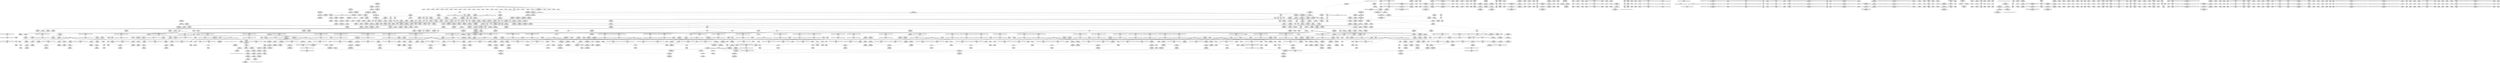 digraph {
	CE0x4af5a40 [shape=record,shape=Mrecord,label="{CE0x4af5a40|rcu_read_lock:tmp6|include/linux/rcupdate.h,882|*SummSource*}"]
	CE0x4b435d0 [shape=record,shape=Mrecord,label="{CE0x4b435d0|rcu_read_lock:if.then|*SummSink*}"]
	CE0x4b306f0 [shape=record,shape=Mrecord,label="{CE0x4b306f0|i8*_getelementptr_inbounds_(_42_x_i8_,_42_x_i8_*_.str46,_i32_0,_i32_0)|*Constant*|*SummSource*}"]
	CE0x4b512a0 [shape=record,shape=Mrecord,label="{CE0x4b512a0|_call_void_rcu_lock_release(%struct.lockdep_map*_rcu_lock_map)_#10,_!dbg_!27733|include/linux/rcupdate.h,935}"]
	CE0x4bb5fa0 [shape=record,shape=Mrecord,label="{CE0x4bb5fa0|i64*_getelementptr_inbounds_(_4_x_i64_,_4_x_i64_*___llvm_gcov_ctr134,_i64_0,_i64_1)|*Constant*}"]
	CE0x4b0a410 [shape=record,shape=Mrecord,label="{CE0x4b0a410|_ret_void,_!dbg_!27717|include/linux/rcupdate.h,424|*SummSink*}"]
	CE0x4aa0490 [shape=record,shape=Mrecord,label="{CE0x4aa0490|current_sid:tmp15|security/selinux/hooks.c,218|*SummSink*}"]
	CE0x4ada340 [shape=record,shape=Mrecord,label="{CE0x4ada340|rcu_read_lock:tmp15|include/linux/rcupdate.h,882|*SummSource*}"]
	CE0x4ab0fb0 [shape=record,shape=Mrecord,label="{CE0x4ab0fb0|current_has_perm:entry|*SummSource*}"]
	CE0x4aad730 [shape=record,shape=Mrecord,label="{CE0x4aad730|VOIDTB_TE:_CE_96,104_}"]
	CE0x4aeb4b0 [shape=record,shape=Mrecord,label="{CE0x4aeb4b0|rcu_read_lock:call|include/linux/rcupdate.h,882}"]
	CE0x4bb9520 [shape=record,shape=Mrecord,label="{CE0x4bb9520|__preempt_count_add:tmp6|./arch/x86/include/asm/preempt.h,73}"]
	CE0x4bb9c90 [shape=record,shape=Mrecord,label="{CE0x4bb9c90|__rcu_read_unlock:tmp4|include/linux/rcupdate.h,244|*SummSink*}"]
	CE0x4adc100 [shape=record,shape=Mrecord,label="{CE0x4adc100|current_sid:bb|*SummSource*}"]
	CE0x4afe360 [shape=record,shape=Mrecord,label="{CE0x4afe360|_ret_void,_!dbg_!27717|include/linux/rcupdate.h,240}"]
	CE0x4b462f0 [shape=record,shape=Mrecord,label="{CE0x4b462f0|rcu_read_unlock:tmp17|include/linux/rcupdate.h,933|*SummSource*}"]
	CE0x4b4cfb0 [shape=record,shape=Mrecord,label="{CE0x4b4cfb0|_call_void_asm_sideeffect_,_memory_,_dirflag_,_fpsr_,_flags_()_#3,_!dbg_!27714,_!srcloc_!27715|include/linux/rcupdate.h,239|*SummSink*}"]
	CE0x4ab4f00 [shape=record,shape=Mrecord,label="{CE0x4ab4f00|i64*_getelementptr_inbounds_(_11_x_i64_,_11_x_i64_*___llvm_gcov_ctr125,_i64_0,_i64_9)|*Constant*|*SummSink*}"]
	CE0x4b39260 [shape=record,shape=Mrecord,label="{CE0x4b39260|rcu_read_unlock:tmp14|include/linux/rcupdate.h,933|*SummSink*}"]
	CE0x4b34df0 [shape=record,shape=Mrecord,label="{CE0x4b34df0|i32_1|*Constant*}"]
	CE0x4b051a0 [shape=record,shape=Mrecord,label="{CE0x4b051a0|rcu_read_lock:do.body}"]
	CE0x4af6de0 [shape=record,shape=Mrecord,label="{CE0x4af6de0|task_sid:tmp9|security/selinux/hooks.c,208|*SummSource*}"]
	CE0x4ab4ba0 [shape=record,shape=Mrecord,label="{CE0x4ab4ba0|i64*_getelementptr_inbounds_(_11_x_i64_,_11_x_i64_*___llvm_gcov_ctr125,_i64_0,_i64_9)|*Constant*}"]
	CE0x4af8670 [shape=record,shape=Mrecord,label="{CE0x4af8670|task_sid:call|security/selinux/hooks.c,208|*SummSource*}"]
	CE0x4b46a50 [shape=record,shape=Mrecord,label="{CE0x4b46a50|rcu_read_unlock:if.end|*SummSource*}"]
	"CONST[source:2(external),value:2(dynamic)][purpose:{subject}][SrcIdx:4]"
	CE0x4aa3f30 [shape=record,shape=Mrecord,label="{CE0x4aa3f30|selinux_task_setscheduler:if.then|*SummSink*}"]
	CE0x4aecfd0 [shape=record,shape=Mrecord,label="{CE0x4aecfd0|get_current:tmp2|*SummSource*}"]
	CE0x4b7c9a0 [shape=record,shape=Mrecord,label="{CE0x4b7c9a0|rcu_lock_acquire:__here|*SummSink*}"]
	CE0x52927c0 [shape=record,shape=Mrecord,label="{CE0x52927c0|selinux_task_setscheduler:tmp4|security/selinux/hooks.c,3639}"]
	CE0x4a7b950 [shape=record,shape=Mrecord,label="{CE0x4a7b950|task_sid:if.end|*SummSink*}"]
	CE0x4b38820 [shape=record,shape=Mrecord,label="{CE0x4b38820|i64*_getelementptr_inbounds_(_4_x_i64_,_4_x_i64_*___llvm_gcov_ctr130,_i64_0,_i64_1)|*Constant*|*SummSource*}"]
	CE0x4bbb1f0 [shape=record,shape=Mrecord,label="{CE0x4bbb1f0|__preempt_count_sub:tmp}"]
	CE0x4b23940 [shape=record,shape=Mrecord,label="{CE0x4b23940|rcu_read_lock:tmp5|include/linux/rcupdate.h,882|*SummSink*}"]
	CE0x4b784d0 [shape=record,shape=Mrecord,label="{CE0x4b784d0|GLOBAL:lock_release|*Constant*}"]
	CE0x4aceb60 [shape=record,shape=Mrecord,label="{CE0x4aceb60|current_sid:tmp|*SummSink*}"]
	CE0x4b09b40 [shape=record,shape=Mrecord,label="{CE0x4b09b40|rcu_lock_release:map|Function::rcu_lock_release&Arg::map::}"]
	CE0x4b08020 [shape=record,shape=Mrecord,label="{CE0x4b08020|i32_934|*Constant*|*SummSource*}"]
	CE0x4b88b00 [shape=record,shape=Mrecord,label="{CE0x4b88b00|__preempt_count_sub:sub|./arch/x86/include/asm/preempt.h,77|*SummSource*}"]
	CE0x4afbe70 [shape=record,shape=Mrecord,label="{CE0x4afbe70|i64_2|*Constant*}"]
	CE0x4b3fc20 [shape=record,shape=Mrecord,label="{CE0x4b3fc20|rcu_lock_acquire:tmp1}"]
	CE0x4b41dc0 [shape=record,shape=Mrecord,label="{CE0x4b41dc0|rcu_lock_release:tmp1|*SummSink*}"]
	CE0x4b330a0 [shape=record,shape=Mrecord,label="{CE0x4b330a0|rcu_read_lock:tmp21|include/linux/rcupdate.h,884}"]
	CE0x4ab7f80 [shape=record,shape=Mrecord,label="{CE0x4ab7f80|current_sid:tmp7|security/selinux/hooks.c,218|*SummSink*}"]
	CE0x4b18180 [shape=record,shape=Mrecord,label="{CE0x4b18180|rcu_lock_acquire:tmp5|include/linux/rcupdate.h,418|*SummSink*}"]
	CE0x4aa1c90 [shape=record,shape=Mrecord,label="{CE0x4aa1c90|current_sid:tmp13|security/selinux/hooks.c,218|*SummSource*}"]
	CE0x4a7bff0 [shape=record,shape=Mrecord,label="{CE0x4a7bff0|GLOBAL:__llvm_gcov_ctr125|Global_var:__llvm_gcov_ctr125|*SummSink*}"]
	CE0x4b502a0 [shape=record,shape=Mrecord,label="{CE0x4b502a0|rcu_read_unlock:tmp21|include/linux/rcupdate.h,935|*SummSource*}"]
	CE0x4b4c730 [shape=record,shape=Mrecord,label="{CE0x4b4c730|rcu_lock_acquire:tmp2|*SummSource*}"]
	CE0x4b42cc0 [shape=record,shape=Mrecord,label="{CE0x4b42cc0|0:_i8,_:_GCMR_rcu_read_lock.__warned_internal_global_i8_0,_section_.data.unlikely_,_align_1:_elem_0:default:}"]
	CE0x4b89e10 [shape=record,shape=Mrecord,label="{CE0x4b89e10|GLOBAL:lock_acquire|*Constant*|*SummSink*}"]
	CE0x4b14620 [shape=record,shape=Mrecord,label="{CE0x4b14620|_call_void_mcount()_#3|*SummSink*}"]
	CE0x4b95990 [shape=record,shape=Mrecord,label="{CE0x4b95990|__rcu_read_unlock:tmp4|include/linux/rcupdate.h,244|*SummSource*}"]
	CE0x4b88fc0 [shape=record,shape=Mrecord,label="{CE0x4b88fc0|__rcu_read_unlock:tmp1|*SummSink*}"]
	CE0x4b24f00 [shape=record,shape=Mrecord,label="{CE0x4b24f00|rcu_read_lock:tmp9|include/linux/rcupdate.h,882|*SummSource*}"]
	CE0x4b37bf0 [shape=record,shape=Mrecord,label="{CE0x4b37bf0|_ret_void,_!dbg_!27719|./arch/x86/include/asm/preempt.h,73}"]
	CE0x4abd4d0 [shape=record,shape=Mrecord,label="{CE0x4abd4d0|current_sid:tmp10|security/selinux/hooks.c,218|*SummSink*}"]
	CE0x4ab1250 [shape=record,shape=Mrecord,label="{CE0x4ab1250|current_has_perm:call2|security/selinux/hooks.c,1544|*SummSink*}"]
	CE0x4b254d0 [shape=record,shape=Mrecord,label="{CE0x4b254d0|rcu_read_lock:tmp10|include/linux/rcupdate.h,882|*SummSink*}"]
	CE0x4b03960 [shape=record,shape=Mrecord,label="{CE0x4b03960|rcu_read_unlock:bb|*SummSource*}"]
	CE0x4bbf310 [shape=record,shape=Mrecord,label="{CE0x4bbf310|__preempt_count_add:tmp1}"]
	CE0x4acdb50 [shape=record,shape=Mrecord,label="{CE0x4acdb50|i64*_getelementptr_inbounds_(_13_x_i64_,_13_x_i64_*___llvm_gcov_ctr126,_i64_0,_i64_9)|*Constant*}"]
	CE0x4bb9c20 [shape=record,shape=Mrecord,label="{CE0x4bb9c20|__rcu_read_unlock:tmp4|include/linux/rcupdate.h,244}"]
	CE0x4a99100 [shape=record,shape=Mrecord,label="{CE0x4a99100|current_has_perm:entry|*SummSink*}"]
	CE0x4af28d0 [shape=record,shape=Mrecord,label="{CE0x4af28d0|i32_78|*Constant*}"]
	CE0x4a9f750 [shape=record,shape=Mrecord,label="{CE0x4a9f750|task_sid:call7|security/selinux/hooks.c,208}"]
	CE0x4b3ca90 [shape=record,shape=Mrecord,label="{CE0x4b3ca90|__rcu_read_lock:tmp2|*SummSink*}"]
	CE0x4aa0e40 [shape=record,shape=Mrecord,label="{CE0x4aa0e40|i8_1|*Constant*|*SummSource*}"]
	CE0x4ad99f0 [shape=record,shape=Mrecord,label="{CE0x4ad99f0|rcu_read_lock:tmp13|include/linux/rcupdate.h,882|*SummSource*}"]
	CE0x4bb60b0 [shape=record,shape=Mrecord,label="{CE0x4bb60b0|__preempt_count_sub:tmp|*SummSource*}"]
	CE0x4a97260 [shape=record,shape=Mrecord,label="{CE0x4a97260|selinux_task_setscheduler:bb}"]
	CE0x4b188d0 [shape=record,shape=Mrecord,label="{CE0x4b188d0|__rcu_read_lock:bb|*SummSink*}"]
	CE0x4a9fab0 [shape=record,shape=Mrecord,label="{CE0x4a9fab0|i1_true|*Constant*|*SummSource*}"]
	CE0x4a96890 [shape=record,shape=Mrecord,label="{CE0x4a96890|VOIDTB_TE:_CE_40,44_}"]
	CE0x4a927b0 [shape=record,shape=Mrecord,label="{CE0x4a927b0|i32_0|*Constant*|*SummSource*}"]
	CE0x4aef160 [shape=record,shape=Mrecord,label="{CE0x4aef160|task_sid:tmp14|security/selinux/hooks.c,208|*SummSource*}"]
	CE0x4abf120 [shape=record,shape=Mrecord,label="{CE0x4abf120|current_sid:call|security/selinux/hooks.c,218|*SummSink*}"]
	CE0x4ab9ff0 [shape=record,shape=Mrecord,label="{CE0x4ab9ff0|_call_void_rcu_read_lock()_#10,_!dbg_!27712|security/selinux/hooks.c,207}"]
	CE0x4b49040 [shape=record,shape=Mrecord,label="{CE0x4b49040|_call_void_mcount()_#3}"]
	CE0x4bbf520 [shape=record,shape=Mrecord,label="{CE0x4bbf520|__preempt_count_sub:tmp3}"]
	CE0x4b489a0 [shape=record,shape=Mrecord,label="{CE0x4b489a0|rcu_read_unlock:tmp9|include/linux/rcupdate.h,933|*SummSink*}"]
	CE0x4b046f0 [shape=record,shape=Mrecord,label="{CE0x4b046f0|i32_0|*Constant*}"]
	CE0x4af2ad0 [shape=record,shape=Mrecord,label="{CE0x4af2ad0|current_sid:cred|security/selinux/hooks.c,218}"]
	CE0x4af83b0 [shape=record,shape=Mrecord,label="{CE0x4af83b0|task_sid:tmp4|*LoadInst*|security/selinux/hooks.c,208|*SummSink*}"]
	CE0x4ace660 [shape=record,shape=Mrecord,label="{CE0x4ace660|task_sid:tmp9|security/selinux/hooks.c,208|*SummSink*}"]
	CE0x4b418f0 [shape=record,shape=Mrecord,label="{CE0x4b418f0|rcu_lock_acquire:__here|*SummSource*}"]
	CE0x4bccd50 [shape=record,shape=Mrecord,label="{CE0x4bccd50|__preempt_count_add:tmp5|./arch/x86/include/asm/preempt.h,72|*SummSink*}"]
	CE0x4a8ba30 [shape=record,shape=Mrecord,label="{CE0x4a8ba30|current_sid:tmp1|*SummSink*}"]
	CE0x65e09f0 [shape=record,shape=Mrecord,label="{CE0x65e09f0|VOIDTB_TE:_CE_20,24_}"]
	CE0x4aeea20 [shape=record,shape=Mrecord,label="{CE0x4aeea20|rcu_read_lock:entry|*SummSource*}"]
	CE0x4b19360 [shape=record,shape=Mrecord,label="{CE0x4b19360|rcu_lock_acquire:tmp7|*SummSink*}"]
	CE0x4b96210 [shape=record,shape=Mrecord,label="{CE0x4b96210|GLOBAL:__preempt_count|Global_var:__preempt_count}"]
	CE0x4a8a620 [shape=record,shape=Mrecord,label="{CE0x4a8a620|task_sid:do.body}"]
	CE0x4aaa590 [shape=record,shape=Mrecord,label="{CE0x4aaa590|i64*_getelementptr_inbounds_(_11_x_i64_,_11_x_i64_*___llvm_gcov_ctr125,_i64_0,_i64_0)|*Constant*|*SummSink*}"]
	CE0x4ad1b50 [shape=record,shape=Mrecord,label="{CE0x4ad1b50|task_sid:tmp25|security/selinux/hooks.c,208|*SummSink*}"]
	CE0x4af3560 [shape=record,shape=Mrecord,label="{CE0x4af3560|i32_22|*Constant*|*SummSource*}"]
	CE0x5e1fdf0 [shape=record,shape=Mrecord,label="{CE0x5e1fdf0|selinux_task_setscheduler:return|*SummSource*}"]
	CE0x4ad9ac0 [shape=record,shape=Mrecord,label="{CE0x4ad9ac0|rcu_read_lock:tmp13|include/linux/rcupdate.h,882|*SummSink*}"]
	CE0x4b10730 [shape=record,shape=Mrecord,label="{CE0x4b10730|__rcu_read_unlock:tmp6|include/linux/rcupdate.h,245|*SummSource*}"]
	CE0x4b185c0 [shape=record,shape=Mrecord,label="{CE0x4b185c0|__rcu_read_lock:tmp3}"]
	CE0x4aba570 [shape=record,shape=Mrecord,label="{CE0x4aba570|current_sid:if.end|*SummSource*}"]
	CE0x4abcb20 [shape=record,shape=Mrecord,label="{CE0x4abcb20|i64*_getelementptr_inbounds_(_13_x_i64_,_13_x_i64_*___llvm_gcov_ctr126,_i64_0,_i64_0)|*Constant*|*SummSource*}"]
	CE0x4afacf0 [shape=record,shape=Mrecord,label="{CE0x4afacf0|task_sid:tmp12|security/selinux/hooks.c,208}"]
	CE0x4b37740 [shape=record,shape=Mrecord,label="{CE0x4b37740|i64*_getelementptr_inbounds_(_11_x_i64_,_11_x_i64_*___llvm_gcov_ctr132,_i64_0,_i64_8)|*Constant*}"]
	"CONST[source:1(input),value:2(dynamic)][purpose:{object}][SrcIdx:2]"
	CE0x4b1dca0 [shape=record,shape=Mrecord,label="{CE0x4b1dca0|rcu_read_lock:tmp|*SummSource*}"]
	CE0x4b4b060 [shape=record,shape=Mrecord,label="{CE0x4b4b060|rcu_read_unlock:call3|include/linux/rcupdate.h,933|*SummSource*}"]
	CE0x4bd6080 [shape=record,shape=Mrecord,label="{CE0x4bd6080|__preempt_count_sub:tmp7|./arch/x86/include/asm/preempt.h,78}"]
	CE0x4b220c0 [shape=record,shape=Mrecord,label="{CE0x4b220c0|rcu_read_unlock:do.end}"]
	CE0x4b1fd30 [shape=record,shape=Mrecord,label="{CE0x4b1fd30|rcu_read_lock:tmp8|include/linux/rcupdate.h,882|*SummSink*}"]
	CE0x4affab0 [shape=record,shape=Mrecord,label="{CE0x4affab0|i64_0|*Constant*}"]
	CE0x4bb6310 [shape=record,shape=Mrecord,label="{CE0x4bb6310|__preempt_count_add:tmp3}"]
	CE0x4aee120 [shape=record,shape=Mrecord,label="{CE0x4aee120|task_sid:tmp1}"]
	CE0x4a9ce90 [shape=record,shape=Mrecord,label="{CE0x4a9ce90|selinux_task_setscheduler:tmp9|security/selinux/hooks.c,3642|*SummSource*}"]
	CE0x4b0c460 [shape=record,shape=Mrecord,label="{CE0x4b0c460|i64_ptrtoint_(i8*_blockaddress(_rcu_lock_acquire,_%__here)_to_i64)|*Constant*|*SummSink*}"]
	CE0x4b33890 [shape=record,shape=Mrecord,label="{CE0x4b33890|i64*_getelementptr_inbounds_(_11_x_i64_,_11_x_i64_*___llvm_gcov_ctr127,_i64_0,_i64_10)|*Constant*|*SummSource*}"]
	CE0x4afae00 [shape=record,shape=Mrecord,label="{CE0x4afae00|task_sid:tmp11|security/selinux/hooks.c,208|*SummSource*}"]
	CE0x4b18630 [shape=record,shape=Mrecord,label="{CE0x4b18630|__rcu_read_lock:tmp3|*SummSink*}"]
	CE0x4b2ccc0 [shape=record,shape=Mrecord,label="{CE0x4b2ccc0|__preempt_count_sub:bb}"]
	CE0x4afa530 [shape=record,shape=Mrecord,label="{CE0x4afa530|task_sid:tobool|security/selinux/hooks.c,208|*SummSink*}"]
	CE0x4aa4810 [shape=record,shape=Mrecord,label="{CE0x4aa4810|current_has_perm:tmp|*SummSink*}"]
	CE0x4b1a090 [shape=record,shape=Mrecord,label="{CE0x4b1a090|_call_void_mcount()_#3|*SummSource*}"]
	CE0x4b470e0 [shape=record,shape=Mrecord,label="{CE0x4b470e0|__rcu_read_lock:tmp5|include/linux/rcupdate.h,239|*SummSink*}"]
	CE0x4b7a890 [shape=record,shape=Mrecord,label="{CE0x4b7a890|rcu_lock_acquire:tmp4|include/linux/rcupdate.h,418|*SummSource*}"]
	CE0x4aee5f0 [shape=record,shape=Mrecord,label="{CE0x4aee5f0|_call_void_mcount()_#3}"]
	CE0x4afbac0 [shape=record,shape=Mrecord,label="{CE0x4afbac0|task_sid:tmp5|security/selinux/hooks.c,208|*SummSink*}"]
	CE0x4b1ed80 [shape=record,shape=Mrecord,label="{CE0x4b1ed80|GLOBAL:rcu_lock_map|Global_var:rcu_lock_map}"]
	CE0x65e0a60 [shape=record,shape=Mrecord,label="{CE0x65e0a60|VOIDTB_TE:_CE_16,20_}"]
	CE0x4aebb70 [shape=record,shape=Mrecord,label="{CE0x4aebb70|_ret_void,_!dbg_!27735|include/linux/rcupdate.h,884|*SummSource*}"]
	CE0x4abdcf0 [shape=record,shape=Mrecord,label="{CE0x4abdcf0|cred_sid:cred|Function::cred_sid&Arg::cred::|*SummSource*}"]
	CE0x4aeed50 [shape=record,shape=Mrecord,label="{CE0x4aeed50|GLOBAL:current_task|Global_var:current_task|*SummSource*}"]
	CE0x4ab2ac0 [shape=record,shape=Mrecord,label="{CE0x4ab2ac0|avc_has_perm:tclass|Function::avc_has_perm&Arg::tclass::|*SummSource*}"]
	CE0x4b34230 [shape=record,shape=Mrecord,label="{CE0x4b34230|rcu_read_lock:tmp22|include/linux/rcupdate.h,884|*SummSink*}"]
	CE0x4adcf20 [shape=record,shape=Mrecord,label="{CE0x4adcf20|GLOBAL:cred_sid|*Constant*}"]
	CE0x4ab0000 [shape=record,shape=Mrecord,label="{CE0x4ab0000|task_sid:tmp18|security/selinux/hooks.c,208|*SummSink*}"]
	CE0x4aeb0a0 [shape=record,shape=Mrecord,label="{CE0x4aeb0a0|i32_22|*Constant*}"]
	CE0x4b48930 [shape=record,shape=Mrecord,label="{CE0x4b48930|rcu_read_unlock:tmp9|include/linux/rcupdate.h,933|*SummSource*}"]
	CE0x4b1ed10 [shape=record,shape=Mrecord,label="{CE0x4b1ed10|rcu_lock_acquire:entry|*SummSink*}"]
	CE0x4b1c6a0 [shape=record,shape=Mrecord,label="{CE0x4b1c6a0|get_current:bb|*SummSink*}"]
	CE0x4ad1560 [shape=record,shape=Mrecord,label="{CE0x4ad1560|task_sid:tmp24|security/selinux/hooks.c,208|*SummSink*}"]
	CE0x4afdd60 [shape=record,shape=Mrecord,label="{CE0x4afdd60|task_sid:call3|security/selinux/hooks.c,208|*SummSource*}"]
	CE0x4b41420 [shape=record,shape=Mrecord,label="{CE0x4b41420|__preempt_count_add:do.end|*SummSink*}"]
	CE0x4b0c300 [shape=record,shape=Mrecord,label="{CE0x4b0c300|i64_ptrtoint_(i8*_blockaddress(_rcu_lock_acquire,_%__here)_to_i64)|*Constant*|*SummSource*}"]
	CE0x4aa7db0 [shape=record,shape=Mrecord,label="{CE0x4aa7db0|current_has_perm:call|security/selinux/hooks.c,1542|*SummSource*}"]
	CE0x4a8cef0 [shape=record,shape=Mrecord,label="{CE0x4a8cef0|i64_3|*Constant*|*SummSource*}"]
	CE0x4ae9b40 [shape=record,shape=Mrecord,label="{CE0x4ae9b40|task_sid:tmp13|security/selinux/hooks.c,208|*SummSource*}"]
	CE0x4b18a80 [shape=record,shape=Mrecord,label="{CE0x4b18a80|i64*_getelementptr_inbounds_(_4_x_i64_,_4_x_i64_*___llvm_gcov_ctr130,_i64_0,_i64_3)|*Constant*|*SummSource*}"]
	CE0x4b30d40 [shape=record,shape=Mrecord,label="{CE0x4b30d40|i64*_getelementptr_inbounds_(_11_x_i64_,_11_x_i64_*___llvm_gcov_ctr127,_i64_0,_i64_9)|*Constant*|*SummSink*}"]
	CE0x4b3e7a0 [shape=record,shape=Mrecord,label="{CE0x4b3e7a0|GLOBAL:rcu_read_unlock.__warned|Global_var:rcu_read_unlock.__warned|*SummSource*}"]
	CE0x4ab4760 [shape=record,shape=Mrecord,label="{CE0x4ab4760|i8*_getelementptr_inbounds_(_45_x_i8_,_45_x_i8_*_.str12,_i32_0,_i32_0)|*Constant*}"]
	CE0x4b7be60 [shape=record,shape=Mrecord,label="{CE0x4b7be60|i64*_getelementptr_inbounds_(_4_x_i64_,_4_x_i64_*___llvm_gcov_ctr134,_i64_0,_i64_2)|*Constant*|*SummSource*}"]
	CE0x4ab48d0 [shape=record,shape=Mrecord,label="{CE0x4ab48d0|i8*_getelementptr_inbounds_(_45_x_i8_,_45_x_i8_*_.str12,_i32_0,_i32_0)|*Constant*|*SummSink*}"]
	CE0x4aa1d00 [shape=record,shape=Mrecord,label="{CE0x4aa1d00|current_sid:tmp13|security/selinux/hooks.c,218|*SummSink*}"]
	CE0x4aea740 [shape=record,shape=Mrecord,label="{CE0x4aea740|%struct.task_struct*_(%struct.task_struct**)*_asm_movq_%gs:$_1:P_,$0_,_r,im,_dirflag_,_fpsr_,_flags_|*SummSink*}"]
	CE0x4ab23f0 [shape=record,shape=Mrecord,label="{CE0x4ab23f0|avc_has_perm:tsid|Function::avc_has_perm&Arg::tsid::|*SummSink*}"]
	CE0x4ad16e0 [shape=record,shape=Mrecord,label="{CE0x4ad16e0|task_sid:tmp26|security/selinux/hooks.c,208}"]
	CE0x4af6270 [shape=record,shape=Mrecord,label="{CE0x4af6270|current_sid:tmp24|security/selinux/hooks.c,220}"]
	CE0x4b8c190 [shape=record,shape=Mrecord,label="{CE0x4b8c190|void_(i32*,_i32,_i32*)*_asm_addl_$1,_%gs:$0_,_*m,ri,*m,_dirflag_,_fpsr_,_flags_}"]
	CE0x4bcd2a0 [shape=record,shape=Mrecord,label="{CE0x4bcd2a0|__preempt_count_sub:tmp2|*SummSource*}"]
	CE0x4aa0000 [shape=record,shape=Mrecord,label="{CE0x4aa0000|i64*_getelementptr_inbounds_(_11_x_i64_,_11_x_i64_*___llvm_gcov_ctr125,_i64_0,_i64_8)|*Constant*|*SummSource*}"]
	CE0x4aaa870 [shape=record,shape=Mrecord,label="{CE0x4aaa870|selinux_task_setscheduler:if.then|*SummSource*}"]
	CE0x4af80a0 [shape=record,shape=Mrecord,label="{CE0x4af80a0|COLLAPSED:_GCMRE___llvm_gcov_ctr131_internal_global_2_x_i64_zeroinitializer:_elem_0:default:}"]
	CE0x4a95320 [shape=record,shape=Mrecord,label="{CE0x4a95320|VOIDTB_TE:_CE_136,144_}"]
	CE0x4b7c460 [shape=record,shape=Mrecord,label="{CE0x4b7c460|_call_void_asm_addl_$1,_%gs:$0_,_*m,ri,*m,_dirflag_,_fpsr_,_flags_(i32*___preempt_count,_i32_%sub,_i32*___preempt_count)_#3,_!dbg_!27717,_!srcloc_!27718|./arch/x86/include/asm/preempt.h,77|*SummSource*}"]
	CE0x4a890c0 [shape=record,shape=Mrecord,label="{CE0x4a890c0|selinux_task_setscheduler:tmp11|security/selinux/hooks.c,3643|*SummSource*}"]
	CE0x4b94bb0 [shape=record,shape=Mrecord,label="{CE0x4b94bb0|__preempt_count_add:tmp5|./arch/x86/include/asm/preempt.h,72}"]
	CE0x4b7bcd0 [shape=record,shape=Mrecord,label="{CE0x4b7bcd0|i64*_getelementptr_inbounds_(_4_x_i64_,_4_x_i64_*___llvm_gcov_ctr130,_i64_0,_i64_0)|*Constant*|*SummSource*}"]
	CE0x4aadcf0 [shape=record,shape=Mrecord,label="{CE0x4aadcf0|selinux_task_setscheduler:call1|security/selinux/hooks.c,3642}"]
	CE0x4aed1c0 [shape=record,shape=Mrecord,label="{CE0x4aed1c0|task_sid:tmp2|*SummSink*}"]
	CE0x4abc9d0 [shape=record,shape=Mrecord,label="{CE0x4abc9d0|i64*_getelementptr_inbounds_(_13_x_i64_,_13_x_i64_*___llvm_gcov_ctr126,_i64_0,_i64_0)|*Constant*}"]
	CE0x4b8cec0 [shape=record,shape=Mrecord,label="{CE0x4b8cec0|GLOBAL:lock_acquire|*Constant*}"]
	CE0x4abb950 [shape=record,shape=Mrecord,label="{CE0x4abb950|_call_void_mcount()_#3}"]
	CE0x4b3a2c0 [shape=record,shape=Mrecord,label="{CE0x4b3a2c0|rcu_read_unlock:tmp10|include/linux/rcupdate.h,933|*SummSource*}"]
	CE0x4b2d800 [shape=record,shape=Mrecord,label="{CE0x4b2d800|i64*_getelementptr_inbounds_(_4_x_i64_,_4_x_i64_*___llvm_gcov_ctr129,_i64_0,_i64_0)|*Constant*|*SummSource*}"]
	CE0x4b260d0 [shape=record,shape=Mrecord,label="{CE0x4b260d0|cred_sid:tmp4|*LoadInst*|security/selinux/hooks.c,196}"]
	CE0x4ab1350 [shape=record,shape=Mrecord,label="{CE0x4ab1350|i32_(i32,_i32,_i16,_i32,_%struct.common_audit_data*)*_bitcast_(i32_(i32,_i32,_i16,_i32,_%struct.common_audit_data.495*)*_avc_has_perm_to_i32_(i32,_i32,_i16,_i32,_%struct.common_audit_data*)*)|*Constant*}"]
	CE0x4b23a50 [shape=record,shape=Mrecord,label="{CE0x4b23a50|rcu_read_unlock:tmp5|include/linux/rcupdate.h,933|*SummSource*}"]
	CE0x4b44220 [shape=record,shape=Mrecord,label="{CE0x4b44220|i64*_getelementptr_inbounds_(_4_x_i64_,_4_x_i64_*___llvm_gcov_ctr130,_i64_0,_i64_1)|*Constant*|*SummSink*}"]
	CE0x4b44f90 [shape=record,shape=Mrecord,label="{CE0x4b44f90|GLOBAL:rcu_read_lock.__warned|Global_var:rcu_read_lock.__warned|*SummSource*}"]
	CE0x4ae9860 [shape=record,shape=Mrecord,label="{CE0x4ae9860|task_sid:call3|security/selinux/hooks.c,208}"]
	CE0x4b1c070 [shape=record,shape=Mrecord,label="{CE0x4b1c070|get_current:bb}"]
	CE0x4b8a150 [shape=record,shape=Mrecord,label="{CE0x4b8a150|i32_2|*Constant*|*SummSource*}"]
	CE0x4b396b0 [shape=record,shape=Mrecord,label="{CE0x4b396b0|rcu_read_unlock:tmp15|include/linux/rcupdate.h,933|*SummSource*}"]
	CE0x4b36440 [shape=record,shape=Mrecord,label="{CE0x4b36440|rcu_read_unlock:land.lhs.true}"]
	CE0x4ad9750 [shape=record,shape=Mrecord,label="{CE0x4ad9750|rcu_read_unlock:tmp14|include/linux/rcupdate.h,933|*SummSource*}"]
	CE0x4aa2210 [shape=record,shape=Mrecord,label="{CE0x4aa2210|i1_true|*Constant*}"]
	CE0x4af6d70 [shape=record,shape=Mrecord,label="{CE0x4af6d70|0:_i8,_:_GCMR_task_sid.__warned_internal_global_i8_0,_section_.data.unlikely_,_align_1:_elem_0:default:}"]
	CE0x4b2d770 [shape=record,shape=Mrecord,label="{CE0x4b2d770|i64*_getelementptr_inbounds_(_4_x_i64_,_4_x_i64_*___llvm_gcov_ctr129,_i64_0,_i64_0)|*Constant*}"]
	CE0x4b087d0 [shape=record,shape=Mrecord,label="{CE0x4b087d0|i8*_getelementptr_inbounds_(_44_x_i8_,_44_x_i8_*_.str47,_i32_0,_i32_0)|*Constant*|*SummSource*}"]
	CE0x4abacf0 [shape=record,shape=Mrecord,label="{CE0x4abacf0|i64*_getelementptr_inbounds_(_11_x_i64_,_11_x_i64_*___llvm_gcov_ctr125,_i64_0,_i64_1)|*Constant*|*SummSink*}"]
	CE0x4ae9710 [shape=record,shape=Mrecord,label="{CE0x4ae9710|task_sid:tmp12|security/selinux/hooks.c,208|*SummSource*}"]
	CE0x4af17f0 [shape=record,shape=Mrecord,label="{CE0x4af17f0|current_sid:call4|security/selinux/hooks.c,218|*SummSource*}"]
	CE0x4afe520 [shape=record,shape=Mrecord,label="{CE0x4afe520|_ret_void,_!dbg_!27717|include/linux/rcupdate.h,240|*SummSource*}"]
	CE0x4b0b5c0 [shape=record,shape=Mrecord,label="{CE0x4b0b5c0|__rcu_read_lock:do.body|*SummSource*}"]
	CE0x4add320 [shape=record,shape=Mrecord,label="{CE0x4add320|task_sid:call7|security/selinux/hooks.c,208|*SummSource*}"]
	CE0x4b397e0 [shape=record,shape=Mrecord,label="{CE0x4b397e0|rcu_read_unlock:tmp15|include/linux/rcupdate.h,933|*SummSink*}"]
	CE0x4b21c90 [shape=record,shape=Mrecord,label="{CE0x4b21c90|rcu_read_unlock:land.lhs.true|*SummSource*}"]
	CE0x4ab90c0 [shape=record,shape=Mrecord,label="{CE0x4ab90c0|current_sid:tmp8|security/selinux/hooks.c,218|*SummSource*}"]
	CE0x4b1a4f0 [shape=record,shape=Mrecord,label="{CE0x4b1a4f0|void_(i32*,_i32,_i32*)*_asm_addl_$1,_%gs:$0_,_*m,ri,*m,_dirflag_,_fpsr_,_flags_}"]
	CE0x4af7710 [shape=record,shape=Mrecord,label="{CE0x4af7710|task_sid:real_cred|security/selinux/hooks.c,208|*SummSink*}"]
	CE0x4b04100 [shape=record,shape=Mrecord,label="{CE0x4b04100|rcu_read_lock:call|include/linux/rcupdate.h,882|*SummSource*}"]
	CE0x4b43530 [shape=record,shape=Mrecord,label="{CE0x4b43530|rcu_read_lock:if.then|*SummSource*}"]
	CE0x4b7b8e0 [shape=record,shape=Mrecord,label="{CE0x4b7b8e0|GLOBAL:__preempt_count_sub|*Constant*|*SummSource*}"]
	CE0x4b136f0 [shape=record,shape=Mrecord,label="{CE0x4b136f0|rcu_lock_release:tmp}"]
	CE0x4ad9140 [shape=record,shape=Mrecord,label="{CE0x4ad9140|rcu_read_unlock:tmp13|include/linux/rcupdate.h,933|*SummSource*}"]
	CE0x4ad9f50 [shape=record,shape=Mrecord,label="{CE0x4ad9f50|rcu_read_lock:tmp14|include/linux/rcupdate.h,882|*SummSink*}"]
	CE0x4aa07a0 [shape=record,shape=Mrecord,label="{CE0x4aa07a0|current_sid:tmp16|security/selinux/hooks.c,218}"]
	CE0x4b1a770 [shape=record,shape=Mrecord,label="{CE0x4b1a770|__preempt_count_add:tmp1|*SummSink*}"]
	CE0x4b075f0 [shape=record,shape=Mrecord,label="{CE0x4b075f0|_call_void_lockdep_rcu_suspicious(i8*_getelementptr_inbounds_(_25_x_i8_,_25_x_i8_*_.str45,_i32_0,_i32_0),_i32_934,_i8*_getelementptr_inbounds_(_44_x_i8_,_44_x_i8_*_.str47,_i32_0,_i32_0))_#10,_!dbg_!27726|include/linux/rcupdate.h,933|*SummSink*}"]
	CE0x4ab8870 [shape=record,shape=Mrecord,label="{CE0x4ab8870|GLOBAL:current_sid.__warned|Global_var:current_sid.__warned|*SummSource*}"]
	CE0x4ab4050 [shape=record,shape=Mrecord,label="{CE0x4ab4050|i32_218|*Constant*|*SummSource*}"]
	CE0x4ad0560 [shape=record,shape=Mrecord,label="{CE0x4ad0560|task_sid:tmp22|security/selinux/hooks.c,208|*SummSource*}"]
	CE0x4b3be50 [shape=record,shape=Mrecord,label="{CE0x4b3be50|rcu_read_unlock:call|include/linux/rcupdate.h,933|*SummSource*}"]
	CE0x4a8cd50 [shape=record,shape=Mrecord,label="{CE0x4a8cd50|i64_2|*Constant*}"]
	CE0x4adb800 [shape=record,shape=Mrecord,label="{CE0x4adb800|i64*_getelementptr_inbounds_(_11_x_i64_,_11_x_i64_*___llvm_gcov_ctr127,_i64_0,_i64_1)|*Constant*|*SummSink*}"]
	CE0x4b26190 [shape=record,shape=Mrecord,label="{CE0x4b26190|rcu_read_lock:tmp8|include/linux/rcupdate.h,882|*SummSource*}"]
	CE0x4af2100 [shape=record,shape=Mrecord,label="{CE0x4af2100|get_current:entry|*SummSource*}"]
	CE0x4b3d250 [shape=record,shape=Mrecord,label="{CE0x4b3d250|rcu_read_unlock:tobool1|include/linux/rcupdate.h,933|*SummSink*}"]
	CE0x4ad6a80 [shape=record,shape=Mrecord,label="{CE0x4ad6a80|_call_void_lock_release(%struct.lockdep_map*_%map,_i32_1,_i64_ptrtoint_(i8*_blockaddress(_rcu_lock_release,_%__here)_to_i64))_#10,_!dbg_!27716|include/linux/rcupdate.h,423|*SummSink*}"]
	CE0x4b796b0 [shape=record,shape=Mrecord,label="{CE0x4b796b0|rcu_lock_release:tmp6}"]
	CE0x4af3ad0 [shape=record,shape=Mrecord,label="{CE0x4af3ad0|current_sid:security|security/selinux/hooks.c,218}"]
	CE0x4af9ce0 [shape=record,shape=Mrecord,label="{CE0x4af9ce0|i64*_getelementptr_inbounds_(_13_x_i64_,_13_x_i64_*___llvm_gcov_ctr126,_i64_0,_i64_0)|*Constant*|*SummSink*}"]
	CE0x4b3b460 [shape=record,shape=Mrecord,label="{CE0x4b3b460|i32_1|*Constant*}"]
	CE0x4b4d770 [shape=record,shape=Mrecord,label="{CE0x4b4d770|COLLAPSED:_GCMRE___llvm_gcov_ctr133_internal_global_4_x_i64_zeroinitializer:_elem_0:default:}"]
	CE0x4b48cb0 [shape=record,shape=Mrecord,label="{CE0x4b48cb0|__preempt_count_sub:entry|*SummSink*}"]
	CE0x4b095f0 [shape=record,shape=Mrecord,label="{CE0x4b095f0|rcu_read_lock:do.body|*SummSource*}"]
	CE0x4b7ace0 [shape=record,shape=Mrecord,label="{CE0x4b7ace0|__rcu_read_unlock:tmp3|*SummSource*}"]
	CE0x4aa9780 [shape=record,shape=Mrecord,label="{CE0x4aa9780|selinux_task_setscheduler:retval.0}"]
	CE0x4ab4860 [shape=record,shape=Mrecord,label="{CE0x4ab4860|i8*_getelementptr_inbounds_(_45_x_i8_,_45_x_i8_*_.str12,_i32_0,_i32_0)|*Constant*|*SummSource*}"]
	CE0x4af77a0 [shape=record,shape=Mrecord,label="{CE0x4af77a0|i64*_getelementptr_inbounds_(_2_x_i64_,_2_x_i64_*___llvm_gcov_ctr131,_i64_0,_i64_1)|*Constant*|*SummSink*}"]
	CE0x4b06f30 [shape=record,shape=Mrecord,label="{CE0x4b06f30|rcu_read_unlock:tmp18|include/linux/rcupdate.h,933|*SummSource*}"]
	CE0x4afa9b0 [shape=record,shape=Mrecord,label="{CE0x4afa9b0|cred_sid:tmp3|*SummSource*}"]
	CE0x4a9d010 [shape=record,shape=Mrecord,label="{CE0x4a9d010|selinux_task_setscheduler:tmp9|security/selinux/hooks.c,3642|*SummSink*}"]
	CE0x4b76d10 [shape=record,shape=Mrecord,label="{CE0x4b76d10|_call_void___preempt_count_sub(i32_1)_#10,_!dbg_!27715|include/linux/rcupdate.h,244|*SummSink*}"]
	CE0x4b31ee0 [shape=record,shape=Mrecord,label="{CE0x4b31ee0|_call_void_lockdep_rcu_suspicious(i8*_getelementptr_inbounds_(_25_x_i8_,_25_x_i8_*_.str45,_i32_0,_i32_0),_i32_883,_i8*_getelementptr_inbounds_(_42_x_i8_,_42_x_i8_*_.str46,_i32_0,_i32_0))_#10,_!dbg_!27728|include/linux/rcupdate.h,882}"]
	CE0x4a92310 [shape=record,shape=Mrecord,label="{CE0x4a92310|current_sid:tobool|security/selinux/hooks.c,218}"]
	CE0x4b18e50 [shape=record,shape=Mrecord,label="{CE0x4b18e50|rcu_lock_acquire:tmp6|*SummSource*}"]
	CE0x4b13820 [shape=record,shape=Mrecord,label="{CE0x4b13820|i64*_getelementptr_inbounds_(_4_x_i64_,_4_x_i64_*___llvm_gcov_ctr128,_i64_0,_i64_1)|*Constant*}"]
	CE0x4afb550 [shape=record,shape=Mrecord,label="{CE0x4afb550|GLOBAL:current_task|Global_var:current_task}"]
	CE0x4a90e50 [shape=record,shape=Mrecord,label="{CE0x4a90e50|selinux_task_setscheduler:if.end|*SummSource*}"]
	CE0x4aa5cd0 [shape=record,shape=Mrecord,label="{CE0x4aa5cd0|VOIDTB_TE:_CE_52,56_}"]
	CE0x4aecaf0 [shape=record,shape=Mrecord,label="{CE0x4aecaf0|rcu_read_unlock:tmp2|*SummSink*}"]
	CE0x4b448c0 [shape=record,shape=Mrecord,label="{CE0x4b448c0|rcu_read_lock:tobool|include/linux/rcupdate.h,882|*SummSource*}"]
	CE0x4af0ff0 [shape=record,shape=Mrecord,label="{CE0x4af0ff0|current_sid:tmp20|security/selinux/hooks.c,218|*SummSource*}"]
	CE0x4b20a80 [shape=record,shape=Mrecord,label="{CE0x4b20a80|__rcu_read_lock:tmp1|*SummSource*}"]
	CE0x4ad6280 [shape=record,shape=Mrecord,label="{CE0x4ad6280|rcu_lock_release:tmp5|include/linux/rcupdate.h,423}"]
	CE0x4b10ab0 [shape=record,shape=Mrecord,label="{CE0x4b10ab0|__preempt_count_add:do.end}"]
	CE0x4a8afa0 [shape=record,shape=Mrecord,label="{CE0x4a8afa0|current_has_perm:tmp1|*SummSink*}"]
	CE0x4b456e0 [shape=record,shape=Mrecord,label="{CE0x4b456e0|i64*_getelementptr_inbounds_(_4_x_i64_,_4_x_i64_*___llvm_gcov_ctr128,_i64_0,_i64_2)|*Constant*}"]
	CE0x4abd8e0 [shape=record,shape=Mrecord,label="{CE0x4abd8e0|_call_void_rcu_read_lock()_#10,_!dbg_!27712|security/selinux/hooks.c,207|*SummSink*}"]
	CE0x4ad5e40 [shape=record,shape=Mrecord,label="{CE0x4ad5e40|rcu_lock_release:tmp4|include/linux/rcupdate.h,423|*SummSource*}"]
	CE0x4ab6070 [shape=record,shape=Mrecord,label="{CE0x4ab6070|current_sid:tmp3}"]
	CE0x4b95bd0 [shape=record,shape=Mrecord,label="{CE0x4b95bd0|__rcu_read_unlock:tmp5|include/linux/rcupdate.h,244}"]
	CE0x4b50580 [shape=record,shape=Mrecord,label="{CE0x4b50580|i64*_getelementptr_inbounds_(_11_x_i64_,_11_x_i64_*___llvm_gcov_ctr132,_i64_0,_i64_10)|*Constant*|*SummSource*}"]
	CE0x4ad05d0 [shape=record,shape=Mrecord,label="{CE0x4ad05d0|task_sid:tmp22|security/selinux/hooks.c,208|*SummSink*}"]
	CE0x4b41500 [shape=record,shape=Mrecord,label="{CE0x4b41500|__preempt_count_add:do.body}"]
	CE0x4a8c910 [shape=record,shape=Mrecord,label="{CE0x4a8c910|avc_has_perm:ssid|Function::avc_has_perm&Arg::ssid::|*SummSink*}"]
	CE0x4b94f30 [shape=record,shape=Mrecord,label="{CE0x4b94f30|__preempt_count_add:bb|*SummSink*}"]
	CE0x4ace3b0 [shape=record,shape=Mrecord,label="{CE0x4ace3b0|COLLAPSED:_GCMRE___llvm_gcov_ctr98_internal_global_2_x_i64_zeroinitializer:_elem_0:default:}"]
	CE0x4ae8bc0 [shape=record,shape=Mrecord,label="{CE0x4ae8bc0|cred_sid:tmp1|*SummSink*}"]
	CE0x4b482b0 [shape=record,shape=Mrecord,label="{CE0x4b482b0|__rcu_read_lock:tmp6|include/linux/rcupdate.h,240|*SummSink*}"]
	CE0x4af4510 [shape=record,shape=Mrecord,label="{CE0x4af4510|current_sid:tmp23|security/selinux/hooks.c,218|*SummSource*}"]
	CE0x4ada0c0 [shape=record,shape=Mrecord,label="{CE0x4ada0c0|rcu_read_lock:tmp15|include/linux/rcupdate.h,882}"]
	CE0x4b38dc0 [shape=record,shape=Mrecord,label="{CE0x4b38dc0|rcu_read_unlock:tmp3|*SummSink*}"]
	CE0x4b01fd0 [shape=record,shape=Mrecord,label="{CE0x4b01fd0|__rcu_read_lock:tmp2}"]
	CE0x4ab5650 [shape=record,shape=Mrecord,label="{CE0x4ab5650|_ret_i32_%retval.0,_!dbg_!27728|security/selinux/avc.c,775}"]
	CE0x4b88e50 [shape=record,shape=Mrecord,label="{CE0x4b88e50|i64*_getelementptr_inbounds_(_4_x_i64_,_4_x_i64_*___llvm_gcov_ctr134,_i64_0,_i64_0)|*Constant*|*SummSink*}"]
	CE0x4b18c10 [shape=record,shape=Mrecord,label="{CE0x4b18c10|i64*_getelementptr_inbounds_(_4_x_i64_,_4_x_i64_*___llvm_gcov_ctr130,_i64_0,_i64_3)|*Constant*|*SummSink*}"]
	CE0x4afbbf0 [shape=record,shape=Mrecord,label="{CE0x4afbbf0|task_sid:tmp6|security/selinux/hooks.c,208}"]
	CE0x4b237a0 [shape=record,shape=Mrecord,label="{CE0x4b237a0|GLOBAL:__llvm_gcov_ctr127|Global_var:__llvm_gcov_ctr127|*SummSource*}"]
	CE0x4afae70 [shape=record,shape=Mrecord,label="{CE0x4afae70|task_sid:tmp11|security/selinux/hooks.c,208|*SummSink*}"]
	CE0x4aa3990 [shape=record,shape=Mrecord,label="{CE0x4aa3990|GLOBAL:current_sid|*Constant*|*SummSource*}"]
	CE0x4af2c40 [shape=record,shape=Mrecord,label="{CE0x4af2c40|current_sid:cred|security/selinux/hooks.c,218|*SummSource*}"]
	CE0x4abab90 [shape=record,shape=Mrecord,label="{CE0x4abab90|i64*_getelementptr_inbounds_(_11_x_i64_,_11_x_i64_*___llvm_gcov_ctr125,_i64_0,_i64_1)|*Constant*|*SummSource*}"]
	CE0x4b3f780 [shape=record,shape=Mrecord,label="{CE0x4b3f780|rcu_read_unlock:call|include/linux/rcupdate.h,933|*SummSink*}"]
	CE0x4aa90f0 [shape=record,shape=Mrecord,label="{CE0x4aa90f0|_call_void_mcount()_#3|*SummSource*}"]
	CE0x4a85c80 [shape=record,shape=Mrecord,label="{CE0x4a85c80|selinux_task_setscheduler:return|*SummSink*}"]
	CE0x4a8aca0 [shape=record,shape=Mrecord,label="{CE0x4a8aca0|current_has_perm:tmp1}"]
	CE0x4b12eb0 [shape=record,shape=Mrecord,label="{CE0x4b12eb0|rcu_lock_release:indirectgoto|*SummSink*}"]
	CE0x4ab1120 [shape=record,shape=Mrecord,label="{CE0x4ab1120|_ret_i32_%call7,_!dbg_!27749|security/selinux/hooks.c,210|*SummSink*}"]
	CE0x4abbc70 [shape=record,shape=Mrecord,label="{CE0x4abbc70|current_sid:tmp2}"]
	CE0x4aa2e70 [shape=record,shape=Mrecord,label="{CE0x4aa2e70|task_sid:task|Function::task_sid&Arg::task::|*SummSource*}"]
	CE0x4b3ee90 [shape=record,shape=Mrecord,label="{CE0x4b3ee90|__preempt_count_sub:sub|./arch/x86/include/asm/preempt.h,77}"]
	CE0x4ab5890 [shape=record,shape=Mrecord,label="{CE0x4ab5890|avc_has_perm:auditdata|Function::avc_has_perm&Arg::auditdata::|*SummSource*}"]
	CE0x4b31940 [shape=record,shape=Mrecord,label="{CE0x4b31940|rcu_read_lock:tmp18|include/linux/rcupdate.h,882|*SummSource*}"]
	CE0x4aa2850 [shape=record,shape=Mrecord,label="{CE0x4aa2850|task_sid:entry}"]
	CE0x4abcf90 [shape=record,shape=Mrecord,label="{CE0x4abcf90|current_sid:tmp9|security/selinux/hooks.c,218|*SummSource*}"]
	CE0x4ad0090 [shape=record,shape=Mrecord,label="{CE0x4ad0090|i64*_getelementptr_inbounds_(_13_x_i64_,_13_x_i64_*___llvm_gcov_ctr126,_i64_0,_i64_10)|*Constant*}"]
	CE0x4b31400 [shape=record,shape=Mrecord,label="{CE0x4b31400|rcu_read_lock:tmp17|include/linux/rcupdate.h,882}"]
	CE0x4bd5a30 [shape=record,shape=Mrecord,label="{CE0x4bd5a30|__preempt_count_sub:tmp1|*SummSink*}"]
	CE0x4ab3820 [shape=record,shape=Mrecord,label="{CE0x4ab3820|GLOBAL:lockdep_rcu_suspicious|*Constant*}"]
	CE0x4b48f60 [shape=record,shape=Mrecord,label="{CE0x4b48f60|__preempt_count_sub:val|Function::__preempt_count_sub&Arg::val::}"]
	CE0x4abb170 [shape=record,shape=Mrecord,label="{CE0x4abb170|i64_1|*Constant*}"]
	CE0x4af9020 [shape=record,shape=Mrecord,label="{CE0x4af9020|cred_sid:tmp2}"]
	CE0x4b3d800 [shape=record,shape=Mrecord,label="{CE0x4b3d800|GLOBAL:rcu_read_unlock.__warned|Global_var:rcu_read_unlock.__warned}"]
	CE0x4a92e90 [shape=record,shape=Mrecord,label="{CE0x4a92e90|_call_void_mcount()_#3|*SummSink*}"]
	CE0x4afec70 [shape=record,shape=Mrecord,label="{CE0x4afec70|task_sid:tmp14|security/selinux/hooks.c,208}"]
	CE0x4b204b0 [shape=record,shape=Mrecord,label="{CE0x4b204b0|%struct.task_struct*_(%struct.task_struct**)*_asm_movq_%gs:$_1:P_,$0_,_r,im,_dirflag_,_fpsr_,_flags_}"]
	CE0x4b08760 [shape=record,shape=Mrecord,label="{CE0x4b08760|i8*_getelementptr_inbounds_(_44_x_i8_,_44_x_i8_*_.str47,_i32_0,_i32_0)|*Constant*}"]
	CE0x4b3c6f0 [shape=record,shape=Mrecord,label="{CE0x4b3c6f0|rcu_read_unlock:call|include/linux/rcupdate.h,933}"]
	CE0x4b46d50 [shape=record,shape=Mrecord,label="{CE0x4b46d50|i64*_getelementptr_inbounds_(_11_x_i64_,_11_x_i64_*___llvm_gcov_ctr132,_i64_0,_i64_0)|*Constant*|*SummSource*}"]
	CE0x4b87ab0 [shape=record,shape=Mrecord,label="{CE0x4b87ab0|__rcu_read_unlock:tmp2|*SummSource*}"]
	CE0x4b799d0 [shape=record,shape=Mrecord,label="{CE0x4b799d0|rcu_lock_release:tmp6|*SummSink*}"]
	CE0x4a95430 [shape=record,shape=Mrecord,label="{CE0x4a95430|VOIDTB_TE:_CE_144,152_}"]
	CE0x4a86030 [shape=record,shape=Mrecord,label="{CE0x4a86030|VOIDTB_TE:_CE_88,89_}"]
	CE0x4ab5a60 [shape=record,shape=Mrecord,label="{CE0x4ab5a60|_ret_i32_%retval.0,_!dbg_!27728|security/selinux/avc.c,775|*SummSource*}"]
	CE0x4b406c0 [shape=record,shape=Mrecord,label="{CE0x4b406c0|__rcu_read_lock:tmp4|include/linux/rcupdate.h,239|*SummSource*}"]
	CE0x4af2220 [shape=record,shape=Mrecord,label="{CE0x4af2220|get_current:entry|*SummSink*}"]
	CE0x4a8b7f0 [shape=record,shape=Mrecord,label="{CE0x4a8b7f0|i64*_getelementptr_inbounds_(_11_x_i64_,_11_x_i64_*___llvm_gcov_ctr125,_i64_0,_i64_1)|*Constant*}"]
	CE0x4b183b0 [shape=record,shape=Mrecord,label="{CE0x4b183b0|i64*_getelementptr_inbounds_(_4_x_i64_,_4_x_i64_*___llvm_gcov_ctr134,_i64_0,_i64_1)|*Constant*|*SummSink*}"]
	CE0x4a86440 [shape=record,shape=Mrecord,label="{CE0x4a86440|selinux_task_setscheduler:tmp}"]
	CE0x4b47460 [shape=record,shape=Mrecord,label="{CE0x4b47460|rcu_read_unlock:tobool|include/linux/rcupdate.h,933|*SummSource*}"]
	CE0x4aa71f0 [shape=record,shape=Mrecord,label="{CE0x4aa71f0|selinux_task_setscheduler:tmp5|security/selinux/hooks.c,3639}"]
	CE0x4ab1fe0 [shape=record,shape=Mrecord,label="{CE0x4ab1fe0|i32_(i32,_i32,_i16,_i32,_%struct.common_audit_data*)*_bitcast_(i32_(i32,_i32,_i16,_i32,_%struct.common_audit_data.495*)*_avc_has_perm_to_i32_(i32,_i32,_i16,_i32,_%struct.common_audit_data*)*)|*Constant*|*SummSource*}"]
	CE0x4b18010 [shape=record,shape=Mrecord,label="{CE0x4b18010|rcu_lock_acquire:tmp5|include/linux/rcupdate.h,418|*SummSource*}"]
	CE0x4acf230 [shape=record,shape=Mrecord,label="{CE0x4acf230|i64*_getelementptr_inbounds_(_13_x_i64_,_13_x_i64_*___llvm_gcov_ctr126,_i64_0,_i64_9)|*Constant*|*SummSink*}"]
	CE0x4addd30 [shape=record,shape=Mrecord,label="{CE0x4addd30|current_sid:tmp11|security/selinux/hooks.c,218|*SummSink*}"]
	CE0x4b40f30 [shape=record,shape=Mrecord,label="{CE0x4b40f30|rcu_lock_acquire:indirectgoto|*SummSink*}"]
	CE0x4b3a7f0 [shape=record,shape=Mrecord,label="{CE0x4b3a7f0|rcu_read_unlock:tmp10|include/linux/rcupdate.h,933|*SummSink*}"]
	CE0x4b0ba90 [shape=record,shape=Mrecord,label="{CE0x4b0ba90|i32_2|*Constant*|*SummSink*}"]
	CE0x4b08880 [shape=record,shape=Mrecord,label="{CE0x4b08880|i8*_getelementptr_inbounds_(_44_x_i8_,_44_x_i8_*_.str47,_i32_0,_i32_0)|*Constant*|*SummSink*}"]
	CE0x4b2fd60 [shape=record,shape=Mrecord,label="{CE0x4b2fd60|i32_883|*Constant*}"]
	CE0x4b096c0 [shape=record,shape=Mrecord,label="{CE0x4b096c0|rcu_read_lock:do.body|*SummSink*}"]
	CE0x4aa7850 [shape=record,shape=Mrecord,label="{CE0x4aa7850|i64*_getelementptr_inbounds_(_6_x_i64_,_6_x_i64_*___llvm_gcov_ctr287,_i64_0,_i64_4)|*Constant*|*SummSource*}"]
	CE0x4bb65f0 [shape=record,shape=Mrecord,label="{CE0x4bb65f0|i64*_getelementptr_inbounds_(_4_x_i64_,_4_x_i64_*___llvm_gcov_ctr135,_i64_0,_i64_2)|*Constant*}"]
	CE0x4b79bc0 [shape=record,shape=Mrecord,label="{CE0x4b79bc0|rcu_lock_release:bb}"]
	CE0x4b1dc30 [shape=record,shape=Mrecord,label="{CE0x4b1dc30|COLLAPSED:_GCMRE___llvm_gcov_ctr127_internal_global_11_x_i64_zeroinitializer:_elem_0:default:}"]
	CE0x4b39c70 [shape=record,shape=Mrecord,label="{CE0x4b39c70|rcu_lock_release:tmp2|*SummSource*}"]
	CE0x4b05ad0 [shape=record,shape=Mrecord,label="{CE0x4b05ad0|cred_sid:tmp}"]
	CE0x4a9a160 [shape=record,shape=Mrecord,label="{CE0x4a9a160|selinux_task_setscheduler:tmp6|security/selinux/hooks.c,3640|*SummSink*}"]
	CE0x4b18740 [shape=record,shape=Mrecord,label="{CE0x4b18740|_call_void_mcount()_#3}"]
	CE0x4b94390 [shape=record,shape=Mrecord,label="{CE0x4b94390|_ret_void,_!dbg_!27720|./arch/x86/include/asm/preempt.h,78|*SummSource*}"]
	CE0x4b4fcc0 [shape=record,shape=Mrecord,label="{CE0x4b4fcc0|rcu_read_unlock:tmp21|include/linux/rcupdate.h,935}"]
	CE0x4b1ffb0 [shape=record,shape=Mrecord,label="{CE0x4b1ffb0|rcu_read_lock:tobool1|include/linux/rcupdate.h,882|*SummSource*}"]
	CE0x4b20af0 [shape=record,shape=Mrecord,label="{CE0x4b20af0|__rcu_read_lock:tmp1}"]
	CE0x4aafba0 [shape=record,shape=Mrecord,label="{CE0x4aafba0|task_sid:tmp19|security/selinux/hooks.c,208}"]
	CE0x4aeddf0 [shape=record,shape=Mrecord,label="{CE0x4aeddf0|rcu_read_lock:tmp1|*SummSource*}"]
	CE0x4b32e00 [shape=record,shape=Mrecord,label="{CE0x4b32e00|rcu_read_lock:tmp20|include/linux/rcupdate.h,882|*SummSource*}"]
	CE0x4aa9160 [shape=record,shape=Mrecord,label="{CE0x4aa9160|_call_void_mcount()_#3|*SummSink*}"]
	CE0x4a8cbd0 [shape=record,shape=Mrecord,label="{CE0x4a8cbd0|avc_has_perm:tsid|Function::avc_has_perm&Arg::tsid::|*SummSource*}"]
	CE0x4af4fe0 [shape=record,shape=Mrecord,label="{CE0x4af4fe0|current_sid:sid|security/selinux/hooks.c,220}"]
	CE0x4aa5330 [shape=record,shape=Mrecord,label="{CE0x4aa5330|current_sid:entry|*SummSource*}"]
	CE0x4b41670 [shape=record,shape=Mrecord,label="{CE0x4b41670|__preempt_count_add:do.body|*SummSource*}"]
	CE0x4ab6250 [shape=record,shape=Mrecord,label="{CE0x4ab6250|current_sid:tmp3|*SummSource*}"]
	CE0x4b86c20 [shape=record,shape=Mrecord,label="{CE0x4b86c20|i64*_getelementptr_inbounds_(_4_x_i64_,_4_x_i64_*___llvm_gcov_ctr135,_i64_0,_i64_3)|*Constant*}"]
	CE0x4ab2de0 [shape=record,shape=Mrecord,label="{CE0x4ab2de0|avc_has_perm:requested|Function::avc_has_perm&Arg::requested::}"]
	CE0x4b097e0 [shape=record,shape=Mrecord,label="{CE0x4b097e0|rcu_read_lock:land.lhs.true2}"]
	CE0x4aeb7d0 [shape=record,shape=Mrecord,label="{CE0x4aeb7d0|_ret_void,_!dbg_!27717|include/linux/rcupdate.h,419|*SummSource*}"]
	CE0x4af1d40 [shape=record,shape=Mrecord,label="{CE0x4af1d40|GLOBAL:get_current|*Constant*|*SummSource*}"]
	CE0x4af1ec0 [shape=record,shape=Mrecord,label="{CE0x4af1ec0|GLOBAL:get_current|*Constant*|*SummSink*}"]
	CE0x4b0b450 [shape=record,shape=Mrecord,label="{CE0x4b0b450|_ret_void,_!dbg_!27717|include/linux/rcupdate.h,245|*SummSink*}"]
	CE0x4b32f30 [shape=record,shape=Mrecord,label="{CE0x4b32f30|rcu_read_lock:tmp20|include/linux/rcupdate.h,882|*SummSink*}"]
	CE0x4aba610 [shape=record,shape=Mrecord,label="{CE0x4aba610|current_sid:if.end|*SummSink*}"]
	CE0x4aa49d0 [shape=record,shape=Mrecord,label="{CE0x4aa49d0|i64_1|*Constant*}"]
	CE0x4aefcb0 [shape=record,shape=Mrecord,label="{CE0x4aefcb0|rcu_read_lock:call3|include/linux/rcupdate.h,882}"]
	CE0x4a95d40 [shape=record,shape=Mrecord,label="{CE0x4a95d40|selinux_task_setscheduler:if.end}"]
	CE0x4ad1020 [shape=record,shape=Mrecord,label="{CE0x4ad1020|i64*_getelementptr_inbounds_(_13_x_i64_,_13_x_i64_*___llvm_gcov_ctr126,_i64_0,_i64_11)|*Constant*}"]
	CE0x4b22300 [shape=record,shape=Mrecord,label="{CE0x4b22300|rcu_read_unlock:do.end|*SummSink*}"]
	CE0x4b43e80 [shape=record,shape=Mrecord,label="{CE0x4b43e80|GLOBAL:__llvm_gcov_ctr132|Global_var:__llvm_gcov_ctr132}"]
	CE0x4adde40 [shape=record,shape=Mrecord,label="{CE0x4adde40|current_sid:tmp12|security/selinux/hooks.c,218}"]
	CE0x4a860a0 [shape=record,shape=Mrecord,label="{CE0x4a860a0|VOIDTB_TE:_CE_104,112_}"]
	CE0x4aa0420 [shape=record,shape=Mrecord,label="{CE0x4aa0420|current_sid:tmp15|security/selinux/hooks.c,218|*SummSource*}"]
	CE0x4a7d180 [shape=record,shape=Mrecord,label="{CE0x4a7d180|current_has_perm:perms|Function::current_has_perm&Arg::perms::|*SummSource*}"]
	CE0x4afea60 [shape=record,shape=Mrecord,label="{CE0x4afea60|task_sid:tmp14|security/selinux/hooks.c,208|*SummSink*}"]
	CE0x4ab62f0 [shape=record,shape=Mrecord,label="{CE0x4ab62f0|current_sid:tmp3|*SummSink*}"]
	CE0x4a92820 [shape=record,shape=Mrecord,label="{CE0x4a92820|i32_0|*Constant*|*SummSink*}"]
	CE0x4b1be80 [shape=record,shape=Mrecord,label="{CE0x4b1be80|rcu_read_unlock:entry|*SummSource*}"]
	CE0x4b1d970 [shape=record,shape=Mrecord,label="{CE0x4b1d970|GLOBAL:__llvm_gcov_ctr132|Global_var:__llvm_gcov_ctr132|*SummSink*}"]
	CE0x4af9090 [shape=record,shape=Mrecord,label="{CE0x4af9090|cred_sid:tmp2|*SummSource*}"]
	CE0x4b14800 [shape=record,shape=Mrecord,label="{CE0x4b14800|_call_void_mcount()_#3}"]
	CE0x4b51440 [shape=record,shape=Mrecord,label="{CE0x4b51440|_call_void_rcu_lock_release(%struct.lockdep_map*_rcu_lock_map)_#10,_!dbg_!27733|include/linux/rcupdate.h,935|*SummSink*}"]
	CE0x4ab9d60 [shape=record,shape=Mrecord,label="{CE0x4ab9d60|current_sid:tmp|*SummSource*}"]
	CE0x4b10520 [shape=record,shape=Mrecord,label="{CE0x4b10520|__rcu_read_unlock:do.body|*SummSource*}"]
	CE0x4bb4010 [shape=record,shape=Mrecord,label="{CE0x4bb4010|__preempt_count_sub:tmp|*SummSink*}"]
	CE0x4af0930 [shape=record,shape=Mrecord,label="{CE0x4af0930|i64*_getelementptr_inbounds_(_11_x_i64_,_11_x_i64_*___llvm_gcov_ctr125,_i64_0,_i64_10)|*Constant*}"]
	"CONST[source:0(mediator),value:2(dynamic)][purpose:{object}][SnkIdx:2]"
	CE0x4b947a0 [shape=record,shape=Mrecord,label="{CE0x4b947a0|GLOBAL:__preempt_count|Global_var:__preempt_count}"]
	CE0x4b8cb80 [shape=record,shape=Mrecord,label="{CE0x4b8cb80|i32_0|*Constant*}"]
	CE0x4acf6d0 [shape=record,shape=Mrecord,label="{CE0x4acf6d0|task_sid:tmp21|security/selinux/hooks.c,208}"]
	CE0x4b10e50 [shape=record,shape=Mrecord,label="{CE0x4b10e50|__rcu_read_unlock:do.end}"]
	CE0x4ab7e00 [shape=record,shape=Mrecord,label="{CE0x4ab7e00|current_sid:tmp7|security/selinux/hooks.c,218|*SummSource*}"]
	CE0x4b362a0 [shape=record,shape=Mrecord,label="{CE0x4b362a0|cred_sid:tmp6|security/selinux/hooks.c,197|*SummSink*}"]
	CE0x4a7bb10 [shape=record,shape=Mrecord,label="{CE0x4a7bb10|task_sid:land.lhs.true|*SummSource*}"]
	CE0x4b05040 [shape=record,shape=Mrecord,label="{CE0x4b05040|rcu_read_lock:land.lhs.true|*SummSource*}"]
	CE0x4b345e0 [shape=record,shape=Mrecord,label="{CE0x4b345e0|cred_sid:bb|*SummSource*}"]
	CE0x4a7cd40 [shape=record,shape=Mrecord,label="{CE0x4a7cd40|i32_512|*Constant*|*SummSink*}"]
	CE0x4afce60 [shape=record,shape=Mrecord,label="{CE0x4afce60|rcu_read_lock:tmp2|*SummSource*}"]
	CE0x4aaa800 [shape=record,shape=Mrecord,label="{CE0x4aaa800|selinux_task_setscheduler:if.then}"]
	CE0x4ab6810 [shape=record,shape=Mrecord,label="{CE0x4ab6810|current_sid:tobool1|security/selinux/hooks.c,218}"]
	CE0x4b0b850 [shape=record,shape=Mrecord,label="{CE0x4b0b850|__rcu_read_lock:do.body|*SummSink*}"]
	CE0x4aa2ae0 [shape=record,shape=Mrecord,label="{CE0x4aa2ae0|task_sid:entry|*SummSink*}"]
	CE0x4af7240 [shape=record,shape=Mrecord,label="{CE0x4af7240|rcu_read_lock:bb}"]
	CE0x4b22b40 [shape=record,shape=Mrecord,label="{CE0x4b22b40|_call_void_mcount()_#3|*SummSink*}"]
	CE0x4b2f070 [shape=record,shape=Mrecord,label="{CE0x4b2f070|i64*_getelementptr_inbounds_(_11_x_i64_,_11_x_i64_*___llvm_gcov_ctr127,_i64_0,_i64_8)|*Constant*|*SummSink*}"]
	CE0x4afff00 [shape=record,shape=Mrecord,label="{CE0x4afff00|_call_void___preempt_count_add(i32_1)_#10,_!dbg_!27711|include/linux/rcupdate.h,239|*SummSink*}"]
	CE0x4a9f4f0 [shape=record,shape=Mrecord,label="{CE0x4a9f4f0|i64*_getelementptr_inbounds_(_13_x_i64_,_13_x_i64_*___llvm_gcov_ctr126,_i64_0,_i64_12)|*Constant*|*SummSink*}"]
	CE0x4aed3d0 [shape=record,shape=Mrecord,label="{CE0x4aed3d0|task_sid:tmp3}"]
	CE0x4b08fa0 [shape=record,shape=Mrecord,label="{CE0x4b08fa0|i64_6|*Constant*}"]
	CE0x4af0800 [shape=record,shape=Mrecord,label="{CE0x4af0800|rcu_read_lock:tmp13|include/linux/rcupdate.h,882}"]
	CE0x4aa23f0 [shape=record,shape=Mrecord,label="{CE0x4aa23f0|current_has_perm:call1|security/selinux/hooks.c,1543}"]
	CE0x4b09e60 [shape=record,shape=Mrecord,label="{CE0x4b09e60|rcu_lock_release:map|Function::rcu_lock_release&Arg::map::|*SummSink*}"]
	CE0x4ab3b00 [shape=record,shape=Mrecord,label="{CE0x4ab3b00|GLOBAL:lockdep_rcu_suspicious|*Constant*|*SummSink*}"]
	CE0x4ae9780 [shape=record,shape=Mrecord,label="{CE0x4ae9780|task_sid:tmp12|security/selinux/hooks.c,208|*SummSink*}"]
	CE0x4b0bec0 [shape=record,shape=Mrecord,label="{CE0x4b0bec0|__rcu_read_unlock:tmp2}"]
	CE0x4b3b970 [shape=record,shape=Mrecord,label="{CE0x4b3b970|__preempt_count_add:val|Function::__preempt_count_add&Arg::val::|*SummSource*}"]
	CE0x4b1bb90 [shape=record,shape=Mrecord,label="{CE0x4b1bb90|rcu_read_unlock:entry}"]
	CE0x4adad40 [shape=record,shape=Mrecord,label="{CE0x4adad40|rcu_read_lock:tmp7|include/linux/rcupdate.h,882|*SummSink*}"]
	CE0x4adc1a0 [shape=record,shape=Mrecord,label="{CE0x4adc1a0|current_sid:bb|*SummSink*}"]
	CE0x4aff400 [shape=record,shape=Mrecord,label="{CE0x4aff400|rcu_lock_acquire:map|Function::rcu_lock_acquire&Arg::map::|*SummSource*}"]
	CE0x4add800 [shape=record,shape=Mrecord,label="{CE0x4add800|GLOBAL:cred_sid|*Constant*|*SummSink*}"]
	CE0x4a9f8f0 [shape=record,shape=Mrecord,label="{CE0x4a9f8f0|task_sid:tmp27|security/selinux/hooks.c,208|*SummSource*}"]
	CE0x4b00aa0 [shape=record,shape=Mrecord,label="{CE0x4b00aa0|task_sid:land.lhs.true2}"]
	CE0x4ab9420 [shape=record,shape=Mrecord,label="{CE0x4ab9420|rcu_read_unlock:land.lhs.true2|*SummSink*}"]
	CE0x4b348d0 [shape=record,shape=Mrecord,label="{CE0x4b348d0|i64*_getelementptr_inbounds_(_2_x_i64_,_2_x_i64_*___llvm_gcov_ctr131,_i64_0,_i64_0)|*Constant*}"]
	CE0x4a8b700 [shape=record,shape=Mrecord,label="{CE0x4a8b700|current_has_perm:tmp2|*SummSink*}"]
	CE0x4b1e4d0 [shape=record,shape=Mrecord,label="{CE0x4b1e4d0|rcu_read_lock:tmp6|include/linux/rcupdate.h,882|*SummSink*}"]
	CE0x4b410a0 [shape=record,shape=Mrecord,label="{CE0x4b410a0|__rcu_read_unlock:tmp7|include/linux/rcupdate.h,245|*SummSink*}"]
	CE0x4a91770 [shape=record,shape=Mrecord,label="{CE0x4a91770|selinux_task_setscheduler:tmp2|security/selinux/hooks.c,3639|*SummSink*}"]
	CE0x4b106c0 [shape=record,shape=Mrecord,label="{CE0x4b106c0|__rcu_read_unlock:tmp6|include/linux/rcupdate.h,245}"]
	CE0x4b12d30 [shape=record,shape=Mrecord,label="{CE0x4b12d30|rcu_lock_release:indirectgoto}"]
	CE0x4b3bbc0 [shape=record,shape=Mrecord,label="{CE0x4b3bbc0|_ret_void,_!dbg_!27719|./arch/x86/include/asm/preempt.h,73|*SummSink*}"]
	CE0x4b4b300 [shape=record,shape=Mrecord,label="{CE0x4b4b300|rcu_read_unlock:tmp13|include/linux/rcupdate.h,933}"]
	CE0x4b34b40 [shape=record,shape=Mrecord,label="{CE0x4b34b40|rcu_read_unlock:if.then|*SummSink*}"]
	CE0x4b51cb0 [shape=record,shape=Mrecord,label="{CE0x4b51cb0|GLOBAL:rcu_lock_release|*Constant*|*SummSink*}"]
	CE0x4af7470 [shape=record,shape=Mrecord,label="{CE0x4af7470|task_sid:tmp4|*LoadInst*|security/selinux/hooks.c,208}"]
	CE0x4b17030 [shape=record,shape=Mrecord,label="{CE0x4b17030|__preempt_count_sub:tmp4|./arch/x86/include/asm/preempt.h,77}"]
	CE0x4abc800 [shape=record,shape=Mrecord,label="{CE0x4abc800|task_sid:do.end|*SummSource*}"]
	CE0x4abe060 [shape=record,shape=Mrecord,label="{CE0x4abe060|_ret_i32_%tmp6,_!dbg_!27716|security/selinux/hooks.c,197|*SummSource*}"]
	CE0x4a9a0f0 [shape=record,shape=Mrecord,label="{CE0x4a9a0f0|selinux_task_setscheduler:tmp6|security/selinux/hooks.c,3640|*SummSource*}"]
	CE0x4aee940 [shape=record,shape=Mrecord,label="{CE0x4aee940|GLOBAL:rcu_read_lock|*Constant*|*SummSink*}"]
	CE0x4abcdc0 [shape=record,shape=Mrecord,label="{CE0x4abcdc0|i64_4|*Constant*|*SummSink*}"]
	CE0x4af6590 [shape=record,shape=Mrecord,label="{CE0x4af6590|current_sid:tmp24|security/selinux/hooks.c,220|*SummSink*}"]
	CE0x4accdd0 [shape=record,shape=Mrecord,label="{CE0x4accdd0|i8*_getelementptr_inbounds_(_41_x_i8_,_41_x_i8_*_.str44,_i32_0,_i32_0)|*Constant*|*SummSource*}"]
	CE0x4b4a0c0 [shape=record,shape=Mrecord,label="{CE0x4b4a0c0|i64*_getelementptr_inbounds_(_4_x_i64_,_4_x_i64_*___llvm_gcov_ctr129,_i64_0,_i64_2)|*Constant*|*SummSink*}"]
	CE0x4b49700 [shape=record,shape=Mrecord,label="{CE0x4b49700|rcu_read_unlock:tmp12|include/linux/rcupdate.h,933|*SummSink*}"]
	CE0x4aa79e0 [shape=record,shape=Mrecord,label="{CE0x4aa79e0|GLOBAL:__llvm_gcov_ctr287|Global_var:__llvm_gcov_ctr287|*SummSink*}"]
	CE0x4b42530 [shape=record,shape=Mrecord,label="{CE0x4b42530|i64*_getelementptr_inbounds_(_4_x_i64_,_4_x_i64_*___llvm_gcov_ctr128,_i64_0,_i64_3)|*Constant*|*SummSource*}"]
	CE0x4bb1f40 [shape=record,shape=Mrecord,label="{CE0x4bb1f40|__preempt_count_sub:tmp6|./arch/x86/include/asm/preempt.h,78|*SummSource*}"]
	CE0x4b96d20 [shape=record,shape=Mrecord,label="{CE0x4b96d20|__rcu_read_unlock:bb}"]
	CE0x4a88f30 [shape=record,shape=Mrecord,label="{CE0x4a88f30|selinux_task_setscheduler:tmp11|security/selinux/hooks.c,3643}"]
	CE0x4bba4d0 [shape=record,shape=Mrecord,label="{CE0x4bba4d0|__preempt_count_sub:tmp5|./arch/x86/include/asm/preempt.h,77|*SummSource*}"]
	CE0x4adce90 [shape=record,shape=Mrecord,label="{CE0x4adce90|task_sid:tmp27|security/selinux/hooks.c,208|*SummSink*}"]
	CE0x4ab27e0 [shape=record,shape=Mrecord,label="{CE0x4ab27e0|i16_2|*Constant*|*SummSink*}"]
	CE0x4ad6fc0 [shape=record,shape=Mrecord,label="{CE0x4ad6fc0|i64*_getelementptr_inbounds_(_13_x_i64_,_13_x_i64_*___llvm_gcov_ctr126,_i64_0,_i64_12)|*Constant*}"]
	CE0x4acd360 [shape=record,shape=Mrecord,label="{CE0x4acd360|i32_208|*Constant*|*SummSink*}"]
	CE0x4b23ac0 [shape=record,shape=Mrecord,label="{CE0x4b23ac0|rcu_read_unlock:tmp5|include/linux/rcupdate.h,933|*SummSink*}"]
	CE0x4b3b0e0 [shape=record,shape=Mrecord,label="{CE0x4b3b0e0|rcu_read_unlock:tmp8|include/linux/rcupdate.h,933|*SummSource*}"]
	CE0x4af0680 [shape=record,shape=Mrecord,label="{CE0x4af0680|i64_7|*Constant*}"]
	CE0x4b506a0 [shape=record,shape=Mrecord,label="{CE0x4b506a0|rcu_read_unlock:tmp21|include/linux/rcupdate.h,935|*SummSink*}"]
	CE0x4b0bf70 [shape=record,shape=Mrecord,label="{CE0x4b0bf70|%struct.lockdep_map*_null|*Constant*|*SummSink*}"]
	CE0x4af24c0 [shape=record,shape=Mrecord,label="{CE0x4af24c0|_ret_%struct.task_struct*_%tmp4,_!dbg_!27714|./arch/x86/include/asm/current.h,14}"]
	CE0x4b3a210 [shape=record,shape=Mrecord,label="{CE0x4b3a210|__rcu_read_lock:bb|*SummSource*}"]
	CE0x4bb4080 [shape=record,shape=Mrecord,label="{CE0x4bb4080|i64_1|*Constant*}"]
	CE0x4adc2b0 [shape=record,shape=Mrecord,label="{CE0x4adc2b0|current_sid:land.lhs.true}"]
	CE0x4ae9660 [shape=record,shape=Mrecord,label="{CE0x4ae9660|get_current:tmp3|*SummSource*}"]
	CE0x4aa0c70 [shape=record,shape=Mrecord,label="{CE0x4aa0c70|i8_1|*Constant*}"]
	CE0x4b30630 [shape=record,shape=Mrecord,label="{CE0x4b30630|i8*_getelementptr_inbounds_(_42_x_i8_,_42_x_i8_*_.str46,_i32_0,_i32_0)|*Constant*}"]
	CE0x4a98f00 [shape=record,shape=Mrecord,label="{CE0x4a98f00|selinux_task_setscheduler:entry|*SummSink*}"]
	CE0x4b1f530 [shape=record,shape=Mrecord,label="{CE0x4b1f530|rcu_read_lock:tobool1|include/linux/rcupdate.h,882|*SummSink*}"]
	CE0x4aab110 [shape=record,shape=Mrecord,label="{CE0x4aab110|selinux_task_setscheduler:call|security/selinux/hooks.c,3638|*SummSink*}"]
	CE0x4b3d660 [shape=record,shape=Mrecord,label="{CE0x4b3d660|rcu_lock_acquire:bb}"]
	CE0x4b39f60 [shape=record,shape=Mrecord,label="{CE0x4b39f60|rcu_lock_acquire:__here}"]
	CE0x4b4b190 [shape=record,shape=Mrecord,label="{CE0x4b4b190|rcu_read_unlock:call3|include/linux/rcupdate.h,933|*SummSink*}"]
	CE0x4b35240 [shape=record,shape=Mrecord,label="{CE0x4b35240|cred_sid:sid|security/selinux/hooks.c,197|*SummSource*}"]
	CE0x4b96330 [shape=record,shape=Mrecord,label="{CE0x4b96330|i64*_getelementptr_inbounds_(_4_x_i64_,_4_x_i64_*___llvm_gcov_ctr129,_i64_0,_i64_3)|*Constant*}"]
	CE0x4b374a0 [shape=record,shape=Mrecord,label="{CE0x4b374a0|rcu_read_unlock:tmp16|include/linux/rcupdate.h,933|*SummSource*}"]
	CE0x4af33f0 [shape=record,shape=Mrecord,label="{CE0x4af33f0|current_sid:tmp21|security/selinux/hooks.c,218|*SummSink*}"]
	CE0x4bbab30 [shape=record,shape=Mrecord,label="{CE0x4bbab30|__preempt_count_add:do.body|*SummSink*}"]
	CE0x4af8f00 [shape=record,shape=Mrecord,label="{CE0x4af8f00|task_sid:tmp|*SummSink*}"]
	CE0x4ab89f0 [shape=record,shape=Mrecord,label="{CE0x4ab89f0|GLOBAL:current_sid.__warned|Global_var:current_sid.__warned|*SummSink*}"]
	CE0x4add420 [shape=record,shape=Mrecord,label="{CE0x4add420|GLOBAL:cred_sid|*Constant*|*SummSource*}"]
	CE0x4b1bcb0 [shape=record,shape=Mrecord,label="{CE0x4b1bcb0|GLOBAL:rcu_read_unlock|*Constant*|*SummSource*}"]
	CE0x4b01ad0 [shape=record,shape=Mrecord,label="{CE0x4b01ad0|task_sid:tmp6|security/selinux/hooks.c,208|*SummSource*}"]
	CE0x4ab0980 [shape=record,shape=Mrecord,label="{CE0x4ab0980|selinux_task_setscheduler:tmp7|security/selinux/hooks.c,3640|*SummSource*}"]
	CE0x4b00520 [shape=record,shape=Mrecord,label="{CE0x4b00520|GLOBAL:__llvm_gcov_ctr126|Global_var:__llvm_gcov_ctr126|*SummSink*}"]
	CE0x4aa20e0 [shape=record,shape=Mrecord,label="{CE0x4aa20e0|current_sid:tmp14|security/selinux/hooks.c,218|*SummSink*}"]
	CE0x4aa9600 [shape=record,shape=Mrecord,label="{CE0x4aa9600|i64*_getelementptr_inbounds_(_6_x_i64_,_6_x_i64_*___llvm_gcov_ctr287,_i64_0,_i64_5)|*Constant*}"]
	CE0x4afc280 [shape=record,shape=Mrecord,label="{CE0x4afc280|i32_208|*Constant*}"]
	CE0x4abd540 [shape=record,shape=Mrecord,label="{CE0x4abd540|current_sid:tmp11|security/selinux/hooks.c,218}"]
	CE0x4aa09c0 [shape=record,shape=Mrecord,label="{CE0x4aa09c0|current_sid:tmp16|security/selinux/hooks.c,218|*SummSource*}"]
	CE0x4afcdf0 [shape=record,shape=Mrecord,label="{CE0x4afcdf0|rcu_read_lock:tmp2}"]
	CE0x4b203f0 [shape=record,shape=Mrecord,label="{CE0x4b203f0|get_current:tmp4|./arch/x86/include/asm/current.h,14|*SummSink*}"]
	CE0x4b8c540 [shape=record,shape=Mrecord,label="{CE0x4b8c540|i64*_getelementptr_inbounds_(_4_x_i64_,_4_x_i64_*___llvm_gcov_ctr134,_i64_0,_i64_1)|*Constant*|*SummSource*}"]
	CE0x4bbb260 [shape=record,shape=Mrecord,label="{CE0x4bbb260|COLLAPSED:_GCMRE___llvm_gcov_ctr135_internal_global_4_x_i64_zeroinitializer:_elem_0:default:}"]
	CE0x4b89b40 [shape=record,shape=Mrecord,label="{CE0x4b89b40|GLOBAL:lock_acquire|*Constant*|*SummSource*}"]
	CE0x4acfc80 [shape=record,shape=Mrecord,label="{CE0x4acfc80|task_sid:tmp21|security/selinux/hooks.c,208|*SummSource*}"]
	CE0x4afa1b0 [shape=record,shape=Mrecord,label="{CE0x4afa1b0|cred_sid:tmp|*SummSink*}"]
	CE0x4aa7c60 [shape=record,shape=Mrecord,label="{CE0x4aa7c60|selinux_task_setscheduler:tmp3|security/selinux/hooks.c,3639|*SummSource*}"]
	CE0x4b06ce0 [shape=record,shape=Mrecord,label="{CE0x4b06ce0|rcu_read_unlock:tmp18|include/linux/rcupdate.h,933}"]
	CE0x4b23670 [shape=record,shape=Mrecord,label="{CE0x4b23670|GLOBAL:__llvm_gcov_ctr127|Global_var:__llvm_gcov_ctr127|*SummSink*}"]
	CE0x4b78d10 [shape=record,shape=Mrecord,label="{CE0x4b78d10|i64*_getelementptr_inbounds_(_4_x_i64_,_4_x_i64_*___llvm_gcov_ctr133,_i64_0,_i64_3)|*Constant*}"]
	CE0x4aa94b0 [shape=record,shape=Mrecord,label="{CE0x4aa94b0|_ret_i32_%call2,_!dbg_!27718|security/selinux/hooks.c,1544|*SummSink*}"]
	CE0x4b8e720 [shape=record,shape=Mrecord,label="{CE0x4b8e720|__preempt_count_add:tmp7|./arch/x86/include/asm/preempt.h,73|*SummSource*}"]
	CE0x4b21380 [shape=record,shape=Mrecord,label="{CE0x4b21380|128:_i8*,_:_CRE_128,136_|*MultipleSource*|Function::cred_sid&Arg::cred::|*LoadInst*|security/selinux/hooks.c,208|security/selinux/hooks.c,196}"]
	CE0x4b26350 [shape=record,shape=Mrecord,label="{CE0x4b26350|rcu_read_lock:tobool1|include/linux/rcupdate.h,882}"]
	CE0x4b375d0 [shape=record,shape=Mrecord,label="{CE0x4b375d0|rcu_read_unlock:tmp16|include/linux/rcupdate.h,933|*SummSink*}"]
	CE0x4b43270 [shape=record,shape=Mrecord,label="{CE0x4b43270|_call_void_mcount()_#3|*SummSource*}"]
	CE0x4aa77e0 [shape=record,shape=Mrecord,label="{CE0x4aa77e0|i64*_getelementptr_inbounds_(_6_x_i64_,_6_x_i64_*___llvm_gcov_ctr287,_i64_0,_i64_4)|*Constant*}"]
	CE0x4b104b0 [shape=record,shape=Mrecord,label="{CE0x4b104b0|__rcu_read_unlock:do.body}"]
	CE0x4b44580 [shape=record,shape=Mrecord,label="{CE0x4b44580|rcu_lock_acquire:tmp2}"]
	CE0x4b78540 [shape=record,shape=Mrecord,label="{CE0x4b78540|GLOBAL:lock_release|*Constant*|*SummSource*}"]
	CE0x4aa3db0 [shape=record,shape=Mrecord,label="{CE0x4aa3db0|VOIDTB_TE:_CE_4,8_}"]
	CE0x4b45560 [shape=record,shape=Mrecord,label="{CE0x4b45560|_call_void_mcount()_#3|*SummSource*}"]
	CE0x4ab3eb0 [shape=record,shape=Mrecord,label="{CE0x4ab3eb0|i32_218|*Constant*}"]
	CE0x4b88c80 [shape=record,shape=Mrecord,label="{CE0x4b88c80|_call_void_asm_addl_$1,_%gs:$0_,_*m,ri,*m,_dirflag_,_fpsr_,_flags_(i32*___preempt_count,_i32_%sub,_i32*___preempt_count)_#3,_!dbg_!27717,_!srcloc_!27718|./arch/x86/include/asm/preempt.h,77}"]
	CE0x4b22df0 [shape=record,shape=Mrecord,label="{CE0x4b22df0|i64*_getelementptr_inbounds_(_2_x_i64_,_2_x_i64_*___llvm_gcov_ctr98,_i64_0,_i64_1)|*Constant*}"]
	CE0x4adabc0 [shape=record,shape=Mrecord,label="{CE0x4adabc0|rcu_read_lock:tmp7|include/linux/rcupdate.h,882|*SummSource*}"]
	CE0x4aaea00 [shape=record,shape=Mrecord,label="{CE0x4aaea00|current_has_perm:tmp3}"]
	CE0x4b96520 [shape=record,shape=Mrecord,label="{CE0x4b96520|i64*_getelementptr_inbounds_(_4_x_i64_,_4_x_i64_*___llvm_gcov_ctr129,_i64_0,_i64_3)|*Constant*|*SummSource*}"]
	CE0x4b88640 [shape=record,shape=Mrecord,label="{CE0x4b88640|__preempt_count_sub:bb|*SummSource*}"]
	CE0x4b492b0 [shape=record,shape=Mrecord,label="{CE0x4b492b0|_call_void_mcount()_#3|*SummSource*}"]
	CE0x4af6400 [shape=record,shape=Mrecord,label="{CE0x4af6400|current_sid:tmp24|security/selinux/hooks.c,220|*SummSource*}"]
	CE0x4aa70f0 [shape=record,shape=Mrecord,label="{CE0x4aa70f0|selinux_task_setscheduler:tmp4|security/selinux/hooks.c,3639|*SummSink*}"]
	CE0x4aa6690 [shape=record,shape=Mrecord,label="{CE0x4aa6690|i64*_getelementptr_inbounds_(_6_x_i64_,_6_x_i64_*___llvm_gcov_ctr287,_i64_0,_i64_3)|*Constant*|*SummSource*}"]
	CE0x4b196d0 [shape=record,shape=Mrecord,label="{CE0x4b196d0|i8*_undef|*Constant*|*SummSource*}"]
	CE0x4a7bd60 [shape=record,shape=Mrecord,label="{CE0x4a7bd60|GLOBAL:__llvm_gcov_ctr125|Global_var:__llvm_gcov_ctr125}"]
	CE0x4bbb520 [shape=record,shape=Mrecord,label="{CE0x4bbb520|_call_void_mcount()_#3|*SummSink*}"]
	CE0x4aad7a0 [shape=record,shape=Mrecord,label="{CE0x4aad7a0|VOIDTB_TE:_CE_120,128_}"]
	CE0x4aa7510 [shape=record,shape=Mrecord,label="{CE0x4aa7510|selinux_task_setscheduler:tmp7|security/selinux/hooks.c,3640|*SummSink*}"]
	CE0x4ab9630 [shape=record,shape=Mrecord,label="{CE0x4ab9630|rcu_read_lock:land.lhs.true2|*SummSource*}"]
	CE0x4a92440 [shape=record,shape=Mrecord,label="{CE0x4a92440|current_sid:tobool|security/selinux/hooks.c,218|*SummSink*}"]
	CE0x4a92a10 [shape=record,shape=Mrecord,label="{CE0x4a92a10|selinux_task_setscheduler:tobool|security/selinux/hooks.c,3639}"]
	CE0x4b029c0 [shape=record,shape=Mrecord,label="{CE0x4b029c0|_call_void___rcu_read_lock()_#10,_!dbg_!27710|include/linux/rcupdate.h,879}"]
	CE0x4aaff90 [shape=record,shape=Mrecord,label="{CE0x4aaff90|task_sid:tmp18|security/selinux/hooks.c,208|*SummSource*}"]
	CE0x4af58d0 [shape=record,shape=Mrecord,label="{CE0x4af58d0|rcu_read_lock:tmp6|include/linux/rcupdate.h,882}"]
	CE0x4b038f0 [shape=record,shape=Mrecord,label="{CE0x4b038f0|rcu_read_unlock:bb}"]
	CE0x4ab57f0 [shape=record,shape=Mrecord,label="{CE0x4ab57f0|avc_has_perm:auditdata|Function::avc_has_perm&Arg::auditdata::}"]
	CE0x4ab3430 [shape=record,shape=Mrecord,label="{CE0x4ab3430|avc_has_perm:auditdata|Function::avc_has_perm&Arg::auditdata::|*SummSink*}"]
	CE0x4a7c420 [shape=record,shape=Mrecord,label="{CE0x4a7c420|current_sid:tmp5|security/selinux/hooks.c,218|*SummSink*}"]
	CE0x4b24a90 [shape=record,shape=Mrecord,label="{CE0x4b24a90|_call_void_asm_sideeffect_,_memory_,_dirflag_,_fpsr_,_flags_()_#3,_!dbg_!27714,_!srcloc_!27715|include/linux/rcupdate.h,239}"]
	CE0x4aadd60 [shape=record,shape=Mrecord,label="{CE0x4aadd60|selinux_task_setscheduler:call1|security/selinux/hooks.c,3642|*SummSource*}"]
	CE0x4b94400 [shape=record,shape=Mrecord,label="{CE0x4b94400|_ret_void,_!dbg_!27720|./arch/x86/include/asm/preempt.h,78|*SummSink*}"]
	CE0x4b89fe0 [shape=record,shape=Mrecord,label="{CE0x4b89fe0|i32_2|*Constant*}"]
	CE0x4aa26b0 [shape=record,shape=Mrecord,label="{CE0x4aa26b0|GLOBAL:task_sid|*Constant*|*SummSource*}"]
	CE0x4adbdb0 [shape=record,shape=Mrecord,label="{CE0x4adbdb0|task_sid:tmp4|*LoadInst*|security/selinux/hooks.c,208|*SummSource*}"]
	CE0x4b24fd0 [shape=record,shape=Mrecord,label="{CE0x4b24fd0|rcu_read_lock:tmp9|include/linux/rcupdate.h,882|*SummSink*}"]
	CE0x4b8c010 [shape=record,shape=Mrecord,label="{CE0x4b8c010|_call_void_asm_addl_$1,_%gs:$0_,_*m,ri,*m,_dirflag_,_fpsr_,_flags_(i32*___preempt_count,_i32_%val,_i32*___preempt_count)_#3,_!dbg_!27714,_!srcloc_!27717|./arch/x86/include/asm/preempt.h,72|*SummSink*}"]
	CE0x4ab4210 [shape=record,shape=Mrecord,label="{CE0x4ab4210|i32_218|*Constant*|*SummSink*}"]
	CE0x4b07010 [shape=record,shape=Mrecord,label="{CE0x4b07010|rcu_read_unlock:tmp18|include/linux/rcupdate.h,933|*SummSink*}"]
	CE0x4b4fb50 [shape=record,shape=Mrecord,label="{CE0x4b4fb50|rcu_read_unlock:tmp20|include/linux/rcupdate.h,933|*SummSink*}"]
	CE0x4b1c4f0 [shape=record,shape=Mrecord,label="{CE0x4b1c4f0|_ret_void,_!dbg_!27735|include/linux/rcupdate.h,938|*SummSink*}"]
	CE0x4b8d710 [shape=record,shape=Mrecord,label="{CE0x4b8d710|__preempt_count_sub:tmp6|./arch/x86/include/asm/preempt.h,78}"]
	CE0x4aa0fc0 [shape=record,shape=Mrecord,label="{CE0x4aa0fc0|i8_1|*Constant*|*SummSink*}"]
	CE0x4af29b0 [shape=record,shape=Mrecord,label="{CE0x4af29b0|i32_78|*Constant*|*SummSource*}"]
	CE0x4bcd310 [shape=record,shape=Mrecord,label="{CE0x4bcd310|_call_void_mcount()_#3|*SummSink*}"]
	CE0x4abbd50 [shape=record,shape=Mrecord,label="{CE0x4abbd50|current_sid:tmp2|*SummSink*}"]
	CE0x4adaeb0 [shape=record,shape=Mrecord,label="{CE0x4adaeb0|GLOBAL:rcu_read_lock.__warned|Global_var:rcu_read_lock.__warned}"]
	CE0x4ab4f70 [shape=record,shape=Mrecord,label="{CE0x4ab4f70|current_sid:tmp17|security/selinux/hooks.c,218}"]
	CE0x4aaeee0 [shape=record,shape=Mrecord,label="{CE0x4aaeee0|current_sid:tmp12|security/selinux/hooks.c,218|*SummSource*}"]
	CE0x4b886f0 [shape=record,shape=Mrecord,label="{CE0x4b886f0|__rcu_read_unlock:do.end|*SummSource*}"]
	CE0x4b44d80 [shape=record,shape=Mrecord,label="{CE0x4b44d80|__preempt_count_add:entry|*SummSource*}"]
	CE0x4b4bf10 [shape=record,shape=Mrecord,label="{CE0x4b4bf10|rcu_lock_acquire:tmp1|*SummSource*}"]
	CE0x4afd660 [shape=record,shape=Mrecord,label="{CE0x4afd660|__rcu_read_lock:entry|*SummSink*}"]
	CE0x4aed510 [shape=record,shape=Mrecord,label="{CE0x4aed510|i64*_getelementptr_inbounds_(_2_x_i64_,_2_x_i64_*___llvm_gcov_ctr131,_i64_0,_i64_1)|*Constant*}"]
	CE0x4aff2b0 [shape=record,shape=Mrecord,label="{CE0x4aff2b0|rcu_lock_acquire:map|Function::rcu_lock_acquire&Arg::map::}"]
	CE0x4b18ba0 [shape=record,shape=Mrecord,label="{CE0x4b18ba0|rcu_lock_acquire:tmp6}"]
	CE0x4a9fd50 [shape=record,shape=Mrecord,label="{CE0x4a9fd50|i64*_getelementptr_inbounds_(_11_x_i64_,_11_x_i64_*___llvm_gcov_ctr125,_i64_0,_i64_8)|*Constant*|*SummSink*}"]
	CE0x4b0f0a0 [shape=record,shape=Mrecord,label="{CE0x4b0f0a0|__rcu_read_lock:tmp|*SummSink*}"]
	CE0x4b3df20 [shape=record,shape=Mrecord,label="{CE0x4b3df20|i64*_getelementptr_inbounds_(_11_x_i64_,_11_x_i64_*___llvm_gcov_ctr132,_i64_0,_i64_1)|*Constant*|*SummSource*}"]
	CE0x4ad9270 [shape=record,shape=Mrecord,label="{CE0x4ad9270|rcu_read_unlock:tmp13|include/linux/rcupdate.h,933|*SummSink*}"]
	CE0x4b012c0 [shape=record,shape=Mrecord,label="{CE0x4b012c0|task_sid:do.body5|*SummSink*}"]
	CE0x4b3e4c0 [shape=record,shape=Mrecord,label="{CE0x4b3e4c0|__rcu_read_lock:tmp7|include/linux/rcupdate.h,240|*SummSink*}"]
	CE0x4ab9cf0 [shape=record,shape=Mrecord,label="{CE0x4ab9cf0|COLLAPSED:_GCMRE___llvm_gcov_ctr125_internal_global_11_x_i64_zeroinitializer:_elem_0:default:}"]
	CE0x4b772e0 [shape=record,shape=Mrecord,label="{CE0x4b772e0|rcu_lock_release:tmp4|include/linux/rcupdate.h,423}"]
	CE0x4b2f290 [shape=record,shape=Mrecord,label="{CE0x4b2f290|GLOBAL:lockdep_rcu_suspicious|*Constant*}"]
	CE0x4aeb3a0 [shape=record,shape=Mrecord,label="{CE0x4aeb3a0|cred_sid:security|security/selinux/hooks.c,196|*SummSink*}"]
	CE0x4b12df0 [shape=record,shape=Mrecord,label="{CE0x4b12df0|rcu_lock_release:indirectgoto|*SummSource*}"]
	CE0x4b2e160 [shape=record,shape=Mrecord,label="{CE0x4b2e160|__preempt_count_sub:tmp1|*SummSource*}"]
	CE0x4b3ea40 [shape=record,shape=Mrecord,label="{CE0x4b3ea40|rcu_read_unlock:tmp8|include/linux/rcupdate.h,933}"]
	CE0x4b34cb0 [shape=record,shape=Mrecord,label="{CE0x4b34cb0|cred_sid:tmp5|security/selinux/hooks.c,196|*SummSource*}"]
	CE0x4ab2180 [shape=record,shape=Mrecord,label="{CE0x4ab2180|avc_has_perm:entry}"]
	CE0x4b2eaa0 [shape=record,shape=Mrecord,label="{CE0x4b2eaa0|i64*_getelementptr_inbounds_(_11_x_i64_,_11_x_i64_*___llvm_gcov_ctr127,_i64_0,_i64_8)|*Constant*}"]
	CE0x4b09030 [shape=record,shape=Mrecord,label="{CE0x4b09030|i64_6|*Constant*|*SummSource*}"]
	CE0x4a8cdc0 [shape=record,shape=Mrecord,label="{CE0x4a8cdc0|i64_3|*Constant*}"]
	CE0x4b48580 [shape=record,shape=Mrecord,label="{CE0x4b48580|__rcu_read_lock:tmp7|include/linux/rcupdate.h,240}"]
	CE0x4b50890 [shape=record,shape=Mrecord,label="{CE0x4b50890|rcu_read_unlock:tmp22|include/linux/rcupdate.h,935}"]
	CE0x4b363a0 [shape=record,shape=Mrecord,label="{CE0x4b363a0|rcu_read_unlock:bb|*SummSink*}"]
	CE0x4ae8530 [shape=record,shape=Mrecord,label="{CE0x4ae8530|rcu_read_lock:tmp3|*SummSink*}"]
	CE0x4ad08f0 [shape=record,shape=Mrecord,label="{CE0x4ad08f0|task_sid:tmp23|security/selinux/hooks.c,208|*SummSource*}"]
	CE0x4b31ac0 [shape=record,shape=Mrecord,label="{CE0x4b31ac0|rcu_read_lock:tmp18|include/linux/rcupdate.h,882|*SummSink*}"]
	CE0x4a8f1d0 [shape=record,shape=Mrecord,label="{CE0x4a8f1d0|selinux_task_setscheduler:tmp1|*SummSource*}"]
	CE0x4aee060 [shape=record,shape=Mrecord,label="{CE0x4aee060|i64*_getelementptr_inbounds_(_11_x_i64_,_11_x_i64_*___llvm_gcov_ctr127,_i64_0,_i64_1)|*Constant*}"]
	CE0x4b3b070 [shape=record,shape=Mrecord,label="{CE0x4b3b070|0:_i8,_:_GCMR_rcu_read_unlock.__warned_internal_global_i8_0,_section_.data.unlikely_,_align_1:_elem_0:default:}"]
	CE0x4b4d160 [shape=record,shape=Mrecord,label="{CE0x4b4d160|i64*_getelementptr_inbounds_(_4_x_i64_,_4_x_i64_*___llvm_gcov_ctr128,_i64_0,_i64_3)|*Constant*}"]
	CE0x4b48ad0 [shape=record,shape=Mrecord,label="{CE0x4b48ad0|rcu_read_unlock:tmp10|include/linux/rcupdate.h,933}"]
	CE0x4b7add0 [shape=record,shape=Mrecord,label="{CE0x4b7add0|__rcu_read_unlock:tmp3|*SummSink*}"]
	CE0x4b32ab0 [shape=record,shape=Mrecord,label="{CE0x4b32ab0|rcu_read_lock:tmp19|include/linux/rcupdate.h,882|*SummSink*}"]
	CE0x4ada4c0 [shape=record,shape=Mrecord,label="{CE0x4ada4c0|rcu_read_lock:tmp15|include/linux/rcupdate.h,882|*SummSink*}"]
	CE0x4aa10f0 [shape=record,shape=Mrecord,label="{CE0x4aa10f0|i8*_getelementptr_inbounds_(_25_x_i8_,_25_x_i8_*_.str3,_i32_0,_i32_0)|*Constant*}"]
	CE0x4af87e0 [shape=record,shape=Mrecord,label="{CE0x4af87e0|GLOBAL:__rcu_read_lock|*Constant*}"]
	CE0x4abd350 [shape=record,shape=Mrecord,label="{CE0x4abd350|current_sid:tmp10|security/selinux/hooks.c,218|*SummSource*}"]
	CE0x4af9ab0 [shape=record,shape=Mrecord,label="{CE0x4af9ab0|i64*_getelementptr_inbounds_(_11_x_i64_,_11_x_i64_*___llvm_gcov_ctr127,_i64_0,_i64_1)|*Constant*|*SummSource*}"]
	CE0x4a7c8a0 [shape=record,shape=Mrecord,label="{CE0x4a7c8a0|task_sid:tmp11|security/selinux/hooks.c,208}"]
	CE0x4af9440 [shape=record,shape=Mrecord,label="{CE0x4af9440|task_sid:call|security/selinux/hooks.c,208|*SummSink*}"]
	CE0x4af4690 [shape=record,shape=Mrecord,label="{CE0x4af4690|current_sid:tmp23|security/selinux/hooks.c,218|*SummSink*}"]
	CE0x4b1bef0 [shape=record,shape=Mrecord,label="{CE0x4b1bef0|rcu_read_unlock:entry|*SummSink*}"]
	CE0x4af3300 [shape=record,shape=Mrecord,label="{CE0x4af3300|i32_22|*Constant*}"]
	CE0x4a93bc0 [shape=record,shape=Mrecord,label="{CE0x4a93bc0|i64*_getelementptr_inbounds_(_6_x_i64_,_6_x_i64_*___llvm_gcov_ctr287,_i64_0,_i64_0)|*Constant*|*SummSource*}"]
	CE0x4abde30 [shape=record,shape=Mrecord,label="{CE0x4abde30|_ret_i32_%tmp6,_!dbg_!27716|security/selinux/hooks.c,197}"]
	CE0x4aefb40 [shape=record,shape=Mrecord,label="{CE0x4aefb40|rcu_read_lock:tmp12|include/linux/rcupdate.h,882|*SummSink*}"]
	CE0x4b0bc80 [shape=record,shape=Mrecord,label="{CE0x4b0bc80|%struct.lockdep_map*_null|*Constant*}"]
	CE0x4aa2720 [shape=record,shape=Mrecord,label="{CE0x4aa2720|GLOBAL:task_sid|*Constant*|*SummSink*}"]
	CE0x4aebf30 [shape=record,shape=Mrecord,label="{CE0x4aebf30|GLOBAL:__rcu_read_lock|*Constant*|*SummSource*}"]
	CE0x4acd0e0 [shape=record,shape=Mrecord,label="{CE0x4acd0e0|i32_208|*Constant*|*SummSource*}"]
	CE0x4b04510 [shape=record,shape=Mrecord,label="{CE0x4b04510|task_sid:tmp8|security/selinux/hooks.c,208|*SummSink*}"]
	CE0x4b1f960 [shape=record,shape=Mrecord,label="{CE0x4b1f960|rcu_read_lock:tmp9|include/linux/rcupdate.h,882}"]
	CE0x4b76dc0 [shape=record,shape=Mrecord,label="{CE0x4b76dc0|i64*_getelementptr_inbounds_(_4_x_i64_,_4_x_i64_*___llvm_gcov_ctr133,_i64_0,_i64_2)|*Constant*|*SummSource*}"]
	CE0x4b19740 [shape=record,shape=Mrecord,label="{CE0x4b19740|i8*_undef|*Constant*|*SummSink*}"]
	CE0x4abe2f0 [shape=record,shape=Mrecord,label="{CE0x4abe2f0|_call_void_rcu_read_unlock()_#10,_!dbg_!27748|security/selinux/hooks.c,209|*SummSink*}"]
	CE0x4a7d040 [shape=record,shape=Mrecord,label="{CE0x4a7d040|_ret_i32_%call2,_!dbg_!27718|security/selinux/hooks.c,1544}"]
	CE0x4b00320 [shape=record,shape=Mrecord,label="{CE0x4b00320|GLOBAL:__llvm_gcov_ctr126|Global_var:__llvm_gcov_ctr126}"]
	CE0x4a8a320 [shape=record,shape=Mrecord,label="{CE0x4a8a320|get_current:tmp4|./arch/x86/include/asm/current.h,14}"]
	CE0x4b40730 [shape=record,shape=Mrecord,label="{CE0x4b40730|__rcu_read_lock:tmp4|include/linux/rcupdate.h,239|*SummSink*}"]
	CE0x4b3fbb0 [shape=record,shape=Mrecord,label="{CE0x4b3fbb0|rcu_lock_acquire:tmp|*SummSink*}"]
	CE0x4afb4b0 [shape=record,shape=Mrecord,label="{CE0x4afb4b0|_call_void_rcu_lock_acquire(%struct.lockdep_map*_rcu_lock_map)_#10,_!dbg_!27711|include/linux/rcupdate.h,881|*SummSource*}"]
	CE0x4a94c70 [shape=record,shape=Mrecord,label="{CE0x4a94c70|selinux_task_setscheduler:tmp8|security/selinux/hooks.c,3642}"]
	CE0x4b0ab80 [shape=record,shape=Mrecord,label="{CE0x4b0ab80|GLOBAL:__rcu_read_unlock|*Constant*|*SummSource*}"]
	CE0x4b19140 [shape=record,shape=Mrecord,label="{CE0x4b19140|rcu_lock_acquire:tmp7}"]
	CE0x4b3f210 [shape=record,shape=Mrecord,label="{CE0x4b3f210|rcu_read_unlock:if.end}"]
	CE0x4aa6300 [shape=record,shape=Mrecord,label="{CE0x4aa6300|selinux_task_setscheduler:tmp2|security/selinux/hooks.c,3639}"]
	CE0x4acf660 [shape=record,shape=Mrecord,label="{CE0x4acf660|task_sid:tmp20|security/selinux/hooks.c,208}"]
	CE0x4b253a0 [shape=record,shape=Mrecord,label="{CE0x4b253a0|rcu_read_lock:tmp10|include/linux/rcupdate.h,882|*SummSource*}"]
	CE0x4b45e70 [shape=record,shape=Mrecord,label="{CE0x4b45e70|i64*_getelementptr_inbounds_(_11_x_i64_,_11_x_i64_*___llvm_gcov_ctr132,_i64_0,_i64_8)|*Constant*|*SummSink*}"]
	CE0x4b3deb0 [shape=record,shape=Mrecord,label="{CE0x4b3deb0|i64*_getelementptr_inbounds_(_4_x_i64_,_4_x_i64_*___llvm_gcov_ctr130,_i64_0,_i64_0)|*Constant*|*SummSink*}"]
	CE0x4a94d50 [shape=record,shape=Mrecord,label="{CE0x4a94d50|selinux_task_setscheduler:tmp8|security/selinux/hooks.c,3642|*SummSink*}"]
	CE0x4aeac30 [shape=record,shape=Mrecord,label="{CE0x4aeac30|task_sid:tmp19|security/selinux/hooks.c,208|*SummSource*}"]
	CE0x4aef3e0 [shape=record,shape=Mrecord,label="{CE0x4aef3e0|task_sid:tmp16|security/selinux/hooks.c,208}"]
	CE0x4b24c10 [shape=record,shape=Mrecord,label="{CE0x4b24c10|_call_void_asm_sideeffect_,_memory_,_dirflag_,_fpsr_,_flags_()_#3,_!dbg_!27714,_!srcloc_!27715|include/linux/rcupdate.h,239|*SummSource*}"]
	CE0x4b25640 [shape=record,shape=Mrecord,label="{CE0x4b25640|rcu_read_lock:tmp11|include/linux/rcupdate.h,882}"]
	CE0x4b49320 [shape=record,shape=Mrecord,label="{CE0x4b49320|_call_void_mcount()_#3|*SummSink*}"]
	CE0x4aa5660 [shape=record,shape=Mrecord,label="{CE0x4aa5660|_ret_i32_%tmp24,_!dbg_!27742|security/selinux/hooks.c,220|*SummSource*}"]
	CE0x4ad1380 [shape=record,shape=Mrecord,label="{CE0x4ad1380|i64*_getelementptr_inbounds_(_13_x_i64_,_13_x_i64_*___llvm_gcov_ctr126,_i64_0,_i64_11)|*Constant*|*SummSource*}"]
	CE0x4aba890 [shape=record,shape=Mrecord,label="{CE0x4aba890|get_current:tmp1|*SummSource*}"]
	CE0x4ab2a50 [shape=record,shape=Mrecord,label="{CE0x4ab2a50|avc_has_perm:tclass|Function::avc_has_perm&Arg::tclass::}"]
	CE0x4bbf640 [shape=record,shape=Mrecord,label="{CE0x4bbf640|__preempt_count_sub:do.end|*SummSource*}"]
	CE0x4bbf6b0 [shape=record,shape=Mrecord,label="{CE0x4bbf6b0|__preempt_count_sub:bb|*SummSink*}"]
	CE0x4aa29c0 [shape=record,shape=Mrecord,label="{CE0x4aa29c0|task_sid:entry|*SummSource*}"]
	CE0x4a889b0 [shape=record,shape=Mrecord,label="{CE0x4a889b0|selinux_task_setscheduler:tmp10|security/selinux/hooks.c,3643|*SummSource*}"]
	CE0x4b3b640 [shape=record,shape=Mrecord,label="{CE0x4b3b640|i64*_getelementptr_inbounds_(_11_x_i64_,_11_x_i64_*___llvm_gcov_ctr132,_i64_0,_i64_1)|*Constant*}"]
	CE0x4ab0360 [shape=record,shape=Mrecord,label="{CE0x4ab0360|_call_void_mcount()_#3|*SummSink*}"]
	CE0x4a8f2e0 [shape=record,shape=Mrecord,label="{CE0x4a8f2e0|_call_void_mcount()_#3}"]
	CE0x4aedd80 [shape=record,shape=Mrecord,label="{CE0x4aedd80|rcu_read_lock:tmp1}"]
	CE0x4adc990 [shape=record,shape=Mrecord,label="{CE0x4adc990|task_sid:tmp10|security/selinux/hooks.c,208|*SummSource*}"]
	CE0x4aa3b10 [shape=record,shape=Mrecord,label="{CE0x4aa3b10|GLOBAL:current_sid|*Constant*|*SummSink*}"]
	CE0x4b402c0 [shape=record,shape=Mrecord,label="{CE0x4b402c0|rcu_read_unlock:tmp}"]
	CE0x4b05a30 [shape=record,shape=Mrecord,label="{CE0x4b05a30|i64*_getelementptr_inbounds_(_2_x_i64_,_2_x_i64_*___llvm_gcov_ctr131,_i64_0,_i64_0)|*Constant*|*SummSink*}"]
	CE0x4aa3780 [shape=record,shape=Mrecord,label="{CE0x4aa3780|GLOBAL:cap_task_setscheduler|*Constant*}"]
	CE0x4aa4470 [shape=record,shape=Mrecord,label="{CE0x4aa4470|current_has_perm:tmp}"]
	CE0x4aa8950 [shape=record,shape=Mrecord,label="{CE0x4aa8950|rcu_lock_release:tmp|*SummSink*}"]
	CE0x4b02260 [shape=record,shape=Mrecord,label="{CE0x4b02260|task_sid:do.end6|*SummSource*}"]
	CE0x4abc8c0 [shape=record,shape=Mrecord,label="{CE0x4abc8c0|task_sid:do.end|*SummSink*}"]
	CE0x4b78a40 [shape=record,shape=Mrecord,label="{CE0x4b78a40|i64_ptrtoint_(i8*_blockaddress(_rcu_lock_release,_%__here)_to_i64)|*Constant*}"]
	CE0x4abc2d0 [shape=record,shape=Mrecord,label="{CE0x4abc2d0|i64*_getelementptr_inbounds_(_2_x_i64_,_2_x_i64_*___llvm_gcov_ctr98,_i64_0,_i64_1)|*Constant*|*SummSink*}"]
	CE0x4ab26b0 [shape=record,shape=Mrecord,label="{CE0x4ab26b0|i16_2|*Constant*|*SummSource*}"]
	CE0x4b3cb70 [shape=record,shape=Mrecord,label="{CE0x4b3cb70|i64*_getelementptr_inbounds_(_4_x_i64_,_4_x_i64_*___llvm_gcov_ctr128,_i64_0,_i64_1)|*Constant*|*SummSource*}"]
	CE0x4b3f590 [shape=record,shape=Mrecord,label="{CE0x4b3f590|GLOBAL:__preempt_count_add|*Constant*}"]
	CE0x4b76a00 [shape=record,shape=Mrecord,label="{CE0x4b76a00|_call_void_asm_sideeffect_,_memory_,_dirflag_,_fpsr_,_flags_()_#3,_!dbg_!27711,_!srcloc_!27714|include/linux/rcupdate.h,244|*SummSink*}"]
	CE0x4b961a0 [shape=record,shape=Mrecord,label="{CE0x4b961a0|GLOBAL:__preempt_count|Global_var:__preempt_count|*SummSource*}"]
	CE0x4af9610 [shape=record,shape=Mrecord,label="{CE0x4af9610|task_sid:tobool|security/selinux/hooks.c,208}"]
	CE0x4af0280 [shape=record,shape=Mrecord,label="{CE0x4af0280|i64_6|*Constant*}"]
	CE0x4a9f2b0 [shape=record,shape=Mrecord,label="{CE0x4a9f2b0|__rcu_read_unlock:tmp1}"]
	CE0x4abccf0 [shape=record,shape=Mrecord,label="{CE0x4abccf0|i64_4|*Constant*|*SummSource*}"]
	CE0x4aec610 [shape=record,shape=Mrecord,label="{CE0x4aec610|i64*_getelementptr_inbounds_(_13_x_i64_,_13_x_i64_*___llvm_gcov_ctr126,_i64_0,_i64_8)|*Constant*|*SummSink*}"]
	CE0x4b22740 [shape=record,shape=Mrecord,label="{CE0x4b22740|rcu_read_unlock:tmp5|include/linux/rcupdate.h,933}"]
	CE0x4b176a0 [shape=record,shape=Mrecord,label="{CE0x4b176a0|void_(i32*,_i32,_i32*)*_asm_addl_$1,_%gs:$0_,_*m,ri,*m,_dirflag_,_fpsr_,_flags_|*SummSource*}"]
	CE0x4ad1090 [shape=record,shape=Mrecord,label="{CE0x4ad1090|task_sid:tmp25|security/selinux/hooks.c,208}"]
	CE0x4b19460 [shape=record,shape=Mrecord,label="{CE0x4b19460|i8*_undef|*Constant*}"]
	CE0x4b390f0 [shape=record,shape=Mrecord,label="{CE0x4b390f0|i64*_getelementptr_inbounds_(_4_x_i64_,_4_x_i64_*___llvm_gcov_ctr133,_i64_0,_i64_0)|*Constant*|*SummSource*}"]
	CE0x4b10650 [shape=record,shape=Mrecord,label="{CE0x4b10650|__preempt_count_add:tmp|*SummSink*}"]
	CE0x4b39950 [shape=record,shape=Mrecord,label="{CE0x4b39950|rcu_read_unlock:tmp16|include/linux/rcupdate.h,933}"]
	CE0x4ab0ad0 [shape=record,shape=Mrecord,label="{CE0x4ab0ad0|GLOBAL:current_has_perm|*Constant*}"]
	CE0x4aef9c0 [shape=record,shape=Mrecord,label="{CE0x4aef9c0|rcu_read_lock:tmp12|include/linux/rcupdate.h,882|*SummSource*}"]
	CE0x4aa3160 [shape=record,shape=Mrecord,label="{CE0x4aa3160|_ret_i32_%call7,_!dbg_!27749|security/selinux/hooks.c,210|*SummSource*}"]
	CE0x4b887a0 [shape=record,shape=Mrecord,label="{CE0x4b887a0|i64*_getelementptr_inbounds_(_4_x_i64_,_4_x_i64_*___llvm_gcov_ctr129,_i64_0,_i64_1)|*Constant*}"]
	CE0x4a88940 [shape=record,shape=Mrecord,label="{CE0x4a88940|selinux_task_setscheduler:tmp10|security/selinux/hooks.c,3643}"]
	CE0x4b37290 [shape=record,shape=Mrecord,label="{CE0x4b37290|__rcu_read_lock:tmp6|include/linux/rcupdate.h,240|*SummSource*}"]
	CE0x4a99170 [shape=record,shape=Mrecord,label="{CE0x4a99170|current_has_perm:tsk|Function::current_has_perm&Arg::tsk::}"]
	CE0x4aa0b40 [shape=record,shape=Mrecord,label="{CE0x4aa0b40|current_sid:tmp16|security/selinux/hooks.c,218|*SummSink*}"]
	CE0x4ae9dd0 [shape=record,shape=Mrecord,label="{CE0x4ae9dd0|i64*_getelementptr_inbounds_(_4_x_i64_,_4_x_i64_*___llvm_gcov_ctr128,_i64_0,_i64_0)|*Constant*|*SummSink*}"]
	CE0x4af2940 [shape=record,shape=Mrecord,label="{CE0x4af2940|i32_78|*Constant*|*SummSink*}"]
	CE0x4a8d1c0 [shape=record,shape=Mrecord,label="{CE0x4a8d1c0|current_sid:tmp4|security/selinux/hooks.c,218|*SummSource*}"]
	CE0x4abf230 [shape=record,shape=Mrecord,label="{CE0x4abf230|i32_0|*Constant*}"]
	CE0x4abed50 [shape=record,shape=Mrecord,label="{CE0x4abed50|i64*_getelementptr_inbounds_(_2_x_i64_,_2_x_i64_*___llvm_gcov_ctr136,_i64_0,_i64_0)|*Constant*}"]
	CE0x4afebd0 [shape=record,shape=Mrecord,label="{CE0x4afebd0|i64_7|*Constant*|*SummSink*}"]
	CE0x4b01870 [shape=record,shape=Mrecord,label="{CE0x4b01870|_call_void_mcount()_#3|*SummSource*}"]
	CE0x4b3e350 [shape=record,shape=Mrecord,label="{CE0x4b3e350|__rcu_read_lock:tmp7|include/linux/rcupdate.h,240|*SummSource*}"]
	CE0x4a7c1a0 [shape=record,shape=Mrecord,label="{CE0x4a7c1a0|current_sid:tmp5|security/selinux/hooks.c,218|*SummSource*}"]
	CE0x4b779e0 [shape=record,shape=Mrecord,label="{CE0x4b779e0|rcu_lock_release:__here|*SummSink*}"]
	CE0x4bcd230 [shape=record,shape=Mrecord,label="{CE0x4bcd230|__preempt_count_sub:tmp2}"]
	CE0x4b4c1f0 [shape=record,shape=Mrecord,label="{CE0x4b4c1f0|i64*_getelementptr_inbounds_(_4_x_i64_,_4_x_i64_*___llvm_gcov_ctr130,_i64_0,_i64_1)|*Constant*}"]
	CE0x4aebad0 [shape=record,shape=Mrecord,label="{CE0x4aebad0|_ret_void,_!dbg_!27735|include/linux/rcupdate.h,884}"]
	CE0x4ab2ec0 [shape=record,shape=Mrecord,label="{CE0x4ab2ec0|avc_has_perm:requested|Function::avc_has_perm&Arg::requested::|*SummSource*}"]
	CE0x4b3f3f0 [shape=record,shape=Mrecord,label="{CE0x4b3f3f0|_call_void___preempt_count_add(i32_1)_#10,_!dbg_!27711|include/linux/rcupdate.h,239}"]
	CE0x4b40e00 [shape=record,shape=Mrecord,label="{CE0x4b40e00|rcu_lock_acquire:indirectgoto|*SummSource*}"]
	CE0x4b1dbc0 [shape=record,shape=Mrecord,label="{CE0x4b1dbc0|rcu_read_lock:tmp}"]
	CE0x4b890e0 [shape=record,shape=Mrecord,label="{CE0x4b890e0|__rcu_read_lock:do.end|*SummSource*}"]
	CE0x4b04000 [shape=record,shape=Mrecord,label="{CE0x4b04000|_ret_void,_!dbg_!27717|include/linux/rcupdate.h,419|*SummSink*}"]
	CE0x4a97cb0 [shape=record,shape=Mrecord,label="{CE0x4a97cb0|current_sid:land.lhs.true|*SummSink*}"]
	CE0x4aa7ae0 [shape=record,shape=Mrecord,label="{CE0x4aa7ae0|i64_0|*Constant*|*SummSource*}"]
	CE0x4af1560 [shape=record,shape=Mrecord,label="{CE0x4af1560|current_sid:call4|security/selinux/hooks.c,218}"]
	CE0x4ae82e0 [shape=record,shape=Mrecord,label="{CE0x4ae82e0|rcu_read_lock:tmp3}"]
	CE0x4a993f0 [shape=record,shape=Mrecord,label="{CE0x4a993f0|current_has_perm:tsk|Function::current_has_perm&Arg::tsk::|*SummSource*}"]
	CE0x4aa22d0 [shape=record,shape=Mrecord,label="{CE0x4aa22d0|GLOBAL:task_sid|*Constant*}"]
	CE0x4aed0e0 [shape=record,shape=Mrecord,label="{CE0x4aed0e0|task_sid:tmp2}"]
	CE0x4b457b0 [shape=record,shape=Mrecord,label="{CE0x4b457b0|get_current:tmp1|*SummSink*}"]
	CE0x4b22610 [shape=record,shape=Mrecord,label="{CE0x4b22610|rcu_read_unlock:tmp4|include/linux/rcupdate.h,933|*SummSink*}"]
	CE0x4af4e80 [shape=record,shape=Mrecord,label="{CE0x4af4e80|current_sid:sid|security/selinux/hooks.c,220|*SummSink*}"]
	CE0x4ab1a70 [shape=record,shape=Mrecord,label="{CE0x4ab1a70|current_sid:tmp19|security/selinux/hooks.c,218}"]
	CE0x4b50630 [shape=record,shape=Mrecord,label="{CE0x4b50630|i64*_getelementptr_inbounds_(_11_x_i64_,_11_x_i64_*___llvm_gcov_ctr132,_i64_0,_i64_10)|*Constant*|*SummSink*}"]
	CE0x4b3d2f0 [shape=record,shape=Mrecord,label="{CE0x4b3d2f0|rcu_lock_acquire:bb|*SummSource*}"]
	CE0x4ab9920 [shape=record,shape=Mrecord,label="{CE0x4ab9920|rcu_read_lock:if.end|*SummSource*}"]
	CE0x4b33ba0 [shape=record,shape=Mrecord,label="{CE0x4b33ba0|rcu_read_lock:tmp22|include/linux/rcupdate.h,884}"]
	CE0x4ab2050 [shape=record,shape=Mrecord,label="{CE0x4ab2050|i32_(i32,_i32,_i16,_i32,_%struct.common_audit_data*)*_bitcast_(i32_(i32,_i32,_i16,_i32,_%struct.common_audit_data.495*)*_avc_has_perm_to_i32_(i32,_i32,_i16,_i32,_%struct.common_audit_data*)*)|*Constant*|*SummSink*}"]
	CE0x4add940 [shape=record,shape=Mrecord,label="{CE0x4add940|cred_sid:entry|*SummSource*}"]
	CE0x4b01630 [shape=record,shape=Mrecord,label="{CE0x4b01630|_call_void_mcount()_#3}"]
	CE0x4b38400 [shape=record,shape=Mrecord,label="{CE0x4b38400|rcu_read_unlock:tmp11|include/linux/rcupdate.h,933|*SummSink*}"]
	CE0x4a7ba10 [shape=record,shape=Mrecord,label="{CE0x4a7ba10|task_sid:land.lhs.true}"]
	CE0x4b97d90 [shape=record,shape=Mrecord,label="{CE0x4b97d90|i64*_getelementptr_inbounds_(_4_x_i64_,_4_x_i64_*___llvm_gcov_ctr134,_i64_0,_i64_2)|*Constant*}"]
	CE0x4b36940 [shape=record,shape=Mrecord,label="{CE0x4b36940|rcu_read_unlock:if.then}"]
	CE0x4b37ab0 [shape=record,shape=Mrecord,label="{CE0x4b37ab0|i64*_getelementptr_inbounds_(_11_x_i64_,_11_x_i64_*___llvm_gcov_ctr132,_i64_0,_i64_8)|*Constant*|*SummSource*}"]
	CE0x4b7b9b0 [shape=record,shape=Mrecord,label="{CE0x4b7b9b0|__preempt_count_sub:entry|*SummSource*}"]
	CE0x4b0f300 [shape=record,shape=Mrecord,label="{CE0x4b0f300|i64*_getelementptr_inbounds_(_4_x_i64_,_4_x_i64_*___llvm_gcov_ctr134,_i64_0,_i64_3)|*Constant*}"]
	CE0x4aec260 [shape=record,shape=Mrecord,label="{CE0x4aec260|i64*_getelementptr_inbounds_(_13_x_i64_,_13_x_i64_*___llvm_gcov_ctr126,_i64_0,_i64_8)|*Constant*}"]
	CE0x4aa4a40 [shape=record,shape=Mrecord,label="{CE0x4aa4a40|current_sid:tmp1}"]
	CE0x4a8d0e0 [shape=record,shape=Mrecord,label="{CE0x4a8d0e0|i64_3|*Constant*|*SummSink*}"]
	CE0x4b1f7e0 [shape=record,shape=Mrecord,label="{CE0x4b1f7e0|i64_4|*Constant*}"]
	CE0x4bd6240 [shape=record,shape=Mrecord,label="{CE0x4bd6240|__preempt_count_sub:tmp7|./arch/x86/include/asm/preempt.h,78|*SummSource*}"]
	CE0x4a96180 [shape=record,shape=Mrecord,label="{CE0x4a96180|i64*_getelementptr_inbounds_(_6_x_i64_,_6_x_i64_*___llvm_gcov_ctr287,_i64_0,_i64_4)|*Constant*|*SummSink*}"]
	CE0x4a97570 [shape=record,shape=Mrecord,label="{CE0x4a97570|_ret_i32_%retval.0,_!dbg_!27722|security/selinux/hooks.c,3643|*SummSink*}"]
	CE0x4b88430 [shape=record,shape=Mrecord,label="{CE0x4b88430|__preempt_count_sub:tmp3|*SummSink*}"]
	CE0x4b192f0 [shape=record,shape=Mrecord,label="{CE0x4b192f0|rcu_lock_acquire:tmp7|*SummSource*}"]
	CE0x4ab3270 [shape=record,shape=Mrecord,label="{CE0x4ab3270|%struct.common_audit_data*_null|*Constant*|*SummSource*}"]
	CE0x4b36c40 [shape=record,shape=Mrecord,label="{CE0x4b36c40|rcu_read_unlock:tmp1|*SummSource*}"]
	CE0x4ab0e50 [shape=record,shape=Mrecord,label="{CE0x4ab0e50|current_has_perm:entry}"]
	CE0x4b36bd0 [shape=record,shape=Mrecord,label="{CE0x4b36bd0|rcu_read_unlock:tmp1}"]
	CE0x4aa5bf0 [shape=record,shape=Mrecord,label="{CE0x4aa5bf0|VOIDTB_TE:_CE_44,48_}"]
	CE0x4a92b80 [shape=record,shape=Mrecord,label="{CE0x4a92b80|_call_void_mcount()_#3}"]
	CE0x4bb1fb0 [shape=record,shape=Mrecord,label="{CE0x4bb1fb0|__preempt_count_sub:tmp6|./arch/x86/include/asm/preempt.h,78|*SummSink*}"]
	CE0x4af1970 [shape=record,shape=Mrecord,label="{CE0x4af1970|current_sid:call4|security/selinux/hooks.c,218|*SummSink*}"]
	CE0x4a8d150 [shape=record,shape=Mrecord,label="{CE0x4a8d150|current_sid:tmp4|security/selinux/hooks.c,218}"]
	CE0x4b7bba0 [shape=record,shape=Mrecord,label="{CE0x4b7bba0|i64*_getelementptr_inbounds_(_4_x_i64_,_4_x_i64_*___llvm_gcov_ctr130,_i64_0,_i64_0)|*Constant*}"]
	CE0x65e0ad0 [shape=record,shape=Mrecord,label="{CE0x65e0ad0|VOIDTB_TE:_CE_24,28_}"]
	CE0x4b79590 [shape=record,shape=Mrecord,label="{CE0x4b79590|i64*_getelementptr_inbounds_(_4_x_i64_,_4_x_i64_*___llvm_gcov_ctr133,_i64_0,_i64_3)|*Constant*|*SummSource*}"]
	CE0x4af2b40 [shape=record,shape=Mrecord,label="{CE0x4af2b40|COLLAPSED:_GCMRE_current_task_external_global_%struct.task_struct*:_elem_0::|security/selinux/hooks.c,218}"]
	CE0x4af4080 [shape=record,shape=Mrecord,label="{CE0x4af4080|current_sid:tmp22|security/selinux/hooks.c,218|*SummSource*}"]
	CE0x4b1c1d0 [shape=record,shape=Mrecord,label="{CE0x4b1c1d0|_ret_void,_!dbg_!27735|include/linux/rcupdate.h,938}"]
	CE0x4abbce0 [shape=record,shape=Mrecord,label="{CE0x4abbce0|current_sid:tmp2|*SummSource*}"]
	CE0x4aa9900 [shape=record,shape=Mrecord,label="{CE0x4aa9900|_call_void_mcount()_#3|*SummSource*}"]
	CE0x4abd670 [shape=record,shape=Mrecord,label="{CE0x4abd670|current_sid:tmp11|security/selinux/hooks.c,218|*SummSource*}"]
	CE0x4a96970 [shape=record,shape=Mrecord,label="{CE0x4a96970|VOIDTB_TE:_CE_48,52_}"]
	CE0x4ab9c80 [shape=record,shape=Mrecord,label="{CE0x4ab9c80|current_sid:tmp}"]
	CE0x4acf820 [shape=record,shape=Mrecord,label="{CE0x4acf820|task_sid:tmp20|security/selinux/hooks.c,208|*SummSource*}"]
	CE0x4ab6be0 [shape=record,shape=Mrecord,label="{CE0x4ab6be0|current_sid:tobool1|security/selinux/hooks.c,218|*SummSource*}"]
	CE0x4aa44e0 [shape=record,shape=Mrecord,label="{CE0x4aa44e0|COLLAPSED:_GCMRE___llvm_gcov_ctr136_internal_global_2_x_i64_zeroinitializer:_elem_0:default:}"]
	CE0x4af8bd0 [shape=record,shape=Mrecord,label="{CE0x4af8bd0|task_sid:tmp|*SummSource*}"]
	CE0x4b38000 [shape=record,shape=Mrecord,label="{CE0x4b38000|rcu_read_unlock:tmp11|include/linux/rcupdate.h,933}"]
	CE0x4a8ad10 [shape=record,shape=Mrecord,label="{CE0x4a8ad10|current_has_perm:tmp1|*SummSource*}"]
	CE0x4aa91d0 [shape=record,shape=Mrecord,label="{CE0x4aa91d0|i64_1|*Constant*|*SummSink*}"]
	CE0x4a8a510 [shape=record,shape=Mrecord,label="{CE0x4a8a510|task_sid:if.then|*SummSink*}"]
	CE0x4af75d0 [shape=record,shape=Mrecord,label="{CE0x4af75d0|task_sid:real_cred|security/selinux/hooks.c,208}"]
	CE0x4aeaca0 [shape=record,shape=Mrecord,label="{CE0x4aeaca0|task_sid:tmp19|security/selinux/hooks.c,208|*SummSink*}"]
	CE0x4adb0a0 [shape=record,shape=Mrecord,label="{CE0x4adb0a0|_call_void_lockdep_rcu_suspicious(i8*_getelementptr_inbounds_(_25_x_i8_,_25_x_i8_*_.str3,_i32_0,_i32_0),_i32_218,_i8*_getelementptr_inbounds_(_45_x_i8_,_45_x_i8_*_.str12,_i32_0,_i32_0))_#10,_!dbg_!27727|security/selinux/hooks.c,218}"]
	CE0x4afb960 [shape=record,shape=Mrecord,label="{CE0x4afb960|task_sid:tmp5|security/selinux/hooks.c,208|*SummSource*}"]
	CE0x4b46360 [shape=record,shape=Mrecord,label="{CE0x4b46360|rcu_read_unlock:tmp17|include/linux/rcupdate.h,933|*SummSink*}"]
	CE0x4b3bb50 [shape=record,shape=Mrecord,label="{CE0x4b3bb50|_ret_void,_!dbg_!27719|./arch/x86/include/asm/preempt.h,73|*SummSource*}"]
	CE0x4b2e0f0 [shape=record,shape=Mrecord,label="{CE0x4b2e0f0|__preempt_count_sub:tmp1}"]
	CE0x4b1ef80 [shape=record,shape=Mrecord,label="{CE0x4b1ef80|GLOBAL:rcu_lock_map|Global_var:rcu_lock_map|*SummSource*}"]
	CE0x4bb8700 [shape=record,shape=Mrecord,label="{CE0x4bb8700|i64*_getelementptr_inbounds_(_4_x_i64_,_4_x_i64_*___llvm_gcov_ctr129,_i64_0,_i64_2)|*Constant*}"]
	CE0x4aebe10 [shape=record,shape=Mrecord,label="{CE0x4aebe10|__rcu_read_lock:entry}"]
	CE0x4ab7980 [shape=record,shape=Mrecord,label="{CE0x4ab7980|current_sid:tmp6|security/selinux/hooks.c,218|*SummSource*}"]
	CE0x4af0110 [shape=record,shape=Mrecord,label="{CE0x4af0110|rcu_read_lock:call3|include/linux/rcupdate.h,882|*SummSink*}"]
	CE0x4abd840 [shape=record,shape=Mrecord,label="{CE0x4abd840|_call_void_rcu_read_lock()_#10,_!dbg_!27712|security/selinux/hooks.c,207|*SummSource*}"]
	CE0x4b3f460 [shape=record,shape=Mrecord,label="{CE0x4b3f460|_call_void___preempt_count_add(i32_1)_#10,_!dbg_!27711|include/linux/rcupdate.h,239|*SummSource*}"]
	CE0x4a8c560 [shape=record,shape=Mrecord,label="{CE0x4a8c560|avc_has_perm:ssid|Function::avc_has_perm&Arg::ssid::}"]
	CE0x4b8c8e0 [shape=record,shape=Mrecord,label="{CE0x4b8c8e0|_call_void_lock_acquire(%struct.lockdep_map*_%map,_i32_0,_i32_0,_i32_2,_i32_0,_%struct.lockdep_map*_null,_i64_ptrtoint_(i8*_blockaddress(_rcu_lock_acquire,_%__here)_to_i64))_#10,_!dbg_!27716|include/linux/rcupdate.h,418|*SummSource*}"]
	CE0x4ae9510 [shape=record,shape=Mrecord,label="{CE0x4ae9510|get_current:tmp3}"]
	CE0x4ab0450 [shape=record,shape=Mrecord,label="{CE0x4ab0450|current_has_perm:call|security/selinux/hooks.c,1542}"]
	CE0x4b32500 [shape=record,shape=Mrecord,label="{CE0x4b32500|_call_void_lockdep_rcu_suspicious(i8*_getelementptr_inbounds_(_25_x_i8_,_25_x_i8_*_.str45,_i32_0,_i32_0),_i32_883,_i8*_getelementptr_inbounds_(_42_x_i8_,_42_x_i8_*_.str46,_i32_0,_i32_0))_#10,_!dbg_!27728|include/linux/rcupdate.h,882|*SummSink*}"]
	CE0x4b37de0 [shape=record,shape=Mrecord,label="{CE0x4b37de0|__preempt_count_add:val|Function::__preempt_count_add&Arg::val::|*SummSink*}"]
	CE0x4af48f0 [shape=record,shape=Mrecord,label="{CE0x4af48f0|i64*_getelementptr_inbounds_(_2_x_i64_,_2_x_i64_*___llvm_gcov_ctr98,_i64_0,_i64_1)|*Constant*|*SummSource*}"]
	CE0x4b3dbe0 [shape=record,shape=Mrecord,label="{CE0x4b3dbe0|COLLAPSED:_GCMRE___llvm_gcov_ctr130_internal_global_4_x_i64_zeroinitializer:_elem_0:default:}"]
	CE0x4b468c0 [shape=record,shape=Mrecord,label="{CE0x4b468c0|rcu_read_lock:bb|*SummSink*}"]
	CE0x4aeff90 [shape=record,shape=Mrecord,label="{CE0x4aeff90|rcu_read_lock:call3|include/linux/rcupdate.h,882|*SummSource*}"]
	CE0x4af3be0 [shape=record,shape=Mrecord,label="{CE0x4af3be0|current_sid:security|security/selinux/hooks.c,218|*SummSink*}"]
	CE0x4b0bcf0 [shape=record,shape=Mrecord,label="{CE0x4b0bcf0|%struct.lockdep_map*_null|*Constant*|*SummSource*}"]
	CE0x4b045a0 [shape=record,shape=Mrecord,label="{CE0x4b045a0|task_sid:tmp9|security/selinux/hooks.c,208}"]
	CE0x4b4f9d0 [shape=record,shape=Mrecord,label="{CE0x4b4f9d0|rcu_read_unlock:tmp20|include/linux/rcupdate.h,933|*SummSource*}"]
	CE0x4ab7c60 [shape=record,shape=Mrecord,label="{CE0x4ab7c60|current_sid:tmp7|security/selinux/hooks.c,218}"]
	CE0x4b01e50 [shape=record,shape=Mrecord,label="{CE0x4b01e50|i64*_getelementptr_inbounds_(_4_x_i64_,_4_x_i64_*___llvm_gcov_ctr128,_i64_0,_i64_1)|*Constant*|*SummSink*}"]
	CE0x4b25bb0 [shape=record,shape=Mrecord,label="{CE0x4b25bb0|rcu_read_lock:tmp12|include/linux/rcupdate.h,882}"]
	CE0x4aec580 [shape=record,shape=Mrecord,label="{CE0x4aec580|task_sid:tmp17|security/selinux/hooks.c,208|*SummSink*}"]
	CE0x4a89240 [shape=record,shape=Mrecord,label="{CE0x4a89240|selinux_task_setscheduler:tmp11|security/selinux/hooks.c,3643|*SummSink*}"]
	CE0x4b8e010 [shape=record,shape=Mrecord,label="{CE0x4b8e010|__preempt_count_add:tmp2|*SummSink*}"]
	CE0x4b314e0 [shape=record,shape=Mrecord,label="{CE0x4b314e0|rcu_read_lock:tmp17|include/linux/rcupdate.h,882|*SummSink*}"]
	CE0x4bb8800 [shape=record,shape=Mrecord,label="{CE0x4bb8800|i64*_getelementptr_inbounds_(_4_x_i64_,_4_x_i64_*___llvm_gcov_ctr129,_i64_0,_i64_2)|*Constant*|*SummSource*}"]
	CE0x4a895b0 [shape=record,shape=Mrecord,label="{CE0x4a895b0|_ret_i32_%retval.0,_!dbg_!27722|security/selinux/hooks.c,3643|*SummSource*}"]
	CE0x4b4c0a0 [shape=record,shape=Mrecord,label="{CE0x4b4c0a0|rcu_lock_acquire:tmp1|*SummSink*}"]
	CE0x4ab32e0 [shape=record,shape=Mrecord,label="{CE0x4ab32e0|%struct.common_audit_data*_null|*Constant*|*SummSink*}"]
	CE0x4b225a0 [shape=record,shape=Mrecord,label="{CE0x4b225a0|rcu_read_unlock:tmp4|include/linux/rcupdate.h,933|*SummSource*}"]
	CE0x4aa2ee0 [shape=record,shape=Mrecord,label="{CE0x4aa2ee0|task_sid:task|Function::task_sid&Arg::task::|*SummSink*}"]
	CE0x4b00bc0 [shape=record,shape=Mrecord,label="{CE0x4b00bc0|task_sid:land.lhs.true2|*SummSource*}"]
	CE0x4b3b350 [shape=record,shape=Mrecord,label="{CE0x4b3b350|__preempt_count_add:entry|*SummSink*}"]
	CE0x4a7cee0 [shape=record,shape=Mrecord,label="{CE0x4a7cee0|current_has_perm:perms|Function::current_has_perm&Arg::perms::|*SummSink*}"]
	CE0x4b7b3a0 [shape=record,shape=Mrecord,label="{CE0x4b7b3a0|i64*_getelementptr_inbounds_(_4_x_i64_,_4_x_i64_*___llvm_gcov_ctr133,_i64_0,_i64_2)|*Constant*}"]
	CE0x4ab8f00 [shape=record,shape=Mrecord,label="{CE0x4ab8f00|0:_i8,_:_GCMR_current_sid.__warned_internal_global_i8_0,_section_.data.unlikely_,_align_1:_elem_0:default:}"]
	CE0x4b45230 [shape=record,shape=Mrecord,label="{CE0x4b45230|rcu_read_lock:tmp8|include/linux/rcupdate.h,882}"]
	CE0x4a967f0 [shape=record,shape=Mrecord,label="{CE0x4a967f0|VOIDTB_TE:_CE_32,36_}"]
	CE0x4b4cb40 [shape=record,shape=Mrecord,label="{CE0x4b4cb40|rcu_read_unlock:tmp7|include/linux/rcupdate.h,933}"]
	CE0x4af1190 [shape=record,shape=Mrecord,label="{CE0x4af1190|current_sid:tmp20|security/selinux/hooks.c,218|*SummSink*}"]
	CE0x4abaaf0 [shape=record,shape=Mrecord,label="{CE0x4abaaf0|get_current:tmp}"]
	CE0x4adb180 [shape=record,shape=Mrecord,label="{CE0x4adb180|_call_void_lockdep_rcu_suspicious(i8*_getelementptr_inbounds_(_25_x_i8_,_25_x_i8_*_.str3,_i32_0,_i32_0),_i32_218,_i8*_getelementptr_inbounds_(_45_x_i8_,_45_x_i8_*_.str12,_i32_0,_i32_0))_#10,_!dbg_!27727|security/selinux/hooks.c,218|*SummSink*}"]
	CE0x4aeec90 [shape=record,shape=Mrecord,label="{CE0x4aeec90|rcu_read_lock:entry|*SummSink*}"]
	CE0x4a995c0 [shape=record,shape=Mrecord,label="{CE0x4a995c0|i32_512|*Constant*}"]
	CE0x4a8a740 [shape=record,shape=Mrecord,label="{CE0x4a8a740|task_sid:do.body|*SummSource*}"]
	CE0x4a8c9d0 [shape=record,shape=Mrecord,label="{CE0x4a8c9d0|avc_has_perm:tsid|Function::avc_has_perm&Arg::tsid::}"]
	CE0x4ab6e90 [shape=record,shape=Mrecord,label="{CE0x4ab6e90|i64_5|*Constant*}"]
	CE0x4b0b340 [shape=record,shape=Mrecord,label="{CE0x4b0b340|_ret_void,_!dbg_!27717|include/linux/rcupdate.h,245|*SummSource*}"]
	CE0x4aa9dc0 [shape=record,shape=Mrecord,label="{CE0x4aa9dc0|selinux_task_setscheduler:tmp5|security/selinux/hooks.c,3639|*SummSink*}"]
	CE0x4b76ca0 [shape=record,shape=Mrecord,label="{CE0x4b76ca0|_call_void___preempt_count_sub(i32_1)_#10,_!dbg_!27715|include/linux/rcupdate.h,244|*SummSource*}"]
	CE0x4b238d0 [shape=record,shape=Mrecord,label="{CE0x4b238d0|rcu_read_lock:tmp5|include/linux/rcupdate.h,882|*SummSource*}"]
	CE0x4abe700 [shape=record,shape=Mrecord,label="{CE0x4abe700|_call_void_rcu_read_unlock()_#10,_!dbg_!27748|security/selinux/hooks.c,209|*SummSource*}"]
	CE0x4b47b70 [shape=record,shape=Mrecord,label="{CE0x4b47b70|i64*_getelementptr_inbounds_(_4_x_i64_,_4_x_i64_*___llvm_gcov_ctr130,_i64_0,_i64_2)|*Constant*}"]
	CE0x4b4b940 [shape=record,shape=Mrecord,label="{CE0x4b4b940|rcu_lock_release:tmp3|*SummSource*}"]
	CE0x4b46c20 [shape=record,shape=Mrecord,label="{CE0x4b46c20|i64*_getelementptr_inbounds_(_11_x_i64_,_11_x_i64_*___llvm_gcov_ctr132,_i64_0,_i64_0)|*Constant*}"]
	CE0x4b4eef0 [shape=record,shape=Mrecord,label="{CE0x4b4eef0|i64*_getelementptr_inbounds_(_11_x_i64_,_11_x_i64_*___llvm_gcov_ctr132,_i64_0,_i64_9)|*Constant*|*SummSink*}"]
	CE0x4b76990 [shape=record,shape=Mrecord,label="{CE0x4b76990|_call_void_asm_sideeffect_,_memory_,_dirflag_,_fpsr_,_flags_()_#3,_!dbg_!27711,_!srcloc_!27714|include/linux/rcupdate.h,244|*SummSource*}"]
	CE0x4aa2fb0 [shape=record,shape=Mrecord,label="{CE0x4aa2fb0|_ret_i32_%call7,_!dbg_!27749|security/selinux/hooks.c,210}"]
	CE0x4a95540 [shape=record,shape=Mrecord,label="{CE0x4a95540|VOIDTB_TE:_CE_152,160_}"]
	CE0x4b10320 [shape=record,shape=Mrecord,label="{CE0x4b10320|__preempt_count_add:tmp4|./arch/x86/include/asm/preempt.h,72|*SummSource*}"]
	CE0x4af9930 [shape=record,shape=Mrecord,label="{CE0x4af9930|rcu_read_lock:tmp1|*SummSink*}"]
	CE0x4bbf9b0 [shape=record,shape=Mrecord,label="{CE0x4bbf9b0|__preempt_count_sub:do.body}"]
	CE0x4b0b550 [shape=record,shape=Mrecord,label="{CE0x4b0b550|__rcu_read_lock:do.body}"]
	CE0x4b108b0 [shape=record,shape=Mrecord,label="{CE0x4b108b0|__rcu_read_unlock:tmp6|include/linux/rcupdate.h,245|*SummSink*}"]
	CE0x4a7bbb0 [shape=record,shape=Mrecord,label="{CE0x4a7bbb0|task_sid:land.lhs.true|*SummSink*}"]
	CE0x4abef60 [shape=record,shape=Mrecord,label="{CE0x4abef60|i64*_getelementptr_inbounds_(_2_x_i64_,_2_x_i64_*___llvm_gcov_ctr136,_i64_0,_i64_0)|*Constant*|*SummSink*}"]
	CE0x4bbf830 [shape=record,shape=Mrecord,label="{CE0x4bbf830|__preempt_count_sub:do.end|*SummSink*}"]
	CE0x4b02330 [shape=record,shape=Mrecord,label="{CE0x4b02330|task_sid:do.end6|*SummSink*}"]
	CE0x4abcc80 [shape=record,shape=Mrecord,label="{CE0x4abcc80|i64_4|*Constant*}"]
	CE0x4aceec0 [shape=record,shape=Mrecord,label="{CE0x4aceec0|task_sid:bb|*SummSink*}"]
	CE0x4af9ee0 [shape=record,shape=Mrecord,label="{CE0x4af9ee0|task_sid:tmp}"]
	CE0x4ab0100 [shape=record,shape=Mrecord,label="{CE0x4ab0100|i64*_getelementptr_inbounds_(_13_x_i64_,_13_x_i64_*___llvm_gcov_ctr126,_i64_0,_i64_8)|*Constant*|*SummSource*}"]
	CE0x4b2e7b0 [shape=record,shape=Mrecord,label="{CE0x4b2e7b0|rcu_read_lock:tmp16|include/linux/rcupdate.h,882|*SummSource*}"]
	CE0x4b18ec0 [shape=record,shape=Mrecord,label="{CE0x4b18ec0|rcu_lock_acquire:tmp6|*SummSink*}"]
	CE0x4aaf190 [shape=record,shape=Mrecord,label="{CE0x4aaf190|i64*_getelementptr_inbounds_(_11_x_i64_,_11_x_i64_*___llvm_gcov_ctr125,_i64_0,_i64_6)|*Constant*}"]
	CE0x4aeb680 [shape=record,shape=Mrecord,label="{CE0x4aeb680|_ret_void,_!dbg_!27717|include/linux/rcupdate.h,419}"]
	CE0x4b026b0 [shape=record,shape=Mrecord,label="{CE0x4b026b0|_call_void___rcu_read_lock()_#10,_!dbg_!27710|include/linux/rcupdate.h,879|*SummSource*}"]
	CE0x4b7a300 [shape=record,shape=Mrecord,label="{CE0x4b7a300|i64*_getelementptr_inbounds_(_4_x_i64_,_4_x_i64_*___llvm_gcov_ctr130,_i64_0,_i64_2)|*Constant*|*SummSource*}"]
	CE0x4b1c630 [shape=record,shape=Mrecord,label="{CE0x4b1c630|get_current:bb|*SummSource*}"]
	CE0x4b31c30 [shape=record,shape=Mrecord,label="{CE0x4b31c30|i8_1|*Constant*}"]
	CE0x4b0a1b0 [shape=record,shape=Mrecord,label="{CE0x4b0a1b0|_ret_void,_!dbg_!27717|include/linux/rcupdate.h,424}"]
	CE0x4b30760 [shape=record,shape=Mrecord,label="{CE0x4b30760|i8*_getelementptr_inbounds_(_42_x_i8_,_42_x_i8_*_.str46,_i32_0,_i32_0)|*Constant*|*SummSink*}"]
	CE0x4a97c40 [shape=record,shape=Mrecord,label="{CE0x4a97c40|current_sid:land.lhs.true|*SummSource*}"]
	CE0x4201080 [shape=record,shape=Mrecord,label="{CE0x4201080|GLOBAL:cap_task_setscheduler|*Constant*|*SummSource*}"]
	CE0x4b3dc50 [shape=record,shape=Mrecord,label="{CE0x4b3dc50|rcu_lock_acquire:tmp|*SummSource*}"]
	CE0x4b3ca20 [shape=record,shape=Mrecord,label="{CE0x4b3ca20|__rcu_read_lock:tmp2|*SummSource*}"]
	CE0x4aa1c20 [shape=record,shape=Mrecord,label="{CE0x4aa1c20|current_sid:tmp13|security/selinux/hooks.c,218}"]
	CE0x4b89530 [shape=record,shape=Mrecord,label="{CE0x4b89530|i64*_getelementptr_inbounds_(_4_x_i64_,_4_x_i64_*___llvm_gcov_ctr128,_i64_0,_i64_0)|*Constant*}"]
	CE0x4b0b930 [shape=record,shape=Mrecord,label="{CE0x4b0b930|__rcu_read_lock:bb}"]
	CE0x4aec510 [shape=record,shape=Mrecord,label="{CE0x4aec510|task_sid:tmp17|security/selinux/hooks.c,208|*SummSource*}"]
	CE0x4b4f450 [shape=record,shape=Mrecord,label="{CE0x4b4f450|i64*_getelementptr_inbounds_(_11_x_i64_,_11_x_i64_*___llvm_gcov_ctr132,_i64_0,_i64_9)|*Constant*}"]
	CE0x4b44c20 [shape=record,shape=Mrecord,label="{CE0x4b44c20|GLOBAL:__preempt_count_add|*Constant*|*SummSource*}"]
	CE0x4abedc0 [shape=record,shape=Mrecord,label="{CE0x4abedc0|i64*_getelementptr_inbounds_(_2_x_i64_,_2_x_i64_*___llvm_gcov_ctr136,_i64_0,_i64_0)|*Constant*|*SummSource*}"]
	CE0x4b01dc0 [shape=record,shape=Mrecord,label="{CE0x4b01dc0|task_sid:tmp7|security/selinux/hooks.c,208|*SummSource*}"]
	CE0x4afb270 [shape=record,shape=Mrecord,label="{CE0x4afb270|rcu_lock_acquire:entry}"]
	CE0x4b258c0 [shape=record,shape=Mrecord,label="{CE0x4b258c0|rcu_read_lock:tmp11|include/linux/rcupdate.h,882|*SummSource*}"]
	CE0x4af3050 [shape=record,shape=Mrecord,label="{CE0x4af3050|current_sid:tmp21|security/selinux/hooks.c,218}"]
	CE0x4b4f550 [shape=record,shape=Mrecord,label="{CE0x4b4f550|rcu_read_unlock:tmp19|include/linux/rcupdate.h,933|*SummSource*}"]
	CE0x4a8b180 [shape=record,shape=Mrecord,label="{CE0x4a8b180|i64*_getelementptr_inbounds_(_2_x_i64_,_2_x_i64_*___llvm_gcov_ctr136,_i64_0,_i64_1)|*Constant*|*SummSource*}"]
	CE0x4b976e0 [shape=record,shape=Mrecord,label="{CE0x4b976e0|COLLAPSED:_GCMRE___llvm_gcov_ctr129_internal_global_4_x_i64_zeroinitializer:_elem_0:default:}"]
	CE0x4b38d50 [shape=record,shape=Mrecord,label="{CE0x4b38d50|rcu_read_unlock:tmp3|*SummSource*}"]
	CE0x4af9100 [shape=record,shape=Mrecord,label="{CE0x4af9100|cred_sid:tmp2|*SummSink*}"]
	CE0x4b329d0 [shape=record,shape=Mrecord,label="{CE0x4b329d0|rcu_read_lock:tmp19|include/linux/rcupdate.h,882}"]
	CE0x4afaf00 [shape=record,shape=Mrecord,label="{CE0x4afaf00|task_sid:tmp13|security/selinux/hooks.c,208}"]
	CE0x4abce60 [shape=record,shape=Mrecord,label="{CE0x4abce60|current_sid:tmp9|security/selinux/hooks.c,218}"]
	CE0x4afced0 [shape=record,shape=Mrecord,label="{CE0x4afced0|rcu_read_lock:tmp2|*SummSink*}"]
	CE0x4b20ce0 [shape=record,shape=Mrecord,label="{CE0x4b20ce0|i64*_getelementptr_inbounds_(_11_x_i64_,_11_x_i64_*___llvm_gcov_ctr127,_i64_0,_i64_0)|*Constant*|*SummSource*}"]
	CE0x4b30be0 [shape=record,shape=Mrecord,label="{CE0x4b30be0|i64*_getelementptr_inbounds_(_11_x_i64_,_11_x_i64_*___llvm_gcov_ctr127,_i64_0,_i64_9)|*Constant*|*SummSource*}"]
	CE0x4affc50 [shape=record,shape=Mrecord,label="{CE0x4affc50|rcu_read_lock:tmp4|include/linux/rcupdate.h,882|*SummSource*}"]
	CE0x4b50a30 [shape=record,shape=Mrecord,label="{CE0x4b50a30|rcu_read_unlock:tmp22|include/linux/rcupdate.h,935|*SummSource*}"]
	CE0x4a863d0 [shape=record,shape=Mrecord,label="{CE0x4a863d0|i64*_getelementptr_inbounds_(_6_x_i64_,_6_x_i64_*___llvm_gcov_ctr287,_i64_0,_i64_0)|*Constant*|*SummSink*}"]
	CE0x4ad6bf0 [shape=record,shape=Mrecord,label="{CE0x4ad6bf0|i32_1|*Constant*}"]
	CE0x4b10b20 [shape=record,shape=Mrecord,label="{CE0x4b10b20|__rcu_read_unlock:tmp7|include/linux/rcupdate.h,245}"]
	CE0x4b96a40 [shape=record,shape=Mrecord,label="{CE0x4b96a40|i8*_undef|*Constant*}"]
	CE0x4bb3000 [shape=record,shape=Mrecord,label="{CE0x4bb3000|__preempt_count_sub:do.body|*SummSource*}"]
	CE0x4a7b830 [shape=record,shape=Mrecord,label="{CE0x4a7b830|current_has_perm:bb}"]
	CE0x4b31470 [shape=record,shape=Mrecord,label="{CE0x4b31470|rcu_read_lock:tmp17|include/linux/rcupdate.h,882|*SummSource*}"]
	CE0x4a945c0 [shape=record,shape=Mrecord,label="{CE0x4a945c0|VOIDTB_TE:_CE_0,4_}"]
	CE0x4ae8b50 [shape=record,shape=Mrecord,label="{CE0x4ae8b50|cred_sid:tmp1|*SummSource*}"]
	CE0x4abc3f0 [shape=record,shape=Mrecord,label="{CE0x4abc3f0|current_sid:call|security/selinux/hooks.c,218}"]
	CE0x4b8ca10 [shape=record,shape=Mrecord,label="{CE0x4b8ca10|_call_void_lock_acquire(%struct.lockdep_map*_%map,_i32_0,_i32_0,_i32_2,_i32_0,_%struct.lockdep_map*_null,_i64_ptrtoint_(i8*_blockaddress(_rcu_lock_acquire,_%__here)_to_i64))_#10,_!dbg_!27716|include/linux/rcupdate.h,418|*SummSink*}"]
	CE0x4af41f0 [shape=record,shape=Mrecord,label="{CE0x4af41f0|current_sid:tmp23|security/selinux/hooks.c,218}"]
	CE0x4b050e0 [shape=record,shape=Mrecord,label="{CE0x4b050e0|rcu_read_lock:land.lhs.true|*SummSink*}"]
	CE0x4b96e70 [shape=record,shape=Mrecord,label="{CE0x4b96e70|__rcu_read_unlock:bb|*SummSink*}"]
	CE0x4aaa3e0 [shape=record,shape=Mrecord,label="{CE0x4aaa3e0|i64*_getelementptr_inbounds_(_11_x_i64_,_11_x_i64_*___llvm_gcov_ctr125,_i64_0,_i64_0)|*Constant*|*SummSource*}"]
	CE0x4ab17c0 [shape=record,shape=Mrecord,label="{CE0x4ab17c0|current_sid:tmp18|security/selinux/hooks.c,218|*SummSource*}"]
	CE0x4af0e70 [shape=record,shape=Mrecord,label="{CE0x4af0e70|current_sid:tmp20|security/selinux/hooks.c,218}"]
	CE0x4a89e60 [shape=record,shape=Mrecord,label="{CE0x4a89e60|0:_i32,_4:_i32,_8:_i32,_12:_i32,_:_CMRE_4,8_|*MultipleSource*|security/selinux/hooks.c,218|security/selinux/hooks.c,218|security/selinux/hooks.c,220}"]
	CE0x4aac140 [shape=record,shape=Mrecord,label="{CE0x4aac140|selinux_task_setscheduler:retval.0|*SummSink*}"]
	CE0x4b350e0 [shape=record,shape=Mrecord,label="{CE0x4b350e0|cred_sid:sid|security/selinux/hooks.c,197|*SummSink*}"]
	"CONST[source:0(mediator),value:2(dynamic)][purpose:{subject}][SnkIdx:0]"
	CE0x4ab1620 [shape=record,shape=Mrecord,label="{CE0x4ab1620|current_sid:tmp18|security/selinux/hooks.c,218}"]
	CE0x4ab6510 [shape=record,shape=Mrecord,label="{CE0x4ab6510|i64*_getelementptr_inbounds_(_2_x_i64_,_2_x_i64_*___llvm_gcov_ctr98,_i64_0,_i64_0)|*Constant*|*SummSink*}"]
	CE0x4b7b870 [shape=record,shape=Mrecord,label="{CE0x4b7b870|GLOBAL:__preempt_count_sub|*Constant*|*SummSink*}"]
	CE0x4b94dc0 [shape=record,shape=Mrecord,label="{CE0x4b94dc0|__preempt_count_add:tmp5|./arch/x86/include/asm/preempt.h,72|*SummSource*}"]
	CE0x4b36f50 [shape=record,shape=Mrecord,label="{CE0x4b36f50|i64*_getelementptr_inbounds_(_4_x_i64_,_4_x_i64_*___llvm_gcov_ctr128,_i64_0,_i64_3)|*Constant*|*SummSink*}"]
	CE0x4ae8490 [shape=record,shape=Mrecord,label="{CE0x4ae8490|rcu_read_lock:tmp3|*SummSource*}"]
	CE0x4aef5d0 [shape=record,shape=Mrecord,label="{CE0x4aef5d0|task_sid:tmp17|security/selinux/hooks.c,208}"]
	CE0x4b77900 [shape=record,shape=Mrecord,label="{CE0x4b77900|rcu_lock_release:__here|*SummSource*}"]
	CE0x4ab0c90 [shape=record,shape=Mrecord,label="{CE0x4ab0c90|GLOBAL:current_has_perm|*Constant*|*SummSource*}"]
	CE0x4b8dfa0 [shape=record,shape=Mrecord,label="{CE0x4b8dfa0|__preempt_count_add:tmp2|*SummSource*}"]
	CE0x4b7ba20 [shape=record,shape=Mrecord,label="{CE0x4b7ba20|__preempt_count_sub:entry}"]
	CE0x4bd5b50 [shape=record,shape=Mrecord,label="{CE0x4bd5b50|i64*_getelementptr_inbounds_(_4_x_i64_,_4_x_i64_*___llvm_gcov_ctr135,_i64_0,_i64_1)|*Constant*|*SummSource*}"]
	CE0x4aed040 [shape=record,shape=Mrecord,label="{CE0x4aed040|get_current:tmp2|*SummSink*}"]
	CE0x4b0abf0 [shape=record,shape=Mrecord,label="{CE0x4b0abf0|__rcu_read_unlock:entry}"]
	CE0x4afe630 [shape=record,shape=Mrecord,label="{CE0x4afe630|_ret_void,_!dbg_!27717|include/linux/rcupdate.h,240|*SummSink*}"]
	CE0x4aedd10 [shape=record,shape=Mrecord,label="{CE0x4aedd10|i64_1|*Constant*}"]
	CE0x4b39c00 [shape=record,shape=Mrecord,label="{CE0x4b39c00|rcu_lock_release:tmp2}"]
	CE0x4b97310 [shape=record,shape=Mrecord,label="{CE0x4b97310|__rcu_read_unlock:do.body|*SummSink*}"]
	CE0x4ab1e50 [shape=record,shape=Mrecord,label="{CE0x4ab1e50|current_has_perm:call2|security/selinux/hooks.c,1544|*SummSource*}"]
	CE0x4b7a1e0 [shape=record,shape=Mrecord,label="{CE0x4b7a1e0|i64*_getelementptr_inbounds_(_4_x_i64_,_4_x_i64_*___llvm_gcov_ctr133,_i64_0,_i64_1)|*Constant*}"]
	CE0x4ad6400 [shape=record,shape=Mrecord,label="{CE0x4ad6400|rcu_lock_release:tmp5|include/linux/rcupdate.h,423|*SummSource*}"]
	CE0x4aa8d20 [shape=record,shape=Mrecord,label="{CE0x4aa8d20|rcu_lock_acquire:tmp3|*SummSink*}"]
	CE0x4b03b50 [shape=record,shape=Mrecord,label="{CE0x4b03b50|task_sid:tobool1|security/selinux/hooks.c,208|*SummSink*}"]
	CE0x4aaa6a0 [shape=record,shape=Mrecord,label="{CE0x4aaa6a0|i64_1|*Constant*|*SummSource*}"]
	CE0x4b074c0 [shape=record,shape=Mrecord,label="{CE0x4b074c0|_call_void_lockdep_rcu_suspicious(i8*_getelementptr_inbounds_(_25_x_i8_,_25_x_i8_*_.str45,_i32_0,_i32_0),_i32_934,_i8*_getelementptr_inbounds_(_44_x_i8_,_44_x_i8_*_.str47,_i32_0,_i32_0))_#10,_!dbg_!27726|include/linux/rcupdate.h,933|*SummSource*}"]
	CE0x4afc060 [shape=record,shape=Mrecord,label="{CE0x4afc060|rcu_read_lock:tmp4|include/linux/rcupdate.h,882}"]
	CE0x4baebd0 [shape=record,shape=Mrecord,label="{CE0x4baebd0|i64*_getelementptr_inbounds_(_4_x_i64_,_4_x_i64_*___llvm_gcov_ctr135,_i64_0,_i64_1)|*Constant*|*SummSink*}"]
	CE0x4b1fad0 [shape=record,shape=Mrecord,label="{CE0x4b1fad0|rcu_read_lock:tmp10|include/linux/rcupdate.h,882}"]
	CE0x4a8cfd0 [shape=record,shape=Mrecord,label="{CE0x4a8cfd0|i64_0|*Constant*}"]
	CE0x4a917e0 [shape=record,shape=Mrecord,label="{CE0x4a917e0|i64_0|*Constant*}"]
	CE0x4b43420 [shape=record,shape=Mrecord,label="{CE0x4b43420|rcu_read_lock:if.then}"]
	CE0x4b25a40 [shape=record,shape=Mrecord,label="{CE0x4b25a40|rcu_read_lock:tmp11|include/linux/rcupdate.h,882|*SummSink*}"]
	CE0x4ab1940 [shape=record,shape=Mrecord,label="{CE0x4ab1940|current_sid:tmp18|security/selinux/hooks.c,218|*SummSink*}"]
	CE0x4a7caf0 [shape=record,shape=Mrecord,label="{CE0x4a7caf0|selinux_task_setscheduler:tobool|security/selinux/hooks.c,3639|*SummSource*}"]
	CE0x4b369d0 [shape=record,shape=Mrecord,label="{CE0x4b369d0|rcu_read_unlock:if.then|*SummSource*}"]
	CE0x4ae9d00 [shape=record,shape=Mrecord,label="{CE0x4ae9d00|get_current:tmp|*SummSink*}"]
	CE0x4aa4550 [shape=record,shape=Mrecord,label="{CE0x4aa4550|current_has_perm:tmp|*SummSource*}"]
	CE0x4b01910 [shape=record,shape=Mrecord,label="{CE0x4b01910|_call_void_mcount()_#3|*SummSink*}"]
	CE0x4b8e560 [shape=record,shape=Mrecord,label="{CE0x4b8e560|__preempt_count_add:tmp7|./arch/x86/include/asm/preempt.h,73}"]
	CE0x4b46b10 [shape=record,shape=Mrecord,label="{CE0x4b46b10|rcu_read_unlock:if.end|*SummSink*}"]
	CE0x4b09da0 [shape=record,shape=Mrecord,label="{CE0x4b09da0|rcu_lock_release:map|Function::rcu_lock_release&Arg::map::|*SummSource*}"]
	CE0x4b023f0 [shape=record,shape=Mrecord,label="{CE0x4b023f0|task_sid:if.then}"]
	CE0x4bb9590 [shape=record,shape=Mrecord,label="{CE0x4bb9590|__preempt_count_add:tmp6|./arch/x86/include/asm/preempt.h,73|*SummSource*}"]
	CE0x4b2ed80 [shape=record,shape=Mrecord,label="{CE0x4b2ed80|i64*_getelementptr_inbounds_(_11_x_i64_,_11_x_i64_*___llvm_gcov_ctr127,_i64_0,_i64_8)|*Constant*|*SummSource*}"]
	CE0x4aaec50 [shape=record,shape=Mrecord,label="{CE0x4aaec50|current_has_perm:tmp3|*SummSink*}"]
	CE0x4b30b70 [shape=record,shape=Mrecord,label="{CE0x4b30b70|i64*_getelementptr_inbounds_(_11_x_i64_,_11_x_i64_*___llvm_gcov_ctr127,_i64_0,_i64_9)|*Constant*}"]
	CE0x4aa8110 [shape=record,shape=Mrecord,label="{CE0x4aa8110|_ret_i32_%tmp24,_!dbg_!27742|security/selinux/hooks.c,220|*SummSink*}"]
	CE0x4a7cb60 [shape=record,shape=Mrecord,label="{CE0x4a7cb60|selinux_task_setscheduler:tobool|security/selinux/hooks.c,3639|*SummSink*}"]
	CE0x4aee200 [shape=record,shape=Mrecord,label="{CE0x4aee200|task_sid:tmp1|*SummSink*}"]
	CE0x4b8bc30 [shape=record,shape=Mrecord,label="{CE0x4b8bc30|__rcu_read_unlock:tmp|*SummSource*}"]
	CE0x4b892d0 [shape=record,shape=Mrecord,label="{CE0x4b892d0|__rcu_read_lock:do.end|*SummSink*}"]
	CE0x4b52130 [shape=record,shape=Mrecord,label="{CE0x4b52130|__rcu_read_unlock:tmp5|include/linux/rcupdate.h,244|*SummSource*}"]
	CE0x4aa1f60 [shape=record,shape=Mrecord,label="{CE0x4aa1f60|current_sid:tmp14|security/selinux/hooks.c,218|*SummSource*}"]
	CE0x4abdd60 [shape=record,shape=Mrecord,label="{CE0x4abdd60|cred_sid:cred|Function::cred_sid&Arg::cred::|*SummSink*}"]
	CE0x4b393d0 [shape=record,shape=Mrecord,label="{CE0x4b393d0|rcu_read_unlock:tmp15|include/linux/rcupdate.h,933}"]
	CE0x4b515b0 [shape=record,shape=Mrecord,label="{CE0x4b515b0|rcu_lock_release:entry|*SummSource*}"]
	CE0x4ace450 [shape=record,shape=Mrecord,label="{CE0x4ace450|task_sid:tobool1|security/selinux/hooks.c,208}"]
	CE0x4a92510 [shape=record,shape=Mrecord,label="{CE0x4a92510|current_sid:tobool|security/selinux/hooks.c,218|*SummSource*}"]
	CE0x4af7e60 [shape=record,shape=Mrecord,label="{CE0x4af7e60|i64*_getelementptr_inbounds_(_13_x_i64_,_13_x_i64_*___llvm_gcov_ctr126,_i64_0,_i64_1)|*Constant*|*SummSink*}"]
	CE0x4add870 [shape=record,shape=Mrecord,label="{CE0x4add870|cred_sid:entry}"]
	CE0x4b321d0 [shape=record,shape=Mrecord,label="{CE0x4b321d0|i8*_getelementptr_inbounds_(_25_x_i8_,_25_x_i8_*_.str45,_i32_0,_i32_0)|*Constant*|*SummSink*}"]
	CE0x4b316f0 [shape=record,shape=Mrecord,label="{CE0x4b316f0|rcu_read_lock:tmp18|include/linux/rcupdate.h,882}"]
	CE0x4b4c7a0 [shape=record,shape=Mrecord,label="{CE0x4b4c7a0|rcu_lock_acquire:tmp2|*SummSink*}"]
	CE0x4a886d0 [shape=record,shape=Mrecord,label="{CE0x4a886d0|i64*_getelementptr_inbounds_(_6_x_i64_,_6_x_i64_*___llvm_gcov_ctr287,_i64_0,_i64_5)|*Constant*|*SummSink*}"]
	CE0x4b4d7e0 [shape=record,shape=Mrecord,label="{CE0x4b4d7e0|rcu_lock_release:tmp|*SummSource*}"]
	CE0x4b88360 [shape=record,shape=Mrecord,label="{CE0x4b88360|__preempt_count_sub:tmp3|*SummSource*}"]
	CE0x4b0a2a0 [shape=record,shape=Mrecord,label="{CE0x4b0a2a0|_ret_void,_!dbg_!27717|include/linux/rcupdate.h,424|*SummSource*}"]
	CE0x4bb8630 [shape=record,shape=Mrecord,label="{CE0x4bb8630|__preempt_count_add:bb|*SummSource*}"]
	CE0x4aaad50 [shape=record,shape=Mrecord,label="{CE0x4aaad50|selinux_task_setscheduler:entry}"]
	CE0x4b38f80 [shape=record,shape=Mrecord,label="{CE0x4b38f80|i64*_getelementptr_inbounds_(_4_x_i64_,_4_x_i64_*___llvm_gcov_ctr133,_i64_0,_i64_0)|*Constant*}"]
	CE0x4adcac0 [shape=record,shape=Mrecord,label="{CE0x4adcac0|task_sid:tmp10|security/selinux/hooks.c,208|*SummSink*}"]
	CE0x4ab4d70 [shape=record,shape=Mrecord,label="{CE0x4ab4d70|i64*_getelementptr_inbounds_(_11_x_i64_,_11_x_i64_*___llvm_gcov_ctr125,_i64_0,_i64_9)|*Constant*|*SummSource*}"]
	CE0x4aee530 [shape=record,shape=Mrecord,label="{CE0x4aee530|get_current:tmp3|*SummSink*}"]
	CE0x4aa4ab0 [shape=record,shape=Mrecord,label="{CE0x4aa4ab0|current_sid:tmp1|*SummSource*}"]
	CE0x4b2fdd0 [shape=record,shape=Mrecord,label="{CE0x4b2fdd0|i32_883|*Constant*|*SummSource*}"]
	CE0x4af0a90 [shape=record,shape=Mrecord,label="{CE0x4af0a90|current_sid:tmp19|security/selinux/hooks.c,218|*SummSource*}"]
	CE0x4ad0100 [shape=record,shape=Mrecord,label="{CE0x4ad0100|task_sid:tmp23|security/selinux/hooks.c,208}"]
	CE0x4b382d0 [shape=record,shape=Mrecord,label="{CE0x4b382d0|rcu_read_unlock:tmp11|include/linux/rcupdate.h,933|*SummSource*}"]
	CE0x4b896d0 [shape=record,shape=Mrecord,label="{CE0x4b896d0|__rcu_read_unlock:tmp}"]
	CE0x4b01c50 [shape=record,shape=Mrecord,label="{CE0x4b01c50|task_sid:tmp7|security/selinux/hooks.c,208}"]
	CE0x4b14530 [shape=record,shape=Mrecord,label="{CE0x4b14530|_call_void_mcount()_#3|*SummSource*}"]
	CE0x4b7aba0 [shape=record,shape=Mrecord,label="{CE0x4b7aba0|__rcu_read_unlock:do.end|*SummSink*}"]
	"CONST[source:0(mediator),value:0(static)][purpose:{operation}][SnkIdx:3]"
	CE0x4a9fc20 [shape=record,shape=Mrecord,label="{CE0x4a9fc20|i1_true|*Constant*|*SummSink*}"]
	CE0x4afa860 [shape=record,shape=Mrecord,label="{CE0x4afa860|cred_sid:tmp3}"]
	CE0x4b35050 [shape=record,shape=Mrecord,label="{CE0x4b35050|cred_sid:sid|security/selinux/hooks.c,197}"]
	CE0x4b0adc0 [shape=record,shape=Mrecord,label="{CE0x4b0adc0|__rcu_read_unlock:entry|*SummSink*}"]
	CE0x4b34570 [shape=record,shape=Mrecord,label="{CE0x4b34570|cred_sid:bb}"]
	CE0x4abb6f0 [shape=record,shape=Mrecord,label="{CE0x4abb6f0|current_sid:if.then|*SummSource*}"]
	CE0x4b334d0 [shape=record,shape=Mrecord,label="{CE0x4b334d0|i64*_getelementptr_inbounds_(_11_x_i64_,_11_x_i64_*___llvm_gcov_ctr127,_i64_0,_i64_10)|*Constant*}"]
	CE0x4b3e0e0 [shape=record,shape=Mrecord,label="{CE0x4b3e0e0|i64*_getelementptr_inbounds_(_11_x_i64_,_11_x_i64_*___llvm_gcov_ctr132,_i64_0,_i64_1)|*Constant*|*SummSink*}"]
	CE0x4a7d500 [shape=record,shape=Mrecord,label="{CE0x4a7d500|i64_2|*Constant*|*SummSink*}"]
	CE0x4b48dc0 [shape=record,shape=Mrecord,label="{CE0x4b48dc0|_ret_void,_!dbg_!27720|./arch/x86/include/asm/preempt.h,78}"]
	CE0x4b4aec0 [shape=record,shape=Mrecord,label="{CE0x4b4aec0|__rcu_read_lock:tmp5|include/linux/rcupdate.h,239}"]
	CE0x4a7c540 [shape=record,shape=Mrecord,label="{CE0x4a7c540|task_sid:tobool1|security/selinux/hooks.c,208|*SummSource*}"]
	CE0x4addad0 [shape=record,shape=Mrecord,label="{CE0x4addad0|cred_sid:entry|*SummSink*}"]
	CE0x4b21d60 [shape=record,shape=Mrecord,label="{CE0x4b21d60|rcu_read_unlock:land.lhs.true|*SummSink*}"]
	CE0x4b014f0 [shape=record,shape=Mrecord,label="{CE0x4b014f0|task_sid:if.end|*SummSource*}"]
	CE0x4ad03f0 [shape=record,shape=Mrecord,label="{CE0x4ad03f0|i64*_getelementptr_inbounds_(_13_x_i64_,_13_x_i64_*___llvm_gcov_ctr126,_i64_0,_i64_10)|*Constant*|*SummSource*}"]
	CE0x4b09ad0 [shape=record,shape=Mrecord,label="{CE0x4b09ad0|rcu_lock_release:entry|*SummSink*}"]
	CE0x4acef30 [shape=record,shape=Mrecord,label="{CE0x4acef30|task_sid:do.body5}"]
	CE0x4b949b0 [shape=record,shape=Mrecord,label="{CE0x4b949b0|i64*_getelementptr_inbounds_(_4_x_i64_,_4_x_i64_*___llvm_gcov_ctr135,_i64_0,_i64_3)|*Constant*|*SummSource*}"]
	CE0x4aa36e0 [shape=record,shape=Mrecord,label="{CE0x4aa36e0|selinux_task_setscheduler:call|security/selinux/hooks.c,3638|*SummSource*}"]
	CE0x4bd6400 [shape=record,shape=Mrecord,label="{CE0x4bd6400|__preempt_count_sub:tmp7|./arch/x86/include/asm/preempt.h,78|*SummSink*}"]
	CE0x4afc570 [shape=record,shape=Mrecord,label="{CE0x4afc570|i8*_getelementptr_inbounds_(_41_x_i8_,_41_x_i8_*_.str44,_i32_0,_i32_0)|*Constant*}"]
	CE0x4abc1c0 [shape=record,shape=Mrecord,label="{CE0x4abc1c0|COLLAPSED:_GCMRE___llvm_gcov_ctr128_internal_global_4_x_i64_zeroinitializer:_elem_0:default:}"]
	CE0x4abb860 [shape=record,shape=Mrecord,label="{CE0x4abb860|task_sid:tmp3|*SummSink*}"]
	CE0x4a8c870 [shape=record,shape=Mrecord,label="{CE0x4a8c870|avc_has_perm:ssid|Function::avc_has_perm&Arg::ssid::|*SummSource*}"]
	CE0x4b07dd0 [shape=record,shape=Mrecord,label="{CE0x4b07dd0|i32_934|*Constant*}"]
	CE0x4b24250 [shape=record,shape=Mrecord,label="{CE0x4b24250|i64*_getelementptr_inbounds_(_4_x_i64_,_4_x_i64_*___llvm_gcov_ctr128,_i64_0,_i64_2)|*Constant*|*SummSource*}"]
	CE0x4aeeff0 [shape=record,shape=Mrecord,label="{CE0x4aeeff0|GLOBAL:current_task|Global_var:current_task|*SummSink*}"]
	CE0x4b02560 [shape=record,shape=Mrecord,label="{CE0x4b02560|task_sid:if.then|*SummSource*}"]
	CE0x4a8b690 [shape=record,shape=Mrecord,label="{CE0x4a8b690|current_has_perm:tmp2|*SummSource*}"]
	CE0x4b46930 [shape=record,shape=Mrecord,label="{CE0x4b46930|rcu_read_lock:do.end}"]
	CE0x4ad9dd0 [shape=record,shape=Mrecord,label="{CE0x4ad9dd0|rcu_read_lock:tmp14|include/linux/rcupdate.h,882|*SummSource*}"]
	CE0x4b1a870 [shape=record,shape=Mrecord,label="{CE0x4b1a870|i64*_getelementptr_inbounds_(_4_x_i64_,_4_x_i64_*___llvm_gcov_ctr129,_i64_0,_i64_1)|*Constant*|*SummSource*}"]
	CE0x4afd5f0 [shape=record,shape=Mrecord,label="{CE0x4afd5f0|__rcu_read_lock:entry|*SummSource*}"]
	CE0x4b2e930 [shape=record,shape=Mrecord,label="{CE0x4b2e930|rcu_read_lock:tmp16|include/linux/rcupdate.h,882|*SummSink*}"]
	CE0x4af1aa0 [shape=record,shape=Mrecord,label="{CE0x4af1aa0|GLOBAL:get_current|*Constant*}"]
	CE0x4aaf3f0 [shape=record,shape=Mrecord,label="{CE0x4aaf3f0|i64*_getelementptr_inbounds_(_11_x_i64_,_11_x_i64_*___llvm_gcov_ctr125,_i64_0,_i64_6)|*Constant*|*SummSource*}"]
	CE0x4b79720 [shape=record,shape=Mrecord,label="{CE0x4b79720|i64*_getelementptr_inbounds_(_4_x_i64_,_4_x_i64_*___llvm_gcov_ctr133,_i64_0,_i64_3)|*Constant*|*SummSink*}"]
	CE0x4ad6570 [shape=record,shape=Mrecord,label="{CE0x4ad6570|rcu_lock_release:tmp5|include/linux/rcupdate.h,423|*SummSink*}"]
	CE0x4bb6f50 [shape=record,shape=Mrecord,label="{CE0x4bb6f50|_call_void_mcount()_#3}"]
	CE0x4b2d870 [shape=record,shape=Mrecord,label="{CE0x4b2d870|i64*_getelementptr_inbounds_(_4_x_i64_,_4_x_i64_*___llvm_gcov_ctr135,_i64_0,_i64_1)|*Constant*}"]
	CE0x4b1c820 [shape=record,shape=Mrecord,label="{CE0x4b1c820|i64*_getelementptr_inbounds_(_2_x_i64_,_2_x_i64_*___llvm_gcov_ctr98,_i64_0,_i64_0)|*Constant*}"]
	CE0x4abc720 [shape=record,shape=Mrecord,label="{CE0x4abc720|current_sid:call|security/selinux/hooks.c,218|*SummSource*}"]
	CE0x4b76b30 [shape=record,shape=Mrecord,label="{CE0x4b76b30|_call_void___preempt_count_sub(i32_1)_#10,_!dbg_!27715|include/linux/rcupdate.h,244}"]
	CE0x4bb6700 [shape=record,shape=Mrecord,label="{CE0x4bb6700|i64*_getelementptr_inbounds_(_4_x_i64_,_4_x_i64_*___llvm_gcov_ctr135,_i64_0,_i64_2)|*Constant*|*SummSource*}"]
	CE0x4abb3b0 [shape=record,shape=Mrecord,label="{CE0x4abb3b0|current_sid:do.body}"]
	CE0x4aeb110 [shape=record,shape=Mrecord,label="{CE0x4aeb110|cred_sid:security|security/selinux/hooks.c,196}"]
	CE0x4b170a0 [shape=record,shape=Mrecord,label="{CE0x4b170a0|__preempt_count_sub:tmp4|./arch/x86/include/asm/preempt.h,77|*SummSource*}"]
	CE0x4b79050 [shape=record,shape=Mrecord,label="{CE0x4b79050|i64_ptrtoint_(i8*_blockaddress(_rcu_lock_release,_%__here)_to_i64)|*Constant*|*SummSink*}"]
	CE0x4aedac0 [shape=record,shape=Mrecord,label="{CE0x4aedac0|GLOBAL:rcu_read_lock|*Constant*|*SummSource*}"]
	CE0x4b035b0 [shape=record,shape=Mrecord,label="{CE0x4b035b0|task_sid:tmp7|security/selinux/hooks.c,208|*SummSink*}"]
	CE0x4a8d8d0 [shape=record,shape=Mrecord,label="{CE0x4a8d8d0|selinux_task_setscheduler:retval.0|*SummSource*}"]
	CE0x4ad04f0 [shape=record,shape=Mrecord,label="{CE0x4ad04f0|i64*_getelementptr_inbounds_(_13_x_i64_,_13_x_i64_*___llvm_gcov_ctr126,_i64_0,_i64_10)|*Constant*|*SummSink*}"]
	CE0x4aeb210 [shape=record,shape=Mrecord,label="{CE0x4aeb210|cred_sid:security|security/selinux/hooks.c,196|*SummSource*}"]
	CE0x4ada630 [shape=record,shape=Mrecord,label="{CE0x4ada630|rcu_read_lock:tmp16|include/linux/rcupdate.h,882}"]
	CE0x4bb4150 [shape=record,shape=Mrecord,label="{CE0x4bb4150|i64*_getelementptr_inbounds_(_4_x_i64_,_4_x_i64_*___llvm_gcov_ctr135,_i64_0,_i64_0)|*Constant*}"]
	CE0x4a8c2f0 [shape=record,shape=Mrecord,label="{CE0x4a8c2f0|avc_has_perm:entry|*SummSink*}"]
	CE0x4b03640 [shape=record,shape=Mrecord,label="{CE0x4b03640|task_sid:tmp8|security/selinux/hooks.c,208}"]
	CE0x4afeaf0 [shape=record,shape=Mrecord,label="{CE0x4afeaf0|i64_7|*Constant*}"]
	CE0x4b4cd80 [shape=record,shape=Mrecord,label="{CE0x4b4cd80|rcu_read_unlock:tmp7|include/linux/rcupdate.h,933|*SummSource*}"]
	CE0x4af3f00 [shape=record,shape=Mrecord,label="{CE0x4af3f00|current_sid:tmp22|security/selinux/hooks.c,218}"]
	CE0x4bb1660 [shape=record,shape=Mrecord,label="{CE0x4bb1660|i64*_getelementptr_inbounds_(_4_x_i64_,_4_x_i64_*___llvm_gcov_ctr135,_i64_0,_i64_0)|*Constant*|*SummSource*}"]
	CE0x4aaa220 [shape=record,shape=Mrecord,label="{CE0x4aaa220|i64*_getelementptr_inbounds_(_11_x_i64_,_11_x_i64_*___llvm_gcov_ctr125,_i64_0,_i64_0)|*Constant*}"]
	CE0x4ad9920 [shape=record,shape=Mrecord,label="{CE0x4ad9920|rcu_read_lock:tmp14|include/linux/rcupdate.h,882}"]
	CE0x6883a80 [shape=record,shape=Mrecord,label="{CE0x6883a80|2472:_%struct.cred*,_:_CRE:_elem_0:default:}"]
	CE0x4bb6e00 [shape=record,shape=Mrecord,label="{CE0x4bb6e00|i64*_getelementptr_inbounds_(_4_x_i64_,_4_x_i64_*___llvm_gcov_ctr135,_i64_0,_i64_2)|*Constant*|*SummSink*}"]
	CE0x4a96a00 [shape=record,shape=Mrecord,label="{CE0x4a96a00|selinux_task_setscheduler:return}"]
	"CONST[source:0(mediator),value:2(dynamic)][purpose:{object}][SnkIdx:1]"
	CE0x4adc4b0 [shape=record,shape=Mrecord,label="{CE0x4adc4b0|GLOBAL:rcu_read_lock|*Constant*}"]
	CE0x4abb5b0 [shape=record,shape=Mrecord,label="{CE0x4abb5b0|current_sid:if.then}"]
	CE0x4b4a2c0 [shape=record,shape=Mrecord,label="{CE0x4b4a2c0|_call_void_mcount()_#3}"]
	CE0x4aad810 [shape=record,shape=Mrecord,label="{CE0x4aad810|VOIDTB_TE:_CE_112,120_}"]
	CE0x4b02d10 [shape=record,shape=Mrecord,label="{CE0x4b02d10|GLOBAL:task_sid.__warned|Global_var:task_sid.__warned|*SummSource*}"]
	CE0x4ae9bb0 [shape=record,shape=Mrecord,label="{CE0x4ae9bb0|task_sid:tmp13|security/selinux/hooks.c,208|*SummSink*}"]
	CE0x4ab85b0 [shape=record,shape=Mrecord,label="{CE0x4ab85b0|current_sid:land.lhs.true2|*SummSource*}"]
	CE0x4b3ef60 [shape=record,shape=Mrecord,label="{CE0x4b3ef60|rcu_read_unlock:do.body}"]
	CE0x4b00da0 [shape=record,shape=Mrecord,label="{CE0x4b00da0|task_sid:do.end}"]
	CE0x4acfcf0 [shape=record,shape=Mrecord,label="{CE0x4acfcf0|task_sid:tmp21|security/selinux/hooks.c,208|*SummSink*}"]
	CE0x4b0fd70 [shape=record,shape=Mrecord,label="{CE0x4b0fd70|i64_1|*Constant*}"]
	CE0x4af2560 [shape=record,shape=Mrecord,label="{CE0x4af2560|_ret_%struct.task_struct*_%tmp4,_!dbg_!27714|./arch/x86/include/asm/current.h,14|*SummSink*}"]
	CE0x4abf570 [shape=record,shape=Mrecord,label="{CE0x4abf570|rcu_read_lock:bb|*SummSource*}"]
	CE0x4b79f90 [shape=record,shape=Mrecord,label="{CE0x4b79f90|rcu_lock_release:tmp1|*SummSource*}"]
	CE0x4bb63a0 [shape=record,shape=Mrecord,label="{CE0x4bb63a0|__preempt_count_add:tmp3|*SummSource*}"]
	CE0x4b3ce40 [shape=record,shape=Mrecord,label="{CE0x4b3ce40|rcu_read_unlock:tmp8|include/linux/rcupdate.h,933|*SummSink*}"]
	CE0x4b339b0 [shape=record,shape=Mrecord,label="{CE0x4b339b0|rcu_read_lock:tmp21|include/linux/rcupdate.h,884|*SummSink*}"]
	CE0x4b42120 [shape=record,shape=Mrecord,label="{CE0x4b42120|rcu_read_unlock:tmp|*SummSource*}"]
	CE0x4b4ca30 [shape=record,shape=Mrecord,label="{CE0x4b4ca30|rcu_lock_acquire:tmp3}"]
	CE0x4b8bcd0 [shape=record,shape=Mrecord,label="{CE0x4b8bcd0|i64*_getelementptr_inbounds_(_4_x_i64_,_4_x_i64_*___llvm_gcov_ctr128,_i64_0,_i64_0)|*Constant*|*SummSource*}"]
	CE0x4a9a080 [shape=record,shape=Mrecord,label="{CE0x4a9a080|selinux_task_setscheduler:tmp6|security/selinux/hooks.c,3640}"]
	CE0x4aa9440 [shape=record,shape=Mrecord,label="{CE0x4aa9440|_ret_i32_%call2,_!dbg_!27718|security/selinux/hooks.c,1544|*SummSource*}"]
	CE0x4aec1f0 [shape=record,shape=Mrecord,label="{CE0x4aec1f0|task_sid:tmp16|security/selinux/hooks.c,208|*SummSink*}"]
	CE0x4af42f0 [shape=record,shape=Mrecord,label="{CE0x4af42f0|current_sid:tmp22|security/selinux/hooks.c,218|*SummSink*}"]
	CE0x4b79960 [shape=record,shape=Mrecord,label="{CE0x4b79960|rcu_lock_release:tmp6|*SummSource*}"]
	CE0x4abb1e0 [shape=record,shape=Mrecord,label="{CE0x4abb1e0|get_current:tmp1}"]
	CE0x4b1a380 [shape=record,shape=Mrecord,label="{CE0x4b1a380|_call_void_asm_addl_$1,_%gs:$0_,_*m,ri,*m,_dirflag_,_fpsr_,_flags_(i32*___preempt_count,_i32_%sub,_i32*___preempt_count)_#3,_!dbg_!27717,_!srcloc_!27718|./arch/x86/include/asm/preempt.h,77|*SummSink*}"]
	CE0x4af7640 [shape=record,shape=Mrecord,label="{CE0x4af7640|task_sid:real_cred|security/selinux/hooks.c,208|*SummSource*}"]
	CE0x4b1d330 [shape=record,shape=Mrecord,label="{CE0x4b1d330|GLOBAL:rcu_lock_acquire|*Constant*}"]
	CE0x4a96900 [shape=record,shape=Mrecord,label="{CE0x4a96900|VOIDTB_TE:_CE_36,40_}"]
	CE0x4b1c3e0 [shape=record,shape=Mrecord,label="{CE0x4b1c3e0|_ret_void,_!dbg_!27735|include/linux/rcupdate.h,938|*SummSource*}"]
	CE0x4b43b60 [shape=record,shape=Mrecord,label="{CE0x4b43b60|rcu_read_lock:do.end|*SummSource*}"]
	CE0x4b7a900 [shape=record,shape=Mrecord,label="{CE0x4b7a900|rcu_lock_acquire:tmp4|include/linux/rcupdate.h,418|*SummSink*}"]
	CE0x4aa03b0 [shape=record,shape=Mrecord,label="{CE0x4aa03b0|current_sid:tmp15|security/selinux/hooks.c,218}"]
	CE0x4b77f00 [shape=record,shape=Mrecord,label="{CE0x4b77f00|rcu_lock_acquire:bb|*SummSink*}"]
	CE0x4aae450 [shape=record,shape=Mrecord,label="{CE0x4aae450|VOIDTB_TE:_CE_160,168_}"]
	CE0x4aae560 [shape=record,shape=Mrecord,label="{CE0x4aae560|VOIDTB_TE:_CE_168,176_}"]
	CE0x4b10c50 [shape=record,shape=Mrecord,label="{CE0x4b10c50|__rcu_read_unlock:tmp7|include/linux/rcupdate.h,245|*SummSource*}"]
	CE0x4a8af00 [shape=record,shape=Mrecord,label="{CE0x4a8af00|i64*_getelementptr_inbounds_(_2_x_i64_,_2_x_i64_*___llvm_gcov_ctr136,_i64_0,_i64_1)|*Constant*}"]
	CE0x4b50130 [shape=record,shape=Mrecord,label="{CE0x4b50130|i64*_getelementptr_inbounds_(_11_x_i64_,_11_x_i64_*___llvm_gcov_ctr132,_i64_0,_i64_10)|*Constant*}"]
	CE0x4ad93e0 [shape=record,shape=Mrecord,label="{CE0x4ad93e0|rcu_read_unlock:tmp14|include/linux/rcupdate.h,933}"]
	CE0x4b13f00 [shape=record,shape=Mrecord,label="{CE0x4b13f00|rcu_lock_acquire:tmp}"]
	CE0x4aeaad0 [shape=record,shape=Mrecord,label="{CE0x4aeaad0|_call_void_lockdep_rcu_suspicious(i8*_getelementptr_inbounds_(_25_x_i8_,_25_x_i8_*_.str3,_i32_0,_i32_0),_i32_208,_i8*_getelementptr_inbounds_(_41_x_i8_,_41_x_i8_*_.str44,_i32_0,_i32_0))_#10,_!dbg_!27732|security/selinux/hooks.c,208}"]
	CE0x4b42190 [shape=record,shape=Mrecord,label="{CE0x4b42190|COLLAPSED:_GCMRE___llvm_gcov_ctr132_internal_global_11_x_i64_zeroinitializer:_elem_0:default:}"]
	CE0x4aecf60 [shape=record,shape=Mrecord,label="{CE0x4aecf60|get_current:tmp2}"]
	CE0x4aa7320 [shape=record,shape=Mrecord,label="{CE0x4aa7320|i64*_getelementptr_inbounds_(_6_x_i64_,_6_x_i64_*___llvm_gcov_ctr287,_i64_0,_i64_3)|*Constant*}"]
	CE0x4afc180 [shape=record,shape=Mrecord,label="{CE0x4afc180|_call_void_lockdep_rcu_suspicious(i8*_getelementptr_inbounds_(_25_x_i8_,_25_x_i8_*_.str3,_i32_0,_i32_0),_i32_208,_i8*_getelementptr_inbounds_(_41_x_i8_,_41_x_i8_*_.str44,_i32_0,_i32_0))_#10,_!dbg_!27732|security/selinux/hooks.c,208|*SummSink*}"]
	CE0x4aa53c0 [shape=record,shape=Mrecord,label="{CE0x4aa53c0|current_sid:entry|*SummSink*}"]
	CE0x4ab2950 [shape=record,shape=Mrecord,label="{CE0x4ab2950|%struct.common_audit_data*_null|*Constant*}"]
	CE0x4b22530 [shape=record,shape=Mrecord,label="{CE0x4b22530|rcu_read_unlock:tobool|include/linux/rcupdate.h,933|*SummSink*}"]
	CE0x4b01b40 [shape=record,shape=Mrecord,label="{CE0x4b01b40|task_sid:tmp6|security/selinux/hooks.c,208|*SummSink*}"]
	CE0x4aa8220 [shape=record,shape=Mrecord,label="{CE0x4aa8220|current_has_perm:call1|security/selinux/hooks.c,1543|*SummSink*}"]
	CE0x4ad1880 [shape=record,shape=Mrecord,label="{CE0x4ad1880|task_sid:tmp25|security/selinux/hooks.c,208|*SummSource*}"]
	CE0x4af22b0 [shape=record,shape=Mrecord,label="{CE0x4af22b0|_ret_%struct.task_struct*_%tmp4,_!dbg_!27714|./arch/x86/include/asm/current.h,14|*SummSource*}"]
	CE0x4a7d0b0 [shape=record,shape=Mrecord,label="{CE0x4a7d0b0|current_has_perm:perms|Function::current_has_perm&Arg::perms::}"]
	CE0x4ab9790 [shape=record,shape=Mrecord,label="{CE0x4ab9790|rcu_read_lock:if.end}"]
	CE0x4b3d050 [shape=record,shape=Mrecord,label="{CE0x4b3d050|rcu_read_unlock:tobool1|include/linux/rcupdate.h,933}"]
	CE0x4a91850 [shape=record,shape=Mrecord,label="{CE0x4a91850|GLOBAL:__llvm_gcov_ctr287|Global_var:__llvm_gcov_ctr287}"]
	CE0x4ad14f0 [shape=record,shape=Mrecord,label="{CE0x4ad14f0|task_sid:tmp24|security/selinux/hooks.c,208|*SummSource*}"]
	CE0x4a96c10 [shape=record,shape=Mrecord,label="{CE0x4a96c10|selinux_task_setscheduler:bb|*SummSink*}"]
	CE0x4ab2510 [shape=record,shape=Mrecord,label="{CE0x4ab2510|i16_2|*Constant*}"]
	CE0x4b07180 [shape=record,shape=Mrecord,label="{CE0x4b07180|_call_void_lockdep_rcu_suspicious(i8*_getelementptr_inbounds_(_25_x_i8_,_25_x_i8_*_.str45,_i32_0,_i32_0),_i32_934,_i8*_getelementptr_inbounds_(_44_x_i8_,_44_x_i8_*_.str47,_i32_0,_i32_0))_#10,_!dbg_!27726|include/linux/rcupdate.h,933}"]
	CE0x4afeb60 [shape=record,shape=Mrecord,label="{CE0x4afeb60|i64_7|*Constant*|*SummSource*}"]
	CE0x4afab20 [shape=record,shape=Mrecord,label="{CE0x4afab20|_call_void_mcount()_#3}"]
	CE0x4b7c2a0 [shape=record,shape=Mrecord,label="{CE0x4b7c2a0|__preempt_count_sub:sub|./arch/x86/include/asm/preempt.h,77|*SummSink*}"]
	CE0x4b20040 [shape=record,shape=Mrecord,label="{CE0x4b20040|i64_5|*Constant*}"]
	CE0x4b20e60 [shape=record,shape=Mrecord,label="{CE0x4b20e60|i64*_getelementptr_inbounds_(_11_x_i64_,_11_x_i64_*___llvm_gcov_ctr127,_i64_0,_i64_0)|*Constant*|*SummSink*}"]
	CE0x4b436e0 [shape=record,shape=Mrecord,label="{CE0x4b436e0|i64*_getelementptr_inbounds_(_11_x_i64_,_11_x_i64_*___llvm_gcov_ctr127,_i64_0,_i64_0)|*Constant*}"]
	CE0x4afd9e0 [shape=record,shape=Mrecord,label="{CE0x4afd9e0|task_sid:tobool4|security/selinux/hooks.c,208}"]
	CE0x4b23d40 [shape=record,shape=Mrecord,label="{CE0x4b23d40|rcu_read_unlock:tmp6|include/linux/rcupdate.h,933|*SummSource*}"]
	CE0x4b49620 [shape=record,shape=Mrecord,label="{CE0x4b49620|rcu_read_unlock:tmp12|include/linux/rcupdate.h,933|*SummSource*}"]
	CE0x4b4f7f0 [shape=record,shape=Mrecord,label="{CE0x4b4f7f0|rcu_read_unlock:tmp20|include/linux/rcupdate.h,933}"]
	CE0x4b24140 [shape=record,shape=Mrecord,label="{CE0x4b24140|rcu_lock_acquire:entry|*SummSource*}"]
	CE0x4aae670 [shape=record,shape=Mrecord,label="{CE0x4aae670|i32_0|*Constant*}"]
	CE0x4b34d20 [shape=record,shape=Mrecord,label="{CE0x4b34d20|cred_sid:tmp5|security/selinux/hooks.c,196|*SummSink*}"]
	CE0x4aa6e80 [shape=record,shape=Mrecord,label="{CE0x4aa6e80|VOIDTB_TE:_CE_8,16_}"]
	CE0x4afe0b0 [shape=record,shape=Mrecord,label="{CE0x4afe0b0|cred_sid:tmp4|*LoadInst*|security/selinux/hooks.c,196|*SummSource*}"]
	CE0x4b37cd0 [shape=record,shape=Mrecord,label="{CE0x4b37cd0|__preempt_count_add:val|Function::__preempt_count_add&Arg::val::}"]
	CE0x4bb1c80 [shape=record,shape=Mrecord,label="{CE0x4bb1c80|__preempt_count_sub:do.body|*SummSink*}"]
	CE0x4ab7250 [shape=record,shape=Mrecord,label="{CE0x4ab7250|current_sid:tmp10|security/selinux/hooks.c,218}"]
	CE0x4aa2520 [shape=record,shape=Mrecord,label="{CE0x4aa2520|current_has_perm:call1|security/selinux/hooks.c,1543|*SummSource*}"]
	CE0x4b32a40 [shape=record,shape=Mrecord,label="{CE0x4b32a40|rcu_read_lock:tmp19|include/linux/rcupdate.h,882|*SummSource*}"]
	CE0x4b79cd0 [shape=record,shape=Mrecord,label="{CE0x4b79cd0|rcu_lock_release:bb|*SummSource*}"]
	CE0x4acfb70 [shape=record,shape=Mrecord,label="{CE0x4acfb70|task_sid:tmp22|security/selinux/hooks.c,208}"]
	CE0x4abb7c0 [shape=record,shape=Mrecord,label="{CE0x4abb7c0|task_sid:tmp3|*SummSource*}"]
	CE0x4aa9970 [shape=record,shape=Mrecord,label="{CE0x4aa9970|_call_void_mcount()_#3|*SummSink*}"]
	CE0x4b0b280 [shape=record,shape=Mrecord,label="{CE0x4b0b280|_ret_void,_!dbg_!27717|include/linux/rcupdate.h,245}"]
	CE0x4b38570 [shape=record,shape=Mrecord,label="{CE0x4b38570|rcu_read_unlock:tmp12|include/linux/rcupdate.h,933}"]
	CE0x4b963a0 [shape=record,shape=Mrecord,label="{CE0x4b963a0|GLOBAL:__preempt_count|Global_var:__preempt_count|*SummSink*}"]
	CE0x4aa8e30 [shape=record,shape=Mrecord,label="{CE0x4aa8e30|_call_void_mcount()_#3}"]
	CE0x4b3f100 [shape=record,shape=Mrecord,label="{CE0x4b3f100|rcu_read_unlock:do.body|*SummSink*}"]
	CE0x4ab8b20 [shape=record,shape=Mrecord,label="{CE0x4ab8b20|current_sid:tmp8|security/selinux/hooks.c,218}"]
	CE0x4ab6d60 [shape=record,shape=Mrecord,label="{CE0x4ab6d60|current_sid:tobool1|security/selinux/hooks.c,218|*SummSink*}"]
	CE0x4b94a20 [shape=record,shape=Mrecord,label="{CE0x4b94a20|i64*_getelementptr_inbounds_(_4_x_i64_,_4_x_i64_*___llvm_gcov_ctr135,_i64_0,_i64_3)|*Constant*|*SummSink*}"]
	CE0x4b0a550 [shape=record,shape=Mrecord,label="{CE0x4b0a550|_call_void___rcu_read_unlock()_#10,_!dbg_!27734|include/linux/rcupdate.h,937}"]
	CE0x4aee190 [shape=record,shape=Mrecord,label="{CE0x4aee190|task_sid:tmp1|*SummSource*}"]
	"CONST[source:0(mediator),value:2(dynamic)][purpose:{subject}][SrcIdx:5]"
	CE0x4ab7620 [shape=record,shape=Mrecord,label="{CE0x4ab7620|_call_void_mcount()_#3|*SummSink*}"]
	CE0x4afe930 [shape=record,shape=Mrecord,label="{CE0x4afe930|i64_6|*Constant*|*SummSink*}"]
	CE0x4ab6a60 [shape=record,shape=Mrecord,label="{CE0x4ab6a60|current_sid:tmp8|security/selinux/hooks.c,218|*SummSink*}"]
	CE0x4abe670 [shape=record,shape=Mrecord,label="{CE0x4abe670|_call_void_rcu_read_unlock()_#10,_!dbg_!27748|security/selinux/hooks.c,209}"]
	CE0x4201150 [shape=record,shape=Mrecord,label="{CE0x4201150|GLOBAL:cap_task_setscheduler|*Constant*|*SummSink*}"]
	CE0x4ab92f0 [shape=record,shape=Mrecord,label="{CE0x4ab92f0|rcu_read_unlock:land.lhs.true2|*SummSource*}"]
	CE0x4aa8c80 [shape=record,shape=Mrecord,label="{CE0x4aa8c80|rcu_lock_acquire:tmp3|*SummSource*}"]
	CE0x4b0a6f0 [shape=record,shape=Mrecord,label="{CE0x4b0a6f0|_call_void___rcu_read_unlock()_#10,_!dbg_!27734|include/linux/rcupdate.h,937|*SummSink*}"]
	CE0x4b8df30 [shape=record,shape=Mrecord,label="{CE0x4b8df30|__preempt_count_add:tmp2}"]
	CE0x4b102b0 [shape=record,shape=Mrecord,label="{CE0x4b102b0|__preempt_count_add:tmp4|./arch/x86/include/asm/preempt.h,72}"]
	CE0x4ab8410 [shape=record,shape=Mrecord,label="{CE0x4ab8410|current_sid:land.lhs.true2}"]
	CE0x4bb64a0 [shape=record,shape=Mrecord,label="{CE0x4bb64a0|__preempt_count_add:tmp3|*SummSink*}"]
	CE0x4b0ad50 [shape=record,shape=Mrecord,label="{CE0x4b0ad50|__rcu_read_unlock:entry|*SummSource*}"]
	CE0x4aa67a0 [shape=record,shape=Mrecord,label="{CE0x4aa67a0|i64*_getelementptr_inbounds_(_6_x_i64_,_6_x_i64_*___llvm_gcov_ctr287,_i64_0,_i64_3)|*Constant*|*SummSink*}"]
	CE0x4b34760 [shape=record,shape=Mrecord,label="{CE0x4b34760|cred_sid:bb|*SummSink*}"]
	CE0x4b450c0 [shape=record,shape=Mrecord,label="{CE0x4b450c0|GLOBAL:rcu_read_lock.__warned|Global_var:rcu_read_lock.__warned|*SummSink*}"]
	CE0x4aa2bf0 [shape=record,shape=Mrecord,label="{CE0x4aa2bf0|task_sid:task|Function::task_sid&Arg::task::}"]
	CE0x4af0d90 [shape=record,shape=Mrecord,label="{CE0x4af0d90|i64*_getelementptr_inbounds_(_11_x_i64_,_11_x_i64_*___llvm_gcov_ctr125,_i64_0,_i64_10)|*Constant*|*SummSink*}"]
	CE0x4aaa710 [shape=record,shape=Mrecord,label="{CE0x4aaa710|i64_1|*Constant*}"]
	CE0x4afddd0 [shape=record,shape=Mrecord,label="{CE0x4afddd0|task_sid:call3|security/selinux/hooks.c,208|*SummSink*}"]
	CE0x4b33640 [shape=record,shape=Mrecord,label="{CE0x4b33640|rcu_read_lock:tmp21|include/linux/rcupdate.h,884|*SummSource*}"]
	CE0x4b4f5c0 [shape=record,shape=Mrecord,label="{CE0x4b4f5c0|rcu_read_unlock:tmp19|include/linux/rcupdate.h,933|*SummSink*}"]
	CE0x4b4c610 [shape=record,shape=Mrecord,label="{CE0x4b4c610|rcu_read_unlock:tmp9|include/linux/rcupdate.h,933}"]
	CE0x4ab02f0 [shape=record,shape=Mrecord,label="{CE0x4ab02f0|_call_void_mcount()_#3|*SummSource*}"]
	CE0x4afeda0 [shape=record,shape=Mrecord,label="{CE0x4afeda0|task_sid:tmp15|security/selinux/hooks.c,208}"]
	CE0x4b78bb0 [shape=record,shape=Mrecord,label="{CE0x4b78bb0|i64_ptrtoint_(i8*_blockaddress(_rcu_lock_release,_%__here)_to_i64)|*Constant*|*SummSource*}"]
	CE0x4b417f0 [shape=record,shape=Mrecord,label="{CE0x4b417f0|__preempt_count_add:bb}"]
	CE0x4a85f20 [shape=record,shape=Mrecord,label="{CE0x4a85f20|VOIDTB_TE:_CE_72,80_}"]
	CE0x4aa5450 [shape=record,shape=Mrecord,label="{CE0x4aa5450|_ret_i32_%tmp24,_!dbg_!27742|security/selinux/hooks.c,220}"]
	CE0x4afb140 [shape=record,shape=Mrecord,label="{CE0x4afb140|_call_void_rcu_lock_acquire(%struct.lockdep_map*_rcu_lock_map)_#10,_!dbg_!27711|include/linux/rcupdate.h,881|*SummSink*}"]
	CE0x4af8550 [shape=record,shape=Mrecord,label="{CE0x4af8550|task_sid:call|security/selinux/hooks.c,208}"]
	CE0x4ab53a0 [shape=record,shape=Mrecord,label="{CE0x4ab53a0|current_sid:tmp17|security/selinux/hooks.c,218|*SummSink*}"]
	CE0x4b10390 [shape=record,shape=Mrecord,label="{CE0x4b10390|__preempt_count_add:tmp4|./arch/x86/include/asm/preempt.h,72|*SummSink*}"]
	CE0x4bba630 [shape=record,shape=Mrecord,label="{CE0x4bba630|__preempt_count_sub:tmp5|./arch/x86/include/asm/preempt.h,77|*SummSink*}"]
	CE0x4af3960 [shape=record,shape=Mrecord,label="{CE0x4af3960|COLLAPSED:_CMRE:_elem_0::|security/selinux/hooks.c,218}"]
	CE0x4b02da0 [shape=record,shape=Mrecord,label="{CE0x4b02da0|GLOBAL:task_sid.__warned|Global_var:task_sid.__warned|*SummSink*}"]
	CE0x4b79f20 [shape=record,shape=Mrecord,label="{CE0x4b79f20|rcu_lock_release:tmp1}"]
	CE0x4acd7a0 [shape=record,shape=Mrecord,label="{CE0x4acd7a0|i8*_getelementptr_inbounds_(_41_x_i8_,_41_x_i8_*_.str44,_i32_0,_i32_0)|*Constant*|*SummSink*}"]
	CE0x4aea5c0 [shape=record,shape=Mrecord,label="{CE0x4aea5c0|%struct.task_struct*_(%struct.task_struct**)*_asm_movq_%gs:$_1:P_,$0_,_r,im,_dirflag_,_fpsr_,_flags_|*SummSource*}"]
	CE0x4b21e70 [shape=record,shape=Mrecord,label="{CE0x4b21e70|rcu_read_unlock:land.lhs.true2}"]
	CE0x4ab3c70 [shape=record,shape=Mrecord,label="{CE0x4ab3c70|i8*_getelementptr_inbounds_(_25_x_i8_,_25_x_i8_*_.str3,_i32_0,_i32_0)|*Constant*|*SummSink*}"]
	CE0x4aea100 [shape=record,shape=Mrecord,label="{CE0x4aea100|i32_77|*Constant*}"]
	CE0x4afde60 [shape=record,shape=Mrecord,label="{CE0x4afde60|task_sid:tobool4|security/selinux/hooks.c,208|*SummSource*}"]
	CE0x4ad0750 [shape=record,shape=Mrecord,label="{CE0x4ad0750|task_sid:tmp24|security/selinux/hooks.c,208}"]
	CE0x4adc3a0 [shape=record,shape=Mrecord,label="{CE0x4adc3a0|_call_void_mcount()_#3|*SummSource*}"]
	CE0x4ab6750 [shape=record,shape=Mrecord,label="{CE0x4ab6750|get_current:tmp4|./arch/x86/include/asm/current.h,14|*SummSource*}"]
	CE0x4b8bbc0 [shape=record,shape=Mrecord,label="{CE0x4b8bbc0|COLLAPSED:_GCMRE___llvm_gcov_ctr134_internal_global_4_x_i64_zeroinitializer:_elem_0:default:}"]
	CE0x4a7bc80 [shape=record,shape=Mrecord,label="{CE0x4a7bc80|task_sid:do.end6}"]
	CE0x4b04350 [shape=record,shape=Mrecord,label="{CE0x4b04350|task_sid:tmp8|security/selinux/hooks.c,208|*SummSource*}"]
	CE0x4ad6950 [shape=record,shape=Mrecord,label="{CE0x4ad6950|_call_void_lock_release(%struct.lockdep_map*_%map,_i32_1,_i64_ptrtoint_(i8*_blockaddress(_rcu_lock_release,_%__here)_to_i64))_#10,_!dbg_!27716|include/linux/rcupdate.h,423|*SummSource*}"]
	CE0x4a8b2b0 [shape=record,shape=Mrecord,label="{CE0x4a8b2b0|i64*_getelementptr_inbounds_(_2_x_i64_,_2_x_i64_*___llvm_gcov_ctr136,_i64_0,_i64_1)|*Constant*|*SummSink*}"]
	CE0x4a9d2a0 [shape=record,shape=Mrecord,label="{CE0x4a9d2a0|task_sid:tmp27|security/selinux/hooks.c,208}"]
	CE0x4b4b790 [shape=record,shape=Mrecord,label="{CE0x4b4b790|rcu_lock_release:tmp3}"]
	CE0x4b23fa0 [shape=record,shape=Mrecord,label="{CE0x4b23fa0|GLOBAL:rcu_lock_acquire|*Constant*|*SummSource*}"]
	CE0x4af4d20 [shape=record,shape=Mrecord,label="{CE0x4af4d20|i32_1|*Constant*|*SummSink*}"]
	CE0x4a8b620 [shape=record,shape=Mrecord,label="{CE0x4a8b620|current_has_perm:tmp2}"]
	CE0x4ae8ae0 [shape=record,shape=Mrecord,label="{CE0x4ae8ae0|cred_sid:tmp1}"]
	CE0x4aeca10 [shape=record,shape=Mrecord,label="{CE0x4aeca10|rcu_read_unlock:tmp2}"]
	CE0x4b4ceb0 [shape=record,shape=Mrecord,label="{CE0x4b4ceb0|rcu_read_unlock:tmp7|include/linux/rcupdate.h,933|*SummSink*}"]
	CE0x4b49870 [shape=record,shape=Mrecord,label="{CE0x4b49870|rcu_read_unlock:call3|include/linux/rcupdate.h,933}"]
	CE0x4b38b70 [shape=record,shape=Mrecord,label="{CE0x4b38b70|rcu_read_unlock:tmp3}"]
	CE0x4a8dc80 [shape=record,shape=Mrecord,label="{CE0x4a8dc80|selinux_task_setscheduler:call|security/selinux/hooks.c,3638}"]
	CE0x4a92df0 [shape=record,shape=Mrecord,label="{CE0x4a92df0|_call_void_mcount()_#3|*SummSource*}"]
	CE0x4b88f50 [shape=record,shape=Mrecord,label="{CE0x4b88f50|__rcu_read_unlock:tmp1|*SummSource*}"]
	CE0x4b1d800 [shape=record,shape=Mrecord,label="{CE0x4b1d800|GLOBAL:__llvm_gcov_ctr132|Global_var:__llvm_gcov_ctr132|*SummSource*}"]
	CE0x4ad68e0 [shape=record,shape=Mrecord,label="{CE0x4ad68e0|_call_void_lock_release(%struct.lockdep_map*_%map,_i32_1,_i64_ptrtoint_(i8*_blockaddress(_rcu_lock_release,_%__here)_to_i64))_#10,_!dbg_!27716|include/linux/rcupdate.h,423}"]
	CE0x4b43c30 [shape=record,shape=Mrecord,label="{CE0x4b43c30|rcu_read_lock:do.end|*SummSink*}"]
	CE0x4aff580 [shape=record,shape=Mrecord,label="{CE0x4aff580|rcu_lock_acquire:map|Function::rcu_lock_acquire&Arg::map::|*SummSink*}"]
	CE0x4ab3a70 [shape=record,shape=Mrecord,label="{CE0x4ab3a70|GLOBAL:lockdep_rcu_suspicious|*Constant*|*SummSource*}"]
	CE0x4afa5c0 [shape=record,shape=Mrecord,label="{CE0x4afa5c0|task_sid:tmp5|security/selinux/hooks.c,208}"]
	CE0x4b09a00 [shape=record,shape=Mrecord,label="{CE0x4b09a00|rcu_lock_release:entry}"]
	CE0x4b79dc0 [shape=record,shape=Mrecord,label="{CE0x4b79dc0|rcu_lock_release:bb|*SummSink*}"]
	CE0x4a7cc10 [shape=record,shape=Mrecord,label="{CE0x4a7cc10|i32_512|*Constant*|*SummSource*}"]
	CE0x4aebfa0 [shape=record,shape=Mrecord,label="{CE0x4aebfa0|GLOBAL:__rcu_read_lock|*Constant*|*SummSink*}"]
	CE0x4aa7f60 [shape=record,shape=Mrecord,label="{CE0x4aa7f60|GLOBAL:current_sid|*Constant*}"]
	CE0x4b46280 [shape=record,shape=Mrecord,label="{CE0x4b46280|rcu_read_unlock:tmp17|include/linux/rcupdate.h,933}"]
	CE0x4b37220 [shape=record,shape=Mrecord,label="{CE0x4b37220|__rcu_read_lock:tmp6|include/linux/rcupdate.h,240}"]
	CE0x4aad200 [shape=record,shape=Mrecord,label="{CE0x4aad200|selinux_task_setscheduler:tmp1|*SummSink*}"]
	CE0x4b02b50 [shape=record,shape=Mrecord,label="{CE0x4b02b50|GLOBAL:task_sid.__warned|Global_var:task_sid.__warned}"]
	CE0x4a7d2b0 [shape=record,shape=Mrecord,label="{CE0x4a7d2b0|i64_2|*Constant*|*SummSource*}"]
	CE0x4b24660 [shape=record,shape=Mrecord,label="{CE0x4b24660|GLOBAL:__preempt_count_sub|*Constant*}"]
	CE0x4ab96a0 [shape=record,shape=Mrecord,label="{CE0x4ab96a0|rcu_read_lock:land.lhs.true2|*SummSink*}"]
	CE0x4b0a5c0 [shape=record,shape=Mrecord,label="{CE0x4b0a5c0|_call_void___rcu_read_unlock()_#10,_!dbg_!27734|include/linux/rcupdate.h,937|*SummSource*}"]
	CE0x4af4820 [shape=record,shape=Mrecord,label="{CE0x4af4820|i32_1|*Constant*}"]
	CE0x4b447f0 [shape=record,shape=Mrecord,label="{CE0x4b447f0|rcu_read_lock:tobool|include/linux/rcupdate.h,882|*SummSink*}"]
	CE0x4b7bff0 [shape=record,shape=Mrecord,label="{CE0x4b7bff0|i64*_getelementptr_inbounds_(_4_x_i64_,_4_x_i64_*___llvm_gcov_ctr134,_i64_0,_i64_2)|*Constant*|*SummSink*}"]
	CE0x4aa3bf0 [shape=record,shape=Mrecord,label="{CE0x4aa3bf0|current_sid:entry}"]
	CE0x4aad930 [shape=record,shape=Mrecord,label="{CE0x4aad930|VOIDTB_TE:_CE_128,136_}"]
	CE0x4af69a0 [shape=record,shape=Mrecord,label="{CE0x4af69a0|task_sid:bb}"]
	CE0x4b78870 [shape=record,shape=Mrecord,label="{CE0x4b78870|GLOBAL:lock_release|*Constant*|*SummSink*}"]
	CE0x4add390 [shape=record,shape=Mrecord,label="{CE0x4add390|task_sid:call7|security/selinux/hooks.c,208|*SummSink*}"]
	CE0x4b19890 [shape=record,shape=Mrecord,label="{CE0x4b19890|rcu_lock_release:__here}"]
	CE0x4a88a20 [shape=record,shape=Mrecord,label="{CE0x4a88a20|selinux_task_setscheduler:tmp10|security/selinux/hooks.c,3643|*SummSink*}"]
	CE0x4afe2b0 [shape=record,shape=Mrecord,label="{CE0x4afe2b0|cred_sid:tmp4|*LoadInst*|security/selinux/hooks.c,196|*SummSink*}"]
	CE0x4b966e0 [shape=record,shape=Mrecord,label="{CE0x4b966e0|rcu_lock_release:tmp7}"]
	CE0x4b1f040 [shape=record,shape=Mrecord,label="{CE0x4b1f040|GLOBAL:rcu_lock_map|Global_var:rcu_lock_map|*SummSink*}"]
	CE0x4b215f0 [shape=record,shape=Mrecord,label="{CE0x4b215f0|rcu_read_lock:tmp5|include/linux/rcupdate.h,882}"]
	CE0x4b522a0 [shape=record,shape=Mrecord,label="{CE0x4b522a0|__rcu_read_unlock:tmp5|include/linux/rcupdate.h,244|*SummSink*}"]
	CE0x4ab22f0 [shape=record,shape=Mrecord,label="{CE0x4ab22f0|avc_has_perm:entry|*SummSource*}"]
	CE0x4abb4f0 [shape=record,shape=Mrecord,label="{CE0x4abb4f0|current_sid:do.body|*SummSink*}"]
	CE0x4b43340 [shape=record,shape=Mrecord,label="{CE0x4b43340|rcu_read_lock:if.end|*SummSink*}"]
	CE0x4a7bec0 [shape=record,shape=Mrecord,label="{CE0x4a7bec0|GLOBAL:__llvm_gcov_ctr125|Global_var:__llvm_gcov_ctr125|*SummSource*}"]
	CE0x4b4bd70 [shape=record,shape=Mrecord,label="{CE0x4b4bd70|rcu_read_unlock:tmp6|include/linux/rcupdate.h,933|*SummSink*}"]
	CE0x4a9cd60 [shape=record,shape=Mrecord,label="{CE0x4a9cd60|selinux_task_setscheduler:tmp9|security/selinux/hooks.c,3642}"]
	CE0x4abc230 [shape=record,shape=Mrecord,label="{CE0x4abc230|__rcu_read_lock:tmp|*SummSource*}"]
	CE0x4b46f70 [shape=record,shape=Mrecord,label="{CE0x4b46f70|__rcu_read_lock:tmp5|include/linux/rcupdate.h,239|*SummSource*}"]
	CE0x4b3f010 [shape=record,shape=Mrecord,label="{CE0x4b3f010|rcu_read_unlock:do.body|*SummSource*}"]
	CE0x4af31d0 [shape=record,shape=Mrecord,label="{CE0x4af31d0|current_sid:tmp21|security/selinux/hooks.c,218|*SummSource*}"]
	CE0x4b08f30 [shape=record,shape=Mrecord,label="{CE0x4b08f30|task_sid:tobool4|security/selinux/hooks.c,208|*SummSink*}"]
	CE0x4bbf2a0 [shape=record,shape=Mrecord,label="{CE0x4bbf2a0|__preempt_count_add:tmp1|*SummSource*}"]
	CE0x4aa5c60 [shape=record,shape=Mrecord,label="{CE0x4aa5c60|VOIDTB_TE:_CE_56,64_}"]
	CE0x4a93b20 [shape=record,shape=Mrecord,label="{CE0x4a93b20|current_has_perm:bb|*SummSink*}"]
	CE0x4b17110 [shape=record,shape=Mrecord,label="{CE0x4b17110|__preempt_count_sub:tmp4|./arch/x86/include/asm/preempt.h,77|*SummSink*}"]
	CE0x4b51f10 [shape=record,shape=Mrecord,label="{CE0x4b51f10|GLOBAL:rcu_lock_release|*Constant*|*SummSource*}"]
	CE0x4a87050 [shape=record,shape=Mrecord,label="{CE0x4a87050|selinux_task_setscheduler:if.end|*SummSink*}"]
	CE0x4b97570 [shape=record,shape=Mrecord,label="{CE0x4b97570|i64*_getelementptr_inbounds_(_4_x_i64_,_4_x_i64_*___llvm_gcov_ctr134,_i64_0,_i64_0)|*Constant*}"]
	CE0x4a7d240 [shape=record,shape=Mrecord,label="{CE0x4a7d240|i64_2|*Constant*}"]
	CE0x4a96540 [shape=record,shape=Mrecord,label="{CE0x4a96540|COLLAPSED:_GCMRE___llvm_gcov_ctr287_internal_global_6_x_i64_zeroinitializer:_elem_0:default:}"]
	CE0x4b7a620 [shape=record,shape=Mrecord,label="{CE0x4b7a620|i64*_getelementptr_inbounds_(_4_x_i64_,_4_x_i64_*___llvm_gcov_ctr130,_i64_0,_i64_2)|*Constant*|*SummSink*}"]
	CE0x4b968d0 [shape=record,shape=Mrecord,label="{CE0x4b968d0|rcu_lock_release:tmp7|*SummSource*}"]
	CE0x4b94130 [shape=record,shape=Mrecord,label="{CE0x4b94130|__preempt_count_sub:val|Function::__preempt_count_sub&Arg::val::|*SummSink*}"]
	CE0x4aef4f0 [shape=record,shape=Mrecord,label="{CE0x4aef4f0|task_sid:tmp15|security/selinux/hooks.c,208|*SummSource*}"]
	CE0x4a94ce0 [shape=record,shape=Mrecord,label="{CE0x4a94ce0|selinux_task_setscheduler:tmp8|security/selinux/hooks.c,3642|*SummSource*}"]
	CE0x4b3cb00 [shape=record,shape=Mrecord,label="{CE0x4b3cb00|__rcu_read_lock:tmp3|*SummSource*}"]
	CE0x4b00490 [shape=record,shape=Mrecord,label="{CE0x4b00490|GLOBAL:__llvm_gcov_ctr126|Global_var:__llvm_gcov_ctr126|*SummSource*}"]
	CE0x4b87c10 [shape=record,shape=Mrecord,label="{CE0x4b87c10|__rcu_read_unlock:tmp3}"]
	CE0x4ae9e70 [shape=record,shape=Mrecord,label="{CE0x4ae9e70|__rcu_read_lock:tmp}"]
	CE0x4a91020 [shape=record,shape=Mrecord,label="{CE0x4a91020|selinux_task_setscheduler:tmp4|security/selinux/hooks.c,3639|*SummSource*}"]
	CE0x4a7c130 [shape=record,shape=Mrecord,label="{CE0x4a7c130|current_sid:tmp5|security/selinux/hooks.c,218}"]
	CE0x4a8d290 [shape=record,shape=Mrecord,label="{CE0x4a8d290|current_sid:tmp4|security/selinux/hooks.c,218|*SummSink*}"]
	CE0x4adc410 [shape=record,shape=Mrecord,label="{CE0x4adc410|_call_void_mcount()_#3|*SummSink*}"]
	CE0x4abcc10 [shape=record,shape=Mrecord,label="{CE0x4abcc10|i64_5|*Constant*|*SummSink*}"]
	CE0x4a988d0 [shape=record,shape=Mrecord,label="{CE0x4a988d0|GLOBAL:current_has_perm|*Constant*|*SummSink*}"]
	CE0x4a9ff90 [shape=record,shape=Mrecord,label="{CE0x4a9ff90|i64*_getelementptr_inbounds_(_11_x_i64_,_11_x_i64_*___llvm_gcov_ctr125,_i64_0,_i64_8)|*Constant*}"]
	CE0x4af7df0 [shape=record,shape=Mrecord,label="{CE0x4af7df0|i64*_getelementptr_inbounds_(_13_x_i64_,_13_x_i64_*___llvm_gcov_ctr126,_i64_0,_i64_1)|*Constant*|*SummSource*}"]
	CE0x4b40d90 [shape=record,shape=Mrecord,label="{CE0x4b40d90|rcu_lock_acquire:indirectgoto}"]
	CE0x4a911e0 [shape=record,shape=Mrecord,label="{CE0x4a911e0|selinux_task_setscheduler:tmp5|security/selinux/hooks.c,3639|*SummSource*}"]
	CE0x4ad1480 [shape=record,shape=Mrecord,label="{CE0x4ad1480|i64*_getelementptr_inbounds_(_13_x_i64_,_13_x_i64_*___llvm_gcov_ctr126,_i64_0,_i64_11)|*Constant*|*SummSink*}"]
	CE0x4aba370 [shape=record,shape=Mrecord,label="{CE0x4aba370|current_sid:if.then|*SummSink*}"]
	CE0x4b04170 [shape=record,shape=Mrecord,label="{CE0x4b04170|rcu_read_lock:call|include/linux/rcupdate.h,882|*SummSink*}"]
	CE0x4b35f60 [shape=record,shape=Mrecord,label="{CE0x4b35f60|cred_sid:tmp6|security/selinux/hooks.c,197}"]
	CE0x4abb420 [shape=record,shape=Mrecord,label="{CE0x4abb420|current_sid:do.body|*SummSource*}"]
	CE0x4a965b0 [shape=record,shape=Mrecord,label="{CE0x4a965b0|selinux_task_setscheduler:tmp|*SummSource*}"]
	CE0x4acefa0 [shape=record,shape=Mrecord,label="{CE0x4acefa0|task_sid:do.body5|*SummSource*}"]
	CE0x4b1e640 [shape=record,shape=Mrecord,label="{CE0x4b1e640|rcu_read_lock:tmp7|include/linux/rcupdate.h,882}"]
	CE0x4af9f50 [shape=record,shape=Mrecord,label="{CE0x4af9f50|COLLAPSED:_GCMRE___llvm_gcov_ctr126_internal_global_13_x_i64_zeroinitializer:_elem_0:default:}"]
	CE0x4a91a10 [shape=record,shape=Mrecord,label="{CE0x4a91a10|GLOBAL:__llvm_gcov_ctr287|Global_var:__llvm_gcov_ctr287|*SummSource*}"]
	CE0x4abe450 [shape=record,shape=Mrecord,label="{CE0x4abe450|GLOBAL:rcu_read_unlock|*Constant*}"]
	CE0x4b3e8d0 [shape=record,shape=Mrecord,label="{CE0x4b3e8d0|GLOBAL:rcu_read_unlock.__warned|Global_var:rcu_read_unlock.__warned|*SummSink*}"]
	CE0x4b96940 [shape=record,shape=Mrecord,label="{CE0x4b96940|rcu_lock_release:tmp7|*SummSink*}"]
	CE0x4a97d80 [shape=record,shape=Mrecord,label="{CE0x4a97d80|current_sid:do.end}"]
	CE0x4a7c2b0 [shape=record,shape=Mrecord,label="{CE0x4a7c2b0|current_sid:tmp6|security/selinux/hooks.c,218}"]
	CE0x4b09f70 [shape=record,shape=Mrecord,label="{CE0x4b09f70|GLOBAL:__rcu_read_unlock|*Constant*}"]
	CE0x4b40400 [shape=record,shape=Mrecord,label="{CE0x4b40400|i64*_getelementptr_inbounds_(_4_x_i64_,_4_x_i64_*___llvm_gcov_ctr128,_i64_0,_i64_2)|*Constant*|*SummSink*}"]
	CE0x4b00970 [shape=record,shape=Mrecord,label="{CE0x4b00970|GLOBAL:rcu_lock_acquire|*Constant*|*SummSink*}"]
	CE0x4acedd0 [shape=record,shape=Mrecord,label="{CE0x4acedd0|task_sid:bb|*SummSource*}"]
	CE0x4b17e90 [shape=record,shape=Mrecord,label="{CE0x4b17e90|rcu_lock_acquire:tmp5|include/linux/rcupdate.h,418}"]
	CE0x4aaa630 [shape=record,shape=Mrecord,label="{CE0x4aaa630|selinux_task_setscheduler:tmp|*SummSink*}"]
	CE0x4ab5cb0 [shape=record,shape=Mrecord,label="{CE0x4ab5cb0|current_sid:land.lhs.true2|*SummSink*}"]
	CE0x4b02790 [shape=record,shape=Mrecord,label="{CE0x4b02790|_call_void___rcu_read_lock()_#10,_!dbg_!27710|include/linux/rcupdate.h,879|*SummSink*}"]
	CE0x4b79eb0 [shape=record,shape=Mrecord,label="{CE0x4b79eb0|i64_1|*Constant*}"]
	CE0x4b51a00 [shape=record,shape=Mrecord,label="{CE0x4b51a00|GLOBAL:rcu_lock_release|*Constant*}"]
	CE0x4adbf90 [shape=record,shape=Mrecord,label="{CE0x4adbf90|current_sid:bb}"]
	CE0x4b1aab0 [shape=record,shape=Mrecord,label="{CE0x4b1aab0|i64*_getelementptr_inbounds_(_4_x_i64_,_4_x_i64_*___llvm_gcov_ctr129,_i64_0,_i64_1)|*Constant*|*SummSink*}"]
	CE0x4b21720 [shape=record,shape=Mrecord,label="{CE0x4b21720|GLOBAL:__llvm_gcov_ctr127|Global_var:__llvm_gcov_ctr127}"]
	CE0x4ad0bc0 [shape=record,shape=Mrecord,label="{CE0x4ad0bc0|task_sid:tmp23|security/selinux/hooks.c,208|*SummSink*}"]
	CE0x4a8e340 [shape=record,shape=Mrecord,label="{CE0x4a8e340|selinux_task_setscheduler:entry|*SummSource*}"]
	CE0x4ab3bb0 [shape=record,shape=Mrecord,label="{CE0x4ab3bb0|i8*_getelementptr_inbounds_(_25_x_i8_,_25_x_i8_*_.str3,_i32_0,_i32_0)|*Constant*|*SummSource*}"]
	CE0x4a97f70 [shape=record,shape=Mrecord,label="{CE0x4a97f70|current_sid:do.end|*SummSink*}"]
	CE0x4ab1510 [shape=record,shape=Mrecord,label="{CE0x4ab1510|current_has_perm:call2|security/selinux/hooks.c,1544}"]
	CE0x4b058d0 [shape=record,shape=Mrecord,label="{CE0x4b058d0|i64*_getelementptr_inbounds_(_2_x_i64_,_2_x_i64_*___llvm_gcov_ctr131,_i64_0,_i64_0)|*Constant*|*SummSource*}"]
	CE0x5ced2f0 [shape=record,shape=Mrecord,label="{CE0x5ced2f0|selinux_task_setscheduler:p|Function::selinux_task_setscheduler&Arg::p::}"]
	CE0x4b3d0e0 [shape=record,shape=Mrecord,label="{CE0x4b3d0e0|rcu_read_unlock:tobool1|include/linux/rcupdate.h,933|*SummSource*}"]
	CE0x4b8fb50 [shape=record,shape=Mrecord,label="{CE0x4b8fb50|__rcu_read_lock:do.end}"]
	CE0x4a97ea0 [shape=record,shape=Mrecord,label="{CE0x4a97ea0|current_sid:do.end|*SummSource*}"]
	CE0x4b36cb0 [shape=record,shape=Mrecord,label="{CE0x4b36cb0|rcu_read_unlock:tmp1|*SummSink*}"]
	CE0x4b88540 [shape=record,shape=Mrecord,label="{CE0x4b88540|_call_void_mcount()_#3|*SummSource*}"]
	CE0x4a85cf0 [shape=record,shape=Mrecord,label="{CE0x4a85cf0|i64*_getelementptr_inbounds_(_6_x_i64_,_6_x_i64_*___llvm_gcov_ctr287,_i64_0,_i64_0)|*Constant*}"]
	CE0x4b1cc30 [shape=record,shape=Mrecord,label="{CE0x4b1cc30|rcu_read_lock:tmp|*SummSink*}"]
	CE0x4b3b150 [shape=record,shape=Mrecord,label="{CE0x4b3b150|__preempt_count_add:entry}"]
	CE0x4ab80b0 [shape=record,shape=Mrecord,label="{CE0x4ab80b0|GLOBAL:current_sid.__warned|Global_var:current_sid.__warned}"]
	CE0x65e0b40 [shape=record,shape=Mrecord,label="{CE0x65e0b40|VOIDTB_TE:_CE_28,32_}"]
	CE0x4b179a0 [shape=record,shape=Mrecord,label="{CE0x4b179a0|void_(i32*,_i32,_i32*)*_asm_addl_$1,_%gs:$0_,_*m,ri,*m,_dirflag_,_fpsr_,_flags_|*SummSink*}"]
	CE0x4af2050 [shape=record,shape=Mrecord,label="{CE0x4af2050|get_current:entry}"]
	CE0x4ab0280 [shape=record,shape=Mrecord,label="{CE0x4ab0280|current_sid:tmp14|security/selinux/hooks.c,218}"]
	CE0x4a9f5d0 [shape=record,shape=Mrecord,label="{CE0x4a9f5d0|task_sid:tmp26|security/selinux/hooks.c,208|*SummSink*}"]
	CE0x4af9790 [shape=record,shape=Mrecord,label="{CE0x4af9790|task_sid:tobool|security/selinux/hooks.c,208|*SummSource*}"]
	CE0x4aec180 [shape=record,shape=Mrecord,label="{CE0x4aec180|task_sid:tmp16|security/selinux/hooks.c,208|*SummSource*}"]
	CE0x4b455d0 [shape=record,shape=Mrecord,label="{CE0x4b455d0|_call_void_mcount()_#3|*SummSink*}"]
	CE0x4aeca80 [shape=record,shape=Mrecord,label="{CE0x4aeca80|rcu_read_unlock:tmp2|*SummSource*}"]
	CE0x4aaed10 [shape=record,shape=Mrecord,label="{CE0x4aaed10|_call_void_mcount()_#3}"]
	CE0x4b876a0 [shape=record,shape=Mrecord,label="{CE0x4b876a0|i64*_getelementptr_inbounds_(_4_x_i64_,_4_x_i64_*___llvm_gcov_ctr129,_i64_0,_i64_3)|*Constant*|*SummSink*}"]
	CE0x4ab7120 [shape=record,shape=Mrecord,label="{CE0x4ab7120|i64_5|*Constant*|*SummSource*}"]
	CE0x4b8e8c0 [shape=record,shape=Mrecord,label="{CE0x4b8e8c0|__preempt_count_add:tmp7|./arch/x86/include/asm/preempt.h,73|*SummSink*}"]
	CE0x4afaa20 [shape=record,shape=Mrecord,label="{CE0x4afaa20|cred_sid:tmp3|*SummSink*}"]
	CE0x4ab2b90 [shape=record,shape=Mrecord,label="{CE0x4ab2b90|avc_has_perm:tclass|Function::avc_has_perm&Arg::tclass::|*SummSink*}"]
	CE0x4b2f400 [shape=record,shape=Mrecord,label="{CE0x4b2f400|i8*_getelementptr_inbounds_(_25_x_i8_,_25_x_i8_*_.str45,_i32_0,_i32_0)|*Constant*}"]
	CE0x4b33d40 [shape=record,shape=Mrecord,label="{CE0x4b33d40|rcu_read_lock:tmp22|include/linux/rcupdate.h,884|*SummSource*}"]
	CE0x4aafb10 [shape=record,shape=Mrecord,label="{CE0x4aafb10|task_sid:tmp18|security/selinux/hooks.c,208}"]
	CE0x4b97850 [shape=record,shape=Mrecord,label="{CE0x4b97850|__preempt_count_add:tmp|*SummSource*}"]
	CE0x4aba400 [shape=record,shape=Mrecord,label="{CE0x4aba400|current_sid:if.end}"]
	CE0x4afbee0 [shape=record,shape=Mrecord,label="{CE0x4afbee0|i64_3|*Constant*}"]
	CE0x4acf040 [shape=record,shape=Mrecord,label="{CE0x4acf040|i64*_getelementptr_inbounds_(_13_x_i64_,_13_x_i64_*___llvm_gcov_ctr126,_i64_0,_i64_9)|*Constant*|*SummSource*}"]
	CE0x4a97730 [shape=record,shape=Mrecord,label="{CE0x4a97730|current_has_perm:bb|*SummSource*}"]
	CE0x4b172c0 [shape=record,shape=Mrecord,label="{CE0x4b172c0|i64*_getelementptr_inbounds_(_4_x_i64_,_4_x_i64_*___llvm_gcov_ctr133,_i64_0,_i64_1)|*Constant*|*SummSource*}"]
	CE0x4a8ac30 [shape=record,shape=Mrecord,label="{CE0x4a8ac30|i64_1|*Constant*}"]
	CE0x4af3b40 [shape=record,shape=Mrecord,label="{CE0x4af3b40|current_sid:security|security/selinux/hooks.c,218|*SummSource*}"]
	CE0x4abe1c0 [shape=record,shape=Mrecord,label="{CE0x4abe1c0|_ret_i32_%tmp6,_!dbg_!27716|security/selinux/hooks.c,197|*SummSink*}"]
	CE0x4aead30 [shape=record,shape=Mrecord,label="{CE0x4aead30|_call_void_lockdep_rcu_suspicious(i8*_getelementptr_inbounds_(_25_x_i8_,_25_x_i8_*_.str3,_i32_0,_i32_0),_i32_208,_i8*_getelementptr_inbounds_(_41_x_i8_,_41_x_i8_*_.str44,_i32_0,_i32_0))_#10,_!dbg_!27732|security/selinux/hooks.c,208|*SummSource*}"]
	CE0x4b082a0 [shape=record,shape=Mrecord,label="{CE0x4b082a0|i32_934|*Constant*|*SummSink*}"]
	CE0x4b36100 [shape=record,shape=Mrecord,label="{CE0x4b36100|cred_sid:tmp6|security/selinux/hooks.c,197|*SummSource*}"]
	CE0x4bba310 [shape=record,shape=Mrecord,label="{CE0x4bba310|__preempt_count_sub:tmp5|./arch/x86/include/asm/preempt.h,77}"]
	CE0x4b00c90 [shape=record,shape=Mrecord,label="{CE0x4b00c90|task_sid:land.lhs.true2|*SummSink*}"]
	CE0x4b1c900 [shape=record,shape=Mrecord,label="{CE0x4b1c900|i64*_getelementptr_inbounds_(_2_x_i64_,_2_x_i64_*___llvm_gcov_ctr98,_i64_0,_i64_0)|*Constant*|*SummSource*}"]
	CE0x4b93ff0 [shape=record,shape=Mrecord,label="{CE0x4b93ff0|__preempt_count_sub:val|Function::__preempt_count_sub&Arg::val::|*SummSource*}"]
	CE0x4aea170 [shape=record,shape=Mrecord,label="{CE0x4aea170|i32_77|*Constant*|*SummSource*}"]
	CE0x4b51310 [shape=record,shape=Mrecord,label="{CE0x4b51310|_call_void_rcu_lock_release(%struct.lockdep_map*_rcu_lock_map)_#10,_!dbg_!27733|include/linux/rcupdate.h,935|*SummSource*}"]
	CE0x4b32c20 [shape=record,shape=Mrecord,label="{CE0x4b32c20|rcu_read_lock:tmp20|include/linux/rcupdate.h,882}"]
	CE0x4b2ff50 [shape=record,shape=Mrecord,label="{CE0x4b2ff50|i32_883|*Constant*|*SummSink*}"]
	CE0x4ab3030 [shape=record,shape=Mrecord,label="{CE0x4ab3030|avc_has_perm:requested|Function::avc_has_perm&Arg::requested::|*SummSink*}"]
	CE0x4b2f680 [shape=record,shape=Mrecord,label="{CE0x4b2f680|i8*_getelementptr_inbounds_(_25_x_i8_,_25_x_i8_*_.str45,_i32_0,_i32_0)|*Constant*|*SummSource*}"]
	CE0x4af3770 [shape=record,shape=Mrecord,label="{CE0x4af3770|i32_22|*Constant*|*SummSink*}"]
	CE0x4b770e0 [shape=record,shape=Mrecord,label="{CE0x4b770e0|i64*_getelementptr_inbounds_(_4_x_i64_,_4_x_i64_*___llvm_gcov_ctr133,_i64_0,_i64_2)|*Constant*|*SummSink*}"]
	CE0x4bb9600 [shape=record,shape=Mrecord,label="{CE0x4bb9600|__preempt_count_add:tmp6|./arch/x86/include/asm/preempt.h,73|*SummSink*}"]
	CE0x4abd060 [shape=record,shape=Mrecord,label="{CE0x4abd060|current_sid:tmp9|security/selinux/hooks.c,218|*SummSink*}"]
	CE0x4ab75b0 [shape=record,shape=Mrecord,label="{CE0x4ab75b0|_call_void_mcount()_#3|*SummSource*}"]
	CE0x4b173a0 [shape=record,shape=Mrecord,label="{CE0x4b173a0|i64*_getelementptr_inbounds_(_4_x_i64_,_4_x_i64_*___llvm_gcov_ctr133,_i64_0,_i64_1)|*Constant*|*SummSink*}"]
	CE0x4b97670 [shape=record,shape=Mrecord,label="{CE0x4b97670|__preempt_count_add:tmp}"]
	"CONST[source:0(mediator),value:0(static)][purpose:{operation}][SrcIdx:3]"
	CE0x4b88210 [shape=record,shape=Mrecord,label="{CE0x4b88210|i64*_getelementptr_inbounds_(_4_x_i64_,_4_x_i64_*___llvm_gcov_ctr135,_i64_0,_i64_0)|*Constant*|*SummSink*}"]
	CE0x68839c0 [shape=record,shape=Mrecord,label="{CE0x68839c0|selinux_task_setscheduler:p|Function::selinux_task_setscheduler&Arg::p::|*SummSink*}"]
	CE0x4b44680 [shape=record,shape=Mrecord,label="{CE0x4b44680|rcu_read_lock:tobool|include/linux/rcupdate.h,882}"]
	CE0x4a8a810 [shape=record,shape=Mrecord,label="{CE0x4a8a810|task_sid:do.body|*SummSink*}"]
	CE0x4b36b40 [shape=record,shape=Mrecord,label="{CE0x4b36b40|rcu_read_unlock:tmp|*SummSink*}"]
	CE0x4ab5330 [shape=record,shape=Mrecord,label="{CE0x4ab5330|current_sid:tmp17|security/selinux/hooks.c,218|*SummSource*}"]
	CE0x4b413b0 [shape=record,shape=Mrecord,label="{CE0x4b413b0|__preempt_count_add:do.end|*SummSource*}"]
	CE0x4aee9b0 [shape=record,shape=Mrecord,label="{CE0x4aee9b0|rcu_read_lock:entry}"]
	CE0x4af7b90 [shape=record,shape=Mrecord,label="{CE0x4af7b90|i64*_getelementptr_inbounds_(_13_x_i64_,_13_x_i64_*___llvm_gcov_ctr126,_i64_0,_i64_1)|*Constant*}"]
	CE0x4addbb0 [shape=record,shape=Mrecord,label="{CE0x4addbb0|cred_sid:cred|Function::cred_sid&Arg::cred::}"]
	CE0x4b95b60 [shape=record,shape=Mrecord,label="{CE0x4b95b60|_call_void_asm_sideeffect_,_memory_,_dirflag_,_fpsr_,_flags_()_#3,_!dbg_!27711,_!srcloc_!27714|include/linux/rcupdate.h,244}"]
	CE0x4affd20 [shape=record,shape=Mrecord,label="{CE0x4affd20|rcu_read_lock:tmp4|include/linux/rcupdate.h,882|*SummSink*}"]
	CE0x4a9f3f0 [shape=record,shape=Mrecord,label="{CE0x4a9f3f0|i64*_getelementptr_inbounds_(_13_x_i64_,_13_x_i64_*___llvm_gcov_ctr126,_i64_0,_i64_12)|*Constant*|*SummSource*}"]
	CE0x4b0c1c0 [shape=record,shape=Mrecord,label="{CE0x4b0c1c0|i64_ptrtoint_(i8*_blockaddress(_rcu_lock_acquire,_%__here)_to_i64)|*Constant*}"]
	CE0x4b87b20 [shape=record,shape=Mrecord,label="{CE0x4b87b20|__rcu_read_unlock:tmp2|*SummSink*}"]
	CE0x4b7a820 [shape=record,shape=Mrecord,label="{CE0x4b7a820|rcu_lock_acquire:tmp4|include/linux/rcupdate.h,418}"]
	CE0x4b8c870 [shape=record,shape=Mrecord,label="{CE0x4b8c870|_call_void_lock_acquire(%struct.lockdep_map*_%map,_i32_0,_i32_0,_i32_2,_i32_0,_%struct.lockdep_map*_null,_i64_ptrtoint_(i8*_blockaddress(_rcu_lock_acquire,_%__here)_to_i64))_#10,_!dbg_!27716|include/linux/rcupdate.h,418}"]
	CE0x4af0ce0 [shape=record,shape=Mrecord,label="{CE0x4af0ce0|i64*_getelementptr_inbounds_(_11_x_i64_,_11_x_i64_*___llvm_gcov_ctr125,_i64_0,_i64_10)|*Constant*|*SummSource*}"]
	CE0x4b8fcc0 [shape=record,shape=Mrecord,label="{CE0x4b8fcc0|__rcu_read_unlock:tmp|*SummSink*}"]
	CE0x4b87240 [shape=record,shape=Mrecord,label="{CE0x4b87240|i64*_getelementptr_inbounds_(_4_x_i64_,_4_x_i64_*___llvm_gcov_ctr134,_i64_0,_i64_3)|*Constant*|*SummSink*}"]
	CE0x4b32060 [shape=record,shape=Mrecord,label="{CE0x4b32060|_call_void_lockdep_rcu_suspicious(i8*_getelementptr_inbounds_(_25_x_i8_,_25_x_i8_*_.str45,_i32_0,_i32_0),_i32_883,_i8*_getelementptr_inbounds_(_42_x_i8_,_42_x_i8_*_.str46,_i32_0,_i32_0))_#10,_!dbg_!27728|include/linux/rcupdate.h,882|*SummSource*}"]
	CE0x4b221d0 [shape=record,shape=Mrecord,label="{CE0x4b221d0|rcu_read_unlock:do.end|*SummSource*}"]
	CE0x4b40090 [shape=record,shape=Mrecord,label="{CE0x4b40090|i64*_getelementptr_inbounds_(_11_x_i64_,_11_x_i64_*___llvm_gcov_ctr132,_i64_0,_i64_0)|*Constant*|*SummSink*}"]
	CE0x4abb2c0 [shape=record,shape=Mrecord,label="{CE0x4abb2c0|get_current:tmp|*SummSource*}"]
	CE0x4aa6400 [shape=record,shape=Mrecord,label="{CE0x4aa6400|selinux_task_setscheduler:tmp2|security/selinux/hooks.c,3639|*SummSource*}"]
	CE0x4b013b0 [shape=record,shape=Mrecord,label="{CE0x4b013b0|task_sid:if.end}"]
	CE0x4aa7e50 [shape=record,shape=Mrecord,label="{CE0x4aa7e50|current_has_perm:call|security/selinux/hooks.c,1542|*SummSink*}"]
	CE0x4b3fb20 [shape=record,shape=Mrecord,label="{CE0x4b3fb20|rcu_read_unlock:tmp4|include/linux/rcupdate.h,933}"]
	CE0x4aed150 [shape=record,shape=Mrecord,label="{CE0x4aed150|task_sid:tmp2|*SummSource*}"]
	CE0x4b971e0 [shape=record,shape=Mrecord,label="{CE0x4b971e0|__rcu_read_unlock:bb|*SummSource*}"]
	CE0x4b50ed0 [shape=record,shape=Mrecord,label="{CE0x4b50ed0|rcu_read_unlock:tmp22|include/linux/rcupdate.h,935|*SummSink*}"]
	CE0x4b8ec00 [shape=record,shape=Mrecord,label="{CE0x4b8ec00|__preempt_count_sub:do.end}"]
	CE0x4acbef0 [shape=record,shape=Mrecord,label="{CE0x4acbef0|__rcu_read_lock:tmp1|*SummSink*}"]
	CE0x4b44bb0 [shape=record,shape=Mrecord,label="{CE0x4b44bb0|GLOBAL:__preempt_count_add|*Constant*|*SummSink*}"]
	CE0x4aa5d40 [shape=record,shape=Mrecord,label="{CE0x4aa5d40|VOIDTB_TE:_CE_64,72_}"]
	CE0x4b42fb0 [shape=record,shape=Mrecord,label="{CE0x4b42fb0|_call_void_mcount()_#3}"]
	CE0x4b33940 [shape=record,shape=Mrecord,label="{CE0x4b33940|i64*_getelementptr_inbounds_(_11_x_i64_,_11_x_i64_*___llvm_gcov_ctr127,_i64_0,_i64_10)|*Constant*|*SummSink*}"]
	CE0x4b40650 [shape=record,shape=Mrecord,label="{CE0x4b40650|__rcu_read_lock:tmp4|include/linux/rcupdate.h,239}"]
	CE0x4b134c0 [shape=record,shape=Mrecord,label="{CE0x4b134c0|i64*_getelementptr_inbounds_(_4_x_i64_,_4_x_i64_*___llvm_gcov_ctr133,_i64_0,_i64_0)|*Constant*|*SummSink*}"]
	CE0x4b8be20 [shape=record,shape=Mrecord,label="{CE0x4b8be20|_call_void_asm_addl_$1,_%gs:$0_,_*m,ri,*m,_dirflag_,_fpsr_,_flags_(i32*___preempt_count,_i32_%val,_i32*___preempt_count)_#3,_!dbg_!27714,_!srcloc_!27717|./arch/x86/include/asm/preempt.h,72|*SummSource*}"]
	CE0x4b4ecd0 [shape=record,shape=Mrecord,label="{CE0x4b4ecd0|i64*_getelementptr_inbounds_(_11_x_i64_,_11_x_i64_*___llvm_gcov_ctr132,_i64_0,_i64_9)|*Constant*|*SummSource*}"]
	CE0x4a8f270 [shape=record,shape=Mrecord,label="{CE0x4a8f270|selinux_task_setscheduler:tmp1}"]
	CE0x4b43cf0 [shape=record,shape=Mrecord,label="{CE0x4b43cf0|rcu_read_lock:land.lhs.true}"]
	CE0x4a973b0 [shape=record,shape=Mrecord,label="{CE0x4a973b0|_ret_i32_%retval.0,_!dbg_!27722|security/selinux/hooks.c,3643}"]
	CE0x4aea060 [shape=record,shape=Mrecord,label="{CE0x4aea060|_ret_void,_!dbg_!27735|include/linux/rcupdate.h,884|*SummSink*}"]
	CE0x4aea2d0 [shape=record,shape=Mrecord,label="{CE0x4aea2d0|i32_77|*Constant*|*SummSink*}"]
	CE0x4a96e70 [shape=record,shape=Mrecord,label="{CE0x4a96e70|selinux_task_setscheduler:bb|*SummSource*}"]
	CE0x5ced3f0 [shape=record,shape=Mrecord,label="{CE0x5ced3f0|selinux_task_setscheduler:p|Function::selinux_task_setscheduler&Arg::p::|*SummSource*}"]
	CE0x4aa7b50 [shape=record,shape=Mrecord,label="{CE0x4aa7b50|i64_0|*Constant*|*SummSink*}"]
	CE0x4acf9f0 [shape=record,shape=Mrecord,label="{CE0x4acf9f0|task_sid:tmp20|security/selinux/hooks.c,208|*SummSink*}"]
	CE0x4aed7a0 [shape=record,shape=Mrecord,label="{CE0x4aed7a0|i64*_getelementptr_inbounds_(_2_x_i64_,_2_x_i64_*___llvm_gcov_ctr131,_i64_0,_i64_1)|*Constant*|*SummSource*}"]
	CE0x4b22aa0 [shape=record,shape=Mrecord,label="{CE0x4b22aa0|_call_void_mcount()_#3|*SummSource*}"]
	CE0x4b4ef60 [shape=record,shape=Mrecord,label="{CE0x4b4ef60|rcu_read_unlock:tmp19|include/linux/rcupdate.h,933}"]
	CE0x4af0e00 [shape=record,shape=Mrecord,label="{CE0x4af0e00|current_sid:tmp19|security/selinux/hooks.c,218|*SummSink*}"]
	CE0x4b0aa60 [shape=record,shape=Mrecord,label="{CE0x4b0aa60|GLOBAL:__rcu_read_unlock|*Constant*|*SummSink*}"]
	CE0x4adb110 [shape=record,shape=Mrecord,label="{CE0x4adb110|_call_void_lockdep_rcu_suspicious(i8*_getelementptr_inbounds_(_25_x_i8_,_25_x_i8_*_.str3,_i32_0,_i32_0),_i32_218,_i8*_getelementptr_inbounds_(_45_x_i8_,_45_x_i8_*_.str12,_i32_0,_i32_0))_#10,_!dbg_!27727|security/selinux/hooks.c,218|*SummSource*}"]
	CE0x4b3ee20 [shape=record,shape=Mrecord,label="{CE0x4b3ee20|i32_0|*Constant*}"]
	CE0x4b77350 [shape=record,shape=Mrecord,label="{CE0x4b77350|rcu_lock_release:tmp4|include/linux/rcupdate.h,423|*SummSink*}"]
	CE0x4af8110 [shape=record,shape=Mrecord,label="{CE0x4af8110|cred_sid:tmp|*SummSource*}"]
	CE0x4afd830 [shape=record,shape=Mrecord,label="{CE0x4afd830|_call_void_rcu_lock_acquire(%struct.lockdep_map*_rcu_lock_map)_#10,_!dbg_!27711|include/linux/rcupdate.h,881}"]
	CE0x4b47380 [shape=record,shape=Mrecord,label="{CE0x4b47380|rcu_read_unlock:tobool|include/linux/rcupdate.h,933}"]
	CE0x4b0f130 [shape=record,shape=Mrecord,label="{CE0x4b0f130|i64_1|*Constant*}"]
	CE0x4aac3d0 [shape=record,shape=Mrecord,label="{CE0x4aac3d0|i64*_getelementptr_inbounds_(_6_x_i64_,_6_x_i64_*___llvm_gcov_ctr287,_i64_0,_i64_5)|*Constant*|*SummSource*}"]
	CE0x5292750 [shape=record,shape=Mrecord,label="{CE0x5292750|selinux_task_setscheduler:tmp3|security/selinux/hooks.c,3639|*SummSink*}"]
	CE0x4b1bd20 [shape=record,shape=Mrecord,label="{CE0x4b1bd20|GLOBAL:rcu_read_unlock|*Constant*|*SummSink*}"]
	CE0x4ab7b00 [shape=record,shape=Mrecord,label="{CE0x4ab7b00|current_sid:tmp6|security/selinux/hooks.c,218|*SummSink*}"]
	CE0x4bbf430 [shape=record,shape=Mrecord,label="{CE0x4bbf430|__preempt_count_sub:tmp2|*SummSink*}"]
	CE0x4bcd090 [shape=record,shape=Mrecord,label="{CE0x4bcd090|_call_void_asm_addl_$1,_%gs:$0_,_*m,ri,*m,_dirflag_,_fpsr_,_flags_(i32*___preempt_count,_i32_%val,_i32*___preempt_count)_#3,_!dbg_!27714,_!srcloc_!27717|./arch/x86/include/asm/preempt.h,72}"]
	CE0x4b8a2b0 [shape=record,shape=Mrecord,label="{CE0x4b8a2b0|i64*_getelementptr_inbounds_(_4_x_i64_,_4_x_i64_*___llvm_gcov_ctr130,_i64_0,_i64_3)|*Constant*}"]
	CE0x4b0f480 [shape=record,shape=Mrecord,label="{CE0x4b0f480|i64*_getelementptr_inbounds_(_4_x_i64_,_4_x_i64_*___llvm_gcov_ctr134,_i64_0,_i64_3)|*Constant*|*SummSource*}"]
	CE0x4a9f560 [shape=record,shape=Mrecord,label="{CE0x4a9f560|task_sid:tmp26|security/selinux/hooks.c,208|*SummSource*}"]
	CE0x4a85f90 [shape=record,shape=Mrecord,label="{CE0x4a85f90|VOIDTB_TE:_CE_80,88_}"]
	CE0x4a7c5b0 [shape=record,shape=Mrecord,label="{CE0x4a7c5b0|task_sid:tmp10|security/selinux/hooks.c,208}"]
	CE0x4b23bd0 [shape=record,shape=Mrecord,label="{CE0x4b23bd0|rcu_read_unlock:tmp6|include/linux/rcupdate.h,933}"]
	CE0x4aef560 [shape=record,shape=Mrecord,label="{CE0x4aef560|task_sid:tmp15|security/selinux/hooks.c,208|*SummSink*}"]
	CE0x4b97960 [shape=record,shape=Mrecord,label="{CE0x4b97960|i64*_getelementptr_inbounds_(_4_x_i64_,_4_x_i64_*___llvm_gcov_ctr134,_i64_0,_i64_0)|*Constant*|*SummSource*}"]
	CE0x4b354f0 [shape=record,shape=Mrecord,label="{CE0x4b354f0|4:_i32,_:_CRE_4,8_|*MultipleSource*|security/selinux/hooks.c,196|*LoadInst*|security/selinux/hooks.c,196|security/selinux/hooks.c,197}"]
	CE0x4af2d10 [shape=record,shape=Mrecord,label="{CE0x4af2d10|current_sid:cred|security/selinux/hooks.c,218|*SummSink*}"]
	CE0x4b3c5a0 [shape=record,shape=Mrecord,label="{CE0x4b3c5a0|_call_void_mcount()_#3|*SummSink*}"]
	CE0x4a89ac0 [shape=record,shape=Mrecord,label="{CE0x4a89ac0|current_sid:sid|security/selinux/hooks.c,220|*SummSource*}"]
	CE0x4b39ce0 [shape=record,shape=Mrecord,label="{CE0x4b39ce0|rcu_lock_release:tmp2|*SummSink*}"]
	CE0x4aaf6a0 [shape=record,shape=Mrecord,label="{CE0x4aaf6a0|i64*_getelementptr_inbounds_(_11_x_i64_,_11_x_i64_*___llvm_gcov_ctr125,_i64_0,_i64_6)|*Constant*|*SummSink*}"]
	CE0x4af4ba0 [shape=record,shape=Mrecord,label="{CE0x4af4ba0|i32_1|*Constant*|*SummSource*}"]
	CE0x4aaf060 [shape=record,shape=Mrecord,label="{CE0x4aaf060|current_sid:tmp12|security/selinux/hooks.c,218|*SummSink*}"]
	CE0x4ab5ad0 [shape=record,shape=Mrecord,label="{CE0x4ab5ad0|_ret_i32_%retval.0,_!dbg_!27728|security/selinux/avc.c,775|*SummSink*}"]
	CE0x4b1e900 [shape=record,shape=Mrecord,label="{CE0x4b1e900|cred_sid:tmp5|security/selinux/hooks.c,196}"]
	CE0x5292650 [shape=record,shape=Mrecord,label="{CE0x5292650|selinux_task_setscheduler:tmp3|security/selinux/hooks.c,3639}"]
	CE0x4ab0880 [shape=record,shape=Mrecord,label="{CE0x4ab0880|selinux_task_setscheduler:tmp7|security/selinux/hooks.c,3640}"]
	CE0x4aadf20 [shape=record,shape=Mrecord,label="{CE0x4aadf20|selinux_task_setscheduler:call1|security/selinux/hooks.c,3642|*SummSink*}"]
	CE0x4a994b0 [shape=record,shape=Mrecord,label="{CE0x4a994b0|current_has_perm:tsk|Function::current_has_perm&Arg::tsk::|*SummSink*}"]
	CE0x4b2dbe0 [shape=record,shape=Mrecord,label="{CE0x4b2dbe0|i64*_getelementptr_inbounds_(_4_x_i64_,_4_x_i64_*___llvm_gcov_ctr129,_i64_0,_i64_0)|*Constant*|*SummSink*}"]
	CE0x4b4b9b0 [shape=record,shape=Mrecord,label="{CE0x4b4b9b0|rcu_lock_release:tmp3|*SummSink*}"]
	CE0x4aaebe0 [shape=record,shape=Mrecord,label="{CE0x4aaebe0|current_has_perm:tmp3|*SummSource*}"]
	CE0x4aeb4b0 -> CE0x4b44680
	CE0x4aef5d0 -> CE0x4aec580
	CE0x4acfb70 -> CE0x4ad0100
	CE0x4b456e0 -> CE0x4b40650
	CE0x4ae9e70 -> CE0x4b20af0
	CE0x4b37bf0 -> CE0x4b3f3f0
	CE0x4aeb7d0 -> CE0x4aeb680
	"CONST[source:1(input),value:2(dynamic)][purpose:{object}][SrcIdx:2]" -> CE0x4a85f20
	CE0x4a7c1a0 -> CE0x4a7c130
	CE0x4b04350 -> CE0x4b03640
	CE0x4b2e0f0 -> CE0x4bbb260
	CE0x4b33d40 -> CE0x4b33ba0
	CE0x4af1aa0 -> CE0x4af1ec0
	CE0x4b40e00 -> CE0x4b40d90
	CE0x4b4d770 -> CE0x4b39c00
	CE0x4af2c40 -> CE0x4af2ad0
	CE0x4b3dbe0 -> CE0x4b13f00
	"CONST[source:2(external),value:2(dynamic)][purpose:{subject}][SrcIdx:4]" -> CE0x4af2b40
	CE0x4a993f0 -> CE0x4a99170
	CE0x4b12d30 -> CE0x4b12eb0
	CE0x4ad9140 -> CE0x4b4b300
	CE0x4ae8ae0 -> CE0x4af80a0
	CE0x4b306f0 -> CE0x4b30630
	CE0x4b22740 -> CE0x4b23ac0
	CE0x4abf570 -> CE0x4af7240
	CE0x4abf230 -> CE0x4af2ad0
	CE0x4a94c70 -> CE0x4a94d50
	CE0x4ab1e50 -> CE0x4ab1510
	CE0x4b03640 -> CE0x4b04510
	CE0x4b96a40 -> CE0x4b19740
	CE0x4aeaad0 -> CE0x4afc180
	CE0x4afb4b0 -> CE0x4afd830
	CE0x4b260d0 -> CE0x4b1e900
	CE0x4b88360 -> CE0x4bbf520
	CE0x4aedd10 -> CE0x4b32c20
	CE0x4aec260 -> CE0x4aafb10
	CE0x4add320 -> CE0x4a9f750
	CE0x4b3d800 -> CE0x4b3e8d0
	CE0x4af0930 -> CE0x4af0d90
	CE0x4b1f7e0 -> CE0x4abcdc0
	CE0x4b39c00 -> CE0x4b39ce0
	CE0x4ab9cf0 -> CE0x4ab9c80
	CE0x5ced2f0 -> CE0x4a8dc80
	CE0x4a8cdc0 -> CE0x4a8d0e0
	"CONST[source:0(mediator),value:0(static)][purpose:{operation}][SrcIdx:3]" -> CE0x4a7d180
	CE0x4a85cf0 -> CE0x4a863d0
	CE0x4a8d150 -> CE0x4a8d290
	CE0x4b23fa0 -> CE0x4b1d330
	CE0x4b4f450 -> CE0x4b4ef60
	CE0x4a7ba10 -> CE0x4a7bbb0
	CE0x4addbb0 -> CE0x4aeb110
	CE0x4a917e0 -> CE0x4aa7b50
	CE0x4b253a0 -> CE0x4b1fad0
	CE0x4b074c0 -> CE0x4b07180
	CE0x4abb1e0 -> CE0x4ace3b0
	CE0x4abb7c0 -> CE0x4aed3d0
	CE0x4a8dc80 -> CE0x4aab110
	CE0x4aa5660 -> CE0x4aa5450
	CE0x4b50130 -> CE0x4b4fcc0
	CE0x4bcd090 -> CE0x4b8c010
	CE0x4aa8220 -> "CONST[source:0(mediator),value:2(dynamic)][purpose:{object}][SnkIdx:1]"
	CE0x4afe520 -> CE0x4afe360
	CE0x4b1f960 -> CE0x4b1fad0
	CE0x4b08fa0 -> CE0x4afec70
	CE0x4bd6080 -> CE0x4bd6400
	CE0x4b79f90 -> CE0x4b79f20
	CE0x4affab0 -> CE0x4aa7b50
	CE0x4b7b3a0 -> CE0x4b772e0
	CE0x4b42cc0 -> CE0x4b45230
	CE0x4bb4080 -> CE0x4aa91d0
	CE0x4ab4d70 -> CE0x4ab4ba0
	CE0x4ad9750 -> CE0x4ad93e0
	CE0x4a8cfd0 -> CE0x4aa7b50
	CE0x4b89530 -> CE0x4ae9e70
	CE0x4afeaf0 -> CE0x4afec70
	CE0x4adaeb0 -> CE0x4b450c0
	CE0x4b78540 -> CE0x4b784d0
	CE0x4b220c0 -> CE0x4b22300
	CE0x4abf230 -> CE0x4a92820
	CE0x4b86c20 -> CE0x4b8d710
	CE0x4a9f2b0 -> CE0x4b88fc0
	CE0x4b34570 -> CE0x4b34760
	CE0x4a7bd60 -> CE0x4a7c130
	CE0x4af3ad0 -> CE0x4af3be0
	CE0x4b30b70 -> CE0x4b30d40
	CE0x4b8c190 -> CE0x4b179a0
	CE0x4b21720 -> CE0x4b215f0
	CE0x4abbce0 -> CE0x4abbc70
	CE0x4ab0450 -> CE0x4aa7e50
	CE0x4b4ef60 -> CE0x4b4f5c0
	CE0x4ae82e0 -> CE0x4ae8530
	CE0x4b1dc30 -> CE0x4b329d0
	CE0x4b49620 -> CE0x4b38570
	CE0x4b44c20 -> CE0x4b3f590
	CE0x4abbc70 -> CE0x4abbd50
	CE0x4bb5fa0 -> CE0x4b183b0
	CE0x4aa7850 -> CE0x4aa77e0
	CE0x4b3ee20 -> CE0x4b3ee90
	CE0x4a8f1d0 -> CE0x4a8f270
	CE0x4b13f00 -> CE0x4b3fbb0
	CE0x4af2b40 -> CE0x4a8a320
	CE0x4b0f130 -> CE0x4b17e90
	CE0x4a927b0 -> CE0x4b3ee20
	CE0x4b24660 -> CE0x4b7b870
	CE0x4ab57f0 -> CE0x4ab3430
	CE0x4ab27e0 -> "CONST[source:0(mediator),value:2(dynamic)][purpose:{object}][SnkIdx:2]"
	CE0x4b221d0 -> CE0x4b220c0
	CE0x4b39950 -> CE0x4b42190
	CE0x4aeb4b0 -> CE0x4b04170
	CE0x4b330a0 -> CE0x4b33ba0
	CE0x4aae670 -> CE0x4a92820
	CE0x4a92a10 -> CE0x4a7cb60
	CE0x4aeb110 -> CE0x4b260d0
	CE0x4a9f2b0 -> CE0x4b8bbc0
	CE0x4ab6e90 -> CE0x4abcc10
	CE0x4b1e640 -> CE0x4b1dc30
	CE0x4b43420 -> CE0x4b435d0
	CE0x4af0280 -> CE0x4af0800
	CE0x4b88640 -> CE0x4b2ccc0
	CE0x4ab0fb0 -> CE0x4ab0e50
	CE0x4a8a620 -> CE0x4a8a810
	CE0x4abf230 -> CE0x4afd9e0
	CE0x4afbbf0 -> CE0x4b01b40
	CE0x4af2ad0 -> CE0x4af3050
	CE0x4b087d0 -> CE0x4b08760
	CE0x4bbb260 -> CE0x4b8d710
	CE0x4adbf90 -> CE0x4adc1a0
	CE0x4a7c2b0 -> CE0x4ab7b00
	CE0x4b34df0 -> CE0x4af4d20
	CE0x4ab4760 -> CE0x4ab48d0
	CE0x4af2b40 -> CE0x4af2b40
	CE0x4aed7a0 -> CE0x4aed510
	CE0x4abb420 -> CE0x4abb3b0
	"CONST[source:1(input),value:2(dynamic)][purpose:{object}][SrcIdx:2]" -> CE0x65e09f0
	CE0x4afd5f0 -> CE0x4aebe10
	CE0x4a9f8f0 -> CE0x4a9d2a0
	CE0x4aed510 -> CE0x4af77a0
	CE0x4b38820 -> CE0x4b4c1f0
	CE0x4af0280 -> CE0x4b4b300
	CE0x4b1c630 -> CE0x4b1c070
	CE0x4acf660 -> CE0x4acf6d0
	CE0x4b43e80 -> CE0x4ad93e0
	CE0x4aeca10 -> CE0x4b38b70
	CE0x4b402c0 -> CE0x4b36b40
	CE0x4b046f0 -> CE0x4a92820
	CE0x4add420 -> CE0x4adcf20
	CE0x4b172c0 -> CE0x4b7a1e0
	CE0x4a88f30 -> CE0x4a96540
	CE0x4b31ee0 -> CE0x4b32500
	CE0x4b10b20 -> CE0x4b410a0
	CE0x4b14530 -> CE0x4b14800
	CE0x4aa6300 -> CE0x4a91770
	CE0x5292650 -> CE0x5292750
	CE0x4b886f0 -> CE0x4b10e50
	CE0x4aa5450 -> CE0x4aa8110
	"CONST[source:1(input),value:2(dynamic)][purpose:{object}][SrcIdx:2]" -> CE0x4aad730
	CE0x4b18740 -> CE0x4b455d0
	CE0x4b34df0 -> CE0x4b35050
	CE0x4aa9780 -> CE0x4a973b0
	CE0x4a96e70 -> CE0x4a97260
	CE0x4b0f130 -> CE0x4b20af0
	CE0x4a89e60 -> CE0x4af6270
	CE0x4b3fb20 -> CE0x4b22740
	CE0x4b4fcc0 -> CE0x4b50890
	CE0x4a91020 -> CE0x52927c0
	CE0x4aaa6a0 -> CE0x4b0f130
	CE0x4aaed10 -> CE0x4ab0360
	CE0x4bbf2a0 -> CE0x4bbf310
	CE0x4b02260 -> CE0x4a7bc80
	CE0x4aa0000 -> CE0x4a9ff90
	CE0x4b02560 -> CE0x4b023f0
	CE0x4af8110 -> CE0x4b05ad0
	CE0x4b19460 -> CE0x4b19740
	CE0x4aa1c90 -> CE0x4aa1c20
	CE0x4a8ad10 -> CE0x4a8aca0
	CE0x4b31470 -> CE0x4b31400
	CE0x4b3be50 -> CE0x4b3c6f0
	CE0x4a9cd60 -> CE0x4a96540
	CE0x4b33890 -> CE0x4b334d0
	CE0x4b2f680 -> CE0x4b2f400
	CE0x4af4fe0 -> CE0x4af6270
	CE0x4b00da0 -> CE0x4abc8c0
	CE0x4b316f0 -> CE0x4b31ac0
	CE0x4aa23f0 -> CE0x4a8c9d0
	CE0x4b896d0 -> CE0x4a9f2b0
	CE0x4ab5650 -> CE0x4ab5ad0
	CE0x4b42fb0 -> CE0x4b3c5a0
	CE0x4af1560 -> CE0x4af1970
	CE0x4af6270 -> CE0x4af6590
	CE0x4b01c50 -> CE0x4b035b0
	CE0x4aaa710 -> CE0x4aa71f0
	CE0x4aa49d0 -> CE0x4b03640
	CE0x4ada340 -> CE0x4ada0c0
	CE0x4a8d1c0 -> CE0x4a8d150
	CE0x4af80a0 -> CE0x4b05ad0
	CE0x4b0bc80 -> CE0x4b0bf70
	CE0x4b39c00 -> CE0x4b4b790
	CE0x4af17f0 -> CE0x4af1560
	CE0x4ada630 -> CE0x4b1dc30
	CE0x4aeca80 -> CE0x4aeca10
	CE0x4b102b0 -> CE0x4b10390
	CE0x4ae9860 -> CE0x4afd9e0
	CE0x4abd540 -> CE0x4adde40
	CE0x4b4d770 -> CE0x4b796b0
	CE0x4aedd80 -> CE0x4af9930
	CE0x4ab5a60 -> CE0x4ab5650
	CE0x4aa49d0 -> CE0x4aa07a0
	CE0x4b48580 -> CE0x4b3e4c0
	CE0x4b8c870 -> CE0x4b8ca10
	CE0x4afb960 -> CE0x4afa5c0
	CE0x4bb3000 -> CE0x4bbf9b0
	CE0x4ab9cf0 -> CE0x4abbc70
	CE0x4ab6810 -> CE0x4ab6d60
	CE0x4af41f0 -> CE0x4af4fe0
	CE0x4b3c6f0 -> CE0x4b47380
	CE0x4af8bd0 -> CE0x4af9ee0
	CE0x4afeb60 -> CE0x4afeaf0
	CE0x4b25bb0 -> CE0x4aefb40
	CE0x4aeea20 -> CE0x4aee9b0
	CE0x4b976e0 -> CE0x4b102b0
	CE0x4a8c9d0 -> CE0x4ab23f0
	CE0x4b96d20 -> CE0x4b96e70
	CE0x4a927b0 -> CE0x4b046f0
	CE0x4aa6690 -> CE0x4aa7320
	CE0x4b38b70 -> CE0x4b42190
	CE0x4afab20 -> CE0x4ab7620
	CE0x4af9610 -> CE0x4afa530
	CE0x4ad1090 -> CE0x4ad1b50
	CE0x4af9790 -> CE0x4af9610
	CE0x4adb0a0 -> CE0x4adb180
	CE0x4aed3d0 -> CE0x4abb860
	CE0x4b43e80 -> CE0x4b22740
	CE0x4aa4a40 -> CE0x4a8ba30
	CE0x4b7bcd0 -> CE0x4b7bba0
	CE0x4af7470 -> CE0x4addbb0
	CE0x4adde40 -> CE0x4ab9cf0
	CE0x4b4cb40 -> CE0x4b4ceb0
	CE0x4ad5e40 -> CE0x4b772e0
	CE0x4b00320 -> CE0x4b00520
	CE0x4b390f0 -> CE0x4b38f80
	CE0x4af7240 -> CE0x4b468c0
	CE0x4bb9520 -> CE0x4bb9600
	CE0x4b0f130 -> CE0x4b185c0
	CE0x4af2100 -> CE0x4af2050
	CE0x4b09030 -> CE0x4af0280
	"CONST[source:1(input),value:2(dynamic)][purpose:{object}][SrcIdx:2]" -> CE0x65e0ad0
	CE0x4abf230 -> CE0x4af4fe0
	CE0x4b79590 -> CE0x4b78d10
	CE0x4aa4470 -> CE0x4a8aca0
	CE0x4aa49d0 -> CE0x4a9d2a0
	CE0x4b13820 -> CE0x4b01e50
	CE0x4b396b0 -> CE0x4b393d0
	CE0x4ab5650 -> CE0x4ab1510
	CE0x4a9fab0 -> CE0x4aa2210
	CE0x4b0b340 -> CE0x4b0b280
	CE0x4b0ad50 -> CE0x4b0abf0
	CE0x4af9f50 -> CE0x4aed0e0
	CE0x4b86c20 -> CE0x4b94a20
	CE0x4af75d0 -> CE0x4af7710
	CE0x4ad93e0 -> CE0x4b393d0
	CE0x4abde30 -> CE0x4abe1c0
	CE0x4bb8800 -> CE0x4bb8700
	CE0x4b106c0 -> CE0x4b108b0
	CE0x4aed510 -> CE0x4af9020
	CE0x4b1dc30 -> CE0x4b330a0
	CE0x4b89b40 -> CE0x4b8cec0
	"CONST[source:1(input),value:2(dynamic)][purpose:{object}][SrcIdx:2]" -> CE0x4a96900
	CE0x4aaeee0 -> CE0x4adde40
	CE0x4a7d180 -> CE0x4a7d0b0
	CE0x4aee9b0 -> CE0x4aeec90
	CE0x4b382d0 -> CE0x4b38000
	CE0x4ab1a70 -> CE0x4af0e70
	CE0x4b00bc0 -> CE0x4b00aa0
	CE0x4a8a320 -> CE0x4af24c0
	CE0x4a7d240 -> CE0x4aa6300
	CE0x4aa3780 -> CE0x4201150
	CE0x4abc3f0 -> CE0x4abf120
	CE0x4af0ce0 -> CE0x4af0930
	CE0x4b3d2f0 -> CE0x4b3d660
	CE0x4aaa6a0 -> CE0x4a8ac30
	CE0x4b8a150 -> CE0x4b89fe0
	CE0x4b2d870 -> CE0x4baebd0
	CE0x4abc9d0 -> CE0x4af9ce0
	CE0x4b47380 -> CE0x4b22530
	CE0x4b2eaa0 -> CE0x4b31400
	CE0x4b79eb0 -> CE0x4b79f20
	CE0x4ad6950 -> CE0x4ad68e0
	CE0x4af6d70 -> CE0x4b045a0
	CE0x4affab0 -> CE0x4ad9920
	CE0x4af80a0 -> CE0x4af9020
	CE0x4af87e0 -> CE0x4aebfa0
	CE0x4b4b060 -> CE0x4b49870
	CE0x4b215f0 -> CE0x4b23940
	"CONST[source:1(input),value:2(dynamic)][purpose:{object}][SrcIdx:2]" -> CE0x6883a80
	CE0x4b502a0 -> CE0x4b4fcc0
	CE0x4aa7e50 -> "CONST[source:0(mediator),value:2(dynamic)][purpose:{subject}][SnkIdx:0]"
	CE0x4a8cfd0 -> CE0x4a7c8a0
	CE0x4b4f9d0 -> CE0x4b4f7f0
	CE0x4aa1c20 -> CE0x4ab0280
	CE0x4b2ed80 -> CE0x4b2eaa0
	CE0x4b3f590 -> CE0x4b44bb0
	CE0x4b4c610 -> CE0x4b489a0
	CE0x4ad03f0 -> CE0x4ad0090
	CE0x4ab4ba0 -> CE0x4ab4f70
	CE0x4ab2a50 -> CE0x4ab2b90
	CE0x4aa0c70 -> CE0x4aa0fc0
	CE0x4abb170 -> CE0x4ae9510
	CE0x4aed0e0 -> CE0x4aed3d0
	CE0x4b42190 -> CE0x4aeca10
	CE0x4b42190 -> CE0x4b23bd0
	CE0x4ab80b0 -> CE0x4ab8b20
	CE0x4add870 -> CE0x4addad0
	CE0x4ab5890 -> CE0x4ab57f0
	CE0x4adc990 -> CE0x4a7c5b0
	CE0x4b7b3a0 -> CE0x4b770e0
	CE0x4abcf90 -> CE0x4abce60
	CE0x4aee120 -> CE0x4aee200
	CE0x4b89fe0 -> CE0x4b0ba90
	CE0x4aee060 -> CE0x4afcdf0
	CE0x4ab7e00 -> CE0x4ab7c60
	CE0x4aaa6a0 -> CE0x4bb4080
	CE0x5ced2f0 -> CE0x68839c0
	CE0x4b14800 -> CE0x4b14620
	CE0x4bba310 -> CE0x4bba630
	CE0x4aa2fb0 -> CE0x4ab1120
	CE0x4b95990 -> CE0x4bb9c20
	CE0x4b4f7f0 -> CE0x4b42190
	CE0x4a8af00 -> CE0x4a8b2b0
	CE0x4aaea00 -> CE0x4aaec50
	CE0x4b0bec0 -> CE0x4b87b20
	CE0x4ab2510 -> CE0x4ab27e0
	CE0x4ae9b40 -> CE0x4afaf00
	CE0x4abc1c0 -> CE0x4b37220
	CE0x4b1e900 -> CE0x4b34d20
	CE0x4af4820 -> CE0x4af4d20
	CE0x4aa49d0 -> CE0x4ab7c60
	CE0x4af28d0 -> CE0x4af2ad0
	"CONST[source:1(input),value:2(dynamic)][purpose:{object}][SrcIdx:2]" -> CE0x4a86030
	CE0x4af3f00 -> CE0x4af42f0
	CE0x4b79f20 -> CE0x4b4d770
	CE0x4aa7db0 -> CE0x4ab0450
	CE0x4abb6f0 -> CE0x4abb5b0
	CE0x4ad6280 -> CE0x4ad6570
	CE0x4a91a10 -> CE0x4a91850
	CE0x4aedd10 -> CE0x4ae8ae0
	CE0x4b09f70 -> CE0x4b0aa60
	CE0x4adb110 -> CE0x4adb0a0
	CE0x4b43b60 -> CE0x4b46930
	CE0x4ab4860 -> CE0x4ab4760
	CE0x4b96330 -> CE0x4b876a0
	CE0x4b12df0 -> CE0x4b12d30
	CE0x4a9f560 -> CE0x4ad16e0
	CE0x4ad0100 -> CE0x4af9f50
	CE0x4aee060 -> CE0x4adb800
	CE0x4b41500 -> CE0x4bbab30
	CE0x4b40650 -> CE0x4b4aec0
	CE0x4a94ce0 -> CE0x4a94c70
	CE0x4ad16e0 -> CE0x4a9d2a0
	"CONST[source:1(input),value:2(dynamic)][purpose:{object}][SrcIdx:2]" -> CE0x4a95320
	CE0x4b8ec00 -> CE0x4bbf830
	CE0x4b393d0 -> CE0x4b39950
	CE0x4b87c10 -> CE0x4b8bbc0
	CE0x4af6270 -> CE0x4aa5450
	CE0x4a8b620 -> CE0x4a8b700
	CE0x4afec70 -> CE0x4afea60
	CE0x4b0b550 -> CE0x4b0b850
	CE0x4b4ecd0 -> CE0x4b4f450
	CE0x4b890e0 -> CE0x4b8fb50
	CE0x4af3b40 -> CE0x4af3ad0
	CE0x4bb1660 -> CE0x4bb4150
	CE0x4ada630 -> CE0x4b2e930
	CE0x4b7b9b0 -> CE0x4b7ba20
	CE0x4b89530 -> CE0x4ae9dd0
	CE0x4acdb50 -> CE0x4acf660
	CE0x4aa49d0 -> CE0x4adde40
	CE0x4aaff90 -> CE0x4aafb10
	CE0x4b49870 -> CE0x4b4b300
	CE0x4af5a40 -> CE0x4af58d0
	CE0x4bb9590 -> CE0x4bb9520
	CE0x4b47460 -> CE0x4b47380
	CE0x4b4d160 -> CE0x4b36f50
	CE0x4aedd10 -> CE0x4b36bd0
	CE0x4b78a40 -> CE0x4b79050
	CE0x4b46a50 -> CE0x4b3f210
	CE0x4b8c8e0 -> CE0x4b8c870
	CE0x4ab92f0 -> CE0x4b21e70
	CE0x4afeda0 -> CE0x4aef3e0
	CE0x4b1a4f0 -> CE0x4b179a0
	CE0x4b79eb0 -> CE0x4b4b790
	CE0x4afb270 -> CE0x4b1ed10
	CE0x4afbbf0 -> CE0x4b01c50
	CE0x4a86440 -> CE0x4aaa630
	CE0x4b10b20 -> CE0x4b8bbc0
	CE0x4b35240 -> CE0x4b35050
	CE0x4ae8b50 -> CE0x4ae8ae0
	CE0x4bbf640 -> CE0x4b8ec00
	CE0x4b8bbc0 -> CE0x4b896d0
	CE0x4a9ce90 -> CE0x4a9cd60
	CE0x4aaa710 -> CE0x4aa6300
	CE0x4b35f60 -> CE0x4abde30
	CE0x4b1ed80 -> CE0x4b09b40
	CE0x4aead30 -> CE0x4aeaad0
	CE0x4aa09c0 -> CE0x4aa07a0
	CE0x4aadcf0 -> CE0x4aa9780
	CE0x4b21720 -> CE0x4b1fad0
	CE0x4afbe70 -> CE0x4afc060
	CE0x4ad6fc0 -> CE0x4ad16e0
	CE0x4adabc0 -> CE0x4b1e640
	CE0x4a7c540 -> CE0x4ace450
	CE0x4ae9860 -> CE0x4afddd0
	CE0x4b4d770 -> CE0x4b772e0
	CE0x4b21e70 -> CE0x4ab9420
	CE0x4b26350 -> CE0x4b1f960
	CE0x4aa5450 -> CE0x4ab0450
	CE0x4a8b7f0 -> CE0x4abacf0
	CE0x4ab6e90 -> CE0x4abce60
	CE0x4aedd80 -> CE0x4b1dc30
	CE0x4b1ed80 -> CE0x4aff2b0
	CE0x4a9ff90 -> CE0x4a9fd50
	CE0x4b1e900 -> CE0x4b35050
	CE0x4b136f0 -> CE0x4aa8950
	CE0x4b52130 -> CE0x4b95bd0
	CE0x4b36440 -> CE0x4b21d60
	CE0x4b3d800 -> CE0x4b3ea40
	CE0x4aaa6a0 -> CE0x4b79eb0
	CE0x4ab6750 -> CE0x4a8a320
	CE0x4aa36e0 -> CE0x4a8dc80
	CE0x4af3560 -> CE0x4aeb0a0
	CE0x4b44580 -> CE0x4b4c7a0
	CE0x4a9a080 -> CE0x4a9a160
	CE0x4aec180 -> CE0x4aef3e0
	CE0x4b0a5c0 -> CE0x4b0a550
	CE0x4ab4f70 -> CE0x4ab53a0
	CE0x4abc800 -> CE0x4b00da0
	CE0x4b48dc0 -> CE0x4b94400
	CE0x4acefa0 -> CE0x4acef30
	CE0x4ad0560 -> CE0x4acfb70
	CE0x4aaea00 -> CE0x4aa44e0
	CE0x4aaa710 -> CE0x4a8f270
	CE0x4a8c870 -> CE0x4a8c560
	CE0x4aa7ae0 -> CE0x4a917e0
	CE0x4aef160 -> CE0x4afec70
	CE0x4af58d0 -> CE0x4b1e640
	CE0x4b41670 -> CE0x4b41500
	CE0x4b4bf10 -> CE0x4b3fc20
	CE0x4ad6fc0 -> CE0x4a9f4f0
	CE0x4b38000 -> CE0x4b38400
	CE0x4b3b150 -> CE0x4b3b350
	CE0x4b76dc0 -> CE0x4b7b3a0
	CE0x4b4a2c0 -> CE0x4bcd310
	CE0x4aa3160 -> CE0x4aa2fb0
	CE0x4aea100 -> CE0x4aea2d0
	CE0x4adc100 -> CE0x4adbf90
	CE0x4afaf00 -> CE0x4ae9bb0
	CE0x4b3b0e0 -> CE0x4b3ea40
	"CONST[source:1(input),value:2(dynamic)][purpose:{object}][SrcIdx:2]" -> CE0x4aa3db0
	CE0x4aaa710 -> CE0x4ab0880
	CE0x4ad1880 -> CE0x4ad1090
	CE0x4afa860 -> CE0x4af80a0
	CE0x4a8cef0 -> CE0x4a8cdc0
	CE0x4afce60 -> CE0x4afcdf0
	CE0x4b7ba20 -> CE0x4b48cb0
	CE0x4b08020 -> CE0x4b07dd0
	CE0x4bb65f0 -> CE0x4bb6e00
	CE0x4b3dbe0 -> CE0x4b7a820
	CE0x4aa2bf0 -> CE0x4aa2ee0
	CE0x4abb1e0 -> CE0x4b457b0
	CE0x4bd6080 -> CE0x4bbb260
	CE0x4a7bd60 -> CE0x4a7bff0
	CE0x4a99170 -> CE0x4a994b0
	CE0x4bb4080 -> CE0x4bbf520
	CE0x4b13f00 -> CE0x4b3fc20
	CE0x4b136f0 -> CE0x4b79f20
	CE0x4b20040 -> CE0x4b4c610
	CE0x4b045a0 -> CE0x4ace660
	CE0x4aa8c80 -> CE0x4b4ca30
	CE0x4abf230 -> CE0x4a92310
	CE0x4b2d800 -> CE0x4b2d770
	CE0x4b1d330 -> CE0x4b00970
	CE0x4a927b0 -> CE0x4abf230
	CE0x4b8bbc0 -> CE0x4b106c0
	CE0x4b0f130 -> CE0x4b19140
	CE0x4a8e340 -> CE0x4aaad50
	CE0x4acf820 -> CE0x4acf660
	CE0x4b8a2b0 -> CE0x4b18c10
	CE0x4acef30 -> CE0x4b012c0
	CE0x4b48ad0 -> CE0x4b3a7f0
	CE0x4af0680 -> CE0x4b4b300
	CE0x4ab8410 -> CE0x4ab5cb0
	CE0x4aed0e0 -> CE0x4aed1c0
	CE0x4b2eaa0 -> CE0x4b2f070
	CE0x4b887a0 -> CE0x4b8df30
	CE0x4b21720 -> CE0x4b23670
	CE0x4acf660 -> CE0x4acf9f0
	CE0x4aaa710 -> CE0x4a88f30
	CE0x4b03960 -> CE0x4b038f0
	CE0x4b20a80 -> CE0x4b20af0
	CE0x4b0c1c0 -> CE0x4b0c460
	CE0x4aa90f0 -> CE0x4aa8e30
	CE0x4b966e0 -> CE0x4b4d770
	CE0x4abc1c0 -> CE0x4b40650
	CE0x4bb9520 -> CE0x4b8e560
	CE0x4b8e560 -> CE0x4b976e0
	CE0x4b0fd70 -> CE0x4b94bb0
	CE0x4ab0c90 -> CE0x4ab0ad0
	CE0x4b896d0 -> CE0x4b8fcc0
	CE0x4b31940 -> CE0x4b316f0
	CE0x4b3b640 -> CE0x4aeca10
	CE0x4b045a0 -> CE0x4ace450
	CE0x4aff400 -> CE0x4aff2b0
	CE0x4af41f0 -> CE0x4af4690
	CE0x4af9f50 -> CE0x4acf660
	CE0x4adcf20 -> CE0x4add800
	CE0x4ab2de0 -> CE0x4ab3030
	CE0x4bcd230 -> CE0x4bbf430
	CE0x4b0a1b0 -> CE0x4b512a0
	CE0x4b3f460 -> CE0x4b3f3f0
	CE0x4aa7ae0 -> CE0x4affab0
	CE0x4b4aec0 -> CE0x4b470e0
	CE0x4ae8ae0 -> CE0x4ae8bc0
	CE0x4acfc80 -> CE0x4acf6d0
	CE0x4b4cd80 -> CE0x4b4cb40
	CE0x4aeca10 -> CE0x4aecaf0
	CE0x4b0f130 -> CE0x4aa91d0
	CE0x4aa22d0 -> CE0x4aa2720
	CE0x4b4fcc0 -> CE0x4b506a0
	CE0x4b949b0 -> CE0x4b86c20
	CE0x4aeb210 -> CE0x4aeb110
	CE0x4ad6bf0 -> CE0x4b48f60
	CE0x4a96540 -> CE0x52927c0
	CE0x4abaaf0 -> CE0x4ae9d00
	CE0x4affab0 -> CE0x4b215f0
	CE0x4b09b40 -> CE0x4b09e60
	CE0x4affab0 -> CE0x4b48ad0
	CE0x4af2ad0 -> CE0x4af2d10
	CE0x4ab90c0 -> CE0x4ab8b20
	CE0x4ad9920 -> CE0x4ad9f50
	CE0x4af3f00 -> CE0x4af41f0
	CE0x4b31c30 -> CE0x4b42cc0
	CE0x4a8af00 -> CE0x4a8b620
	CE0x4aeb680 -> CE0x4afd830
	CE0x4aa49d0 -> CE0x4aafba0
	CE0x4ae82e0 -> CE0x4b1dc30
	CE0x4b4c1f0 -> CE0x4b44580
	CE0x4af29b0 -> CE0x4af28d0
	CE0x4ad0750 -> CE0x4ad1560
	CE0x4aaf190 -> CE0x4aa1c20
	CE0x4ab1a70 -> CE0x4af0e00
	CE0x4b01ad0 -> CE0x4afbbf0
	CE0x4b3ca20 -> CE0x4b01fd0
	CE0x4af4ba0 -> CE0x4b3b460
	CE0x4aa4ab0 -> CE0x4aa4a40
	CE0x4b24250 -> CE0x4b456e0
	CE0x4a889b0 -> CE0x4a88940
	CE0x4aedd10 -> CE0x4aa91d0
	CE0x4af9020 -> CE0x4af9100
	CE0x4a8d150 -> CE0x4a7c130
	CE0x4a90e50 -> CE0x4a95d40
	CE0x4b330a0 -> CE0x4b339b0
	CE0x4b515b0 -> CE0x4b09a00
	CE0x4b21720 -> CE0x4ad9920
	CE0x4b97670 -> CE0x4bbf310
	CE0x4b8df30 -> CE0x4b8e010
	CE0x4aaa870 -> CE0x4aaa800
	CE0x4ab2ac0 -> CE0x4ab2a50
	CE0x4a8cfd0 -> CE0x4afeda0
	CE0x4ab02f0 -> CE0x4aaed10
	"CONST[source:1(input),value:2(dynamic)][purpose:{object}][SrcIdx:2]" -> CE0x4aae450
	CE0x4af9f50 -> CE0x4ad16e0
	CE0x4b01fd0 -> CE0x4b185c0
	CE0x4ad99f0 -> CE0x4af0800
	CE0x4abbc70 -> CE0x4ab6070
	CE0x4a99170 -> CE0x4aa2bf0
	CE0x4aeb680 -> CE0x4b04000
	CE0x4affab0 -> CE0x4b1fad0
	CE0x4bba4d0 -> CE0x4bba310
	CE0x4b3fc20 -> CE0x4b4c0a0
	CE0x4b2fdd0 -> CE0x4b2fd60
	CE0x4aedd10 -> CE0x4b4f7f0
	CE0x4b87c10 -> CE0x4b7add0
	CE0x4b94390 -> CE0x4b48dc0
	CE0x4b79eb0 -> CE0x4b95bd0
	CE0x4af0280 -> CE0x4afe930
	CE0x4bbb1f0 -> CE0x4b2e0f0
	CE0x4b95bd0 -> CE0x4b522a0
	CE0x4b00490 -> CE0x4b00320
	CE0x4b3a2c0 -> CE0x4b48ad0
	CE0x4ab6070 -> CE0x4ab9cf0
	CE0x4a911e0 -> CE0x4aa71f0
	CE0x4b94bb0 -> CE0x4b976e0
	CE0x4abdcf0 -> CE0x4addbb0
	CE0x4b7a1e0 -> CE0x4b39c00
	CE0x4b058d0 -> CE0x4b348d0
	CE0x4abcc80 -> CE0x4abce60
	CE0x4b976e0 -> CE0x4b97670
	CE0x4b31c30 -> CE0x4aa0fc0
	CE0x4b374a0 -> CE0x4b39950
	CE0x4b18ba0 -> CE0x4b18ec0
	CE0x4b7be60 -> CE0x4b97d90
	CE0x4b0a550 -> CE0x4b0a6f0
	CE0x4ad6280 -> CE0x4b4d770
	CE0x4b79cd0 -> CE0x4b79bc0
	CE0x4aa1f60 -> CE0x4ab0280
	CE0x4b3c6f0 -> CE0x4b3f780
	CE0x4aa49d0 -> CE0x4af0e70
	CE0x4b4cb40 -> CE0x4b42190
	CE0x4aa49d0 -> CE0x4aef5d0
	CE0x4b30be0 -> CE0x4b30b70
	CE0x4af9610 -> CE0x4afa5c0
	CE0x4af2b40 -> CE0x4af3050
	CE0x4b402c0 -> CE0x4b36bd0
	CE0x4a7bec0 -> CE0x4a7bd60
	CE0x4b0fd70 -> CE0x4b8e560
	CE0x4b772e0 -> CE0x4ad6280
	CE0x4a7c130 -> CE0x4a7c420
	CE0x4b0fd70 -> CE0x4bb6310
	CE0x4b8be20 -> CE0x4bcd090
	CE0x4b4ef60 -> CE0x4b4f7f0
	CE0x4af8550 -> CE0x4af9610
	CE0x4aea170 -> CE0x4aea100
	CE0x4b76990 -> CE0x4b95b60
	CE0x4bb63a0 -> CE0x4bb6310
	CE0x4acf6d0 -> CE0x4af9f50
	CE0x4aa6400 -> CE0x4aa6300
	CE0x4abd540 -> CE0x4addd30
	CE0x4aebf30 -> CE0x4af87e0
	CE0x4b512a0 -> CE0x4b51440
	CE0x4b18010 -> CE0x4b17e90
	CE0x4b1c070 -> CE0x4b1c6a0
	CE0x4a7bd60 -> CE0x4ab7250
	CE0x4bb1f40 -> CE0x4b8d710
	CE0x4b4b940 -> CE0x4b4b790
	CE0x4afacf0 -> CE0x4ae9780
	CE0x52927c0 -> CE0x4aa70f0
	CE0x4ad16e0 -> CE0x4a9f5d0
	CE0x4aa71f0 -> CE0x4aa9dc0
	CE0x4b23bd0 -> CE0x4b4bd70
	CE0x4af31d0 -> CE0x4af3050
	CE0x4aac3d0 -> CE0x4aa9600
	CE0x4ab9920 -> CE0x4ab9790
	CE0x4aff2b0 -> CE0x4aff580
	CE0x4aa77e0 -> CE0x4a94c70
	CE0x4b1dc30 -> CE0x4b1dbc0
	CE0x4afe0b0 -> CE0x4b260d0
	CE0x4aa0e40 -> CE0x4b31c30
	CE0x4bb5fa0 -> CE0x4b0bec0
	CE0x4aedac0 -> CE0x4adc4b0
	CE0x4abb3b0 -> CE0x4abb4f0
	CE0x4b43270 -> CE0x4b42fb0
	CE0x4afaf00 -> CE0x4af9f50
	CE0x4ad0090 -> CE0x4acfb70
	CE0x4b4d160 -> CE0x4b37220
	CE0x4b09da0 -> CE0x4b09b40
	"CONST[source:1(input),value:2(dynamic)][purpose:{object}][SrcIdx:2]" -> CE0x4a95540
	CE0x4a7d2b0 -> CE0x4a8cd50
	CE0x4abb170 -> CE0x4abb1e0
	CE0x4b3f010 -> CE0x4b3ef60
	"CONST[source:2(external),value:2(dynamic)][purpose:{subject}][SrcIdx:4]" -> CE0x4af3960
	CE0x4b78d10 -> CE0x4b796b0
	CE0x4ab1620 -> CE0x4ab1940
	CE0x4aa9780 -> CE0x4aac140
	CE0x4b966e0 -> CE0x4b96940
	CE0x4b45230 -> CE0x4b1fd30
	CE0x4b26190 -> CE0x4b45230
	CE0x4a8ac30 -> CE0x4aa91d0
	CE0x4bb6310 -> CE0x4bb64a0
	CE0x4b258c0 -> CE0x4b25640
	CE0x4b24c10 -> CE0x4b24a90
	CE0x4a9ff90 -> CE0x4aa03b0
	CE0x4af22b0 -> CE0x4af24c0
	CE0x4bb65f0 -> CE0x4b17030
	CE0x4b38f80 -> CE0x4b134c0
	CE0x4b492b0 -> CE0x4b49040
	CE0x4affab0 -> CE0x4ad93e0
	CE0x4a8a320 -> CE0x4b203f0
	CE0x4b7bba0 -> CE0x4b13f00
	CE0x4a94c70 -> CE0x4a9cd60
	CE0x4b8dfa0 -> CE0x4b8df30
	CE0x4b50130 -> CE0x4b50630
	CE0x4b35050 -> CE0x4b35f60
	CE0x4a7c8a0 -> CE0x4afae70
	CE0x4addbb0 -> CE0x4abdd60
	CE0x4a96540 -> CE0x4a94c70
	CE0x4b1fad0 -> CE0x4b254d0
	CE0x4ae9510 -> CE0x4aee530
	CE0x4ab2ec0 -> CE0x4ab2de0
	CE0x4b05ad0 -> CE0x4afa1b0
	CE0x4b8d710 -> CE0x4bb1fb0
	CE0x4aebad0 -> CE0x4ab9ff0
	CE0x4b1ffb0 -> CE0x4b26350
	CE0x4a927b0 -> CE0x4aae670
	CE0x4b97d90 -> CE0x4bb9c20
	CE0x4bb6f50 -> CE0x4bbb520
	CE0x4aa0e40 -> CE0x4aa0c70
	CE0x4abce60 -> CE0x4abd060
	CE0x4af0680 -> CE0x4afebd0
	CE0x4b0b280 -> CE0x4b0a550
	CE0x4aa2fb0 -> CE0x4aa23f0
	CE0x4a995c0 -> CE0x4a7cd40
	CE0x4af0800 -> CE0x4ad9ac0
	CE0x4b4f7f0 -> CE0x4b4fb50
	CE0x4a7d2b0 -> CE0x4afbe70
	"CONST[source:1(input),value:2(dynamic)][purpose:{object}][SrcIdx:2]" -> CE0x4aa5c60
	CE0x4ace450 -> CE0x4a7c5b0
	CE0x4b93ff0 -> CE0x4b48f60
	CE0x4b0f130 -> CE0x4b4ca30
	CE0x4aba400 -> CE0x4aba610
	CE0x4aedd10 -> CE0x4b25bb0
	CE0x4aa49d0 -> CE0x4aed3d0
	CE0x4b4c730 -> CE0x4b44580
	"CONST[source:1(input),value:2(dynamic)][purpose:{object}][SrcIdx:2]" -> CE0x4aa6e80
	CE0x4b393d0 -> CE0x4b397e0
	CE0x4b215f0 -> CE0x4af58d0
	CE0x4aadcf0 -> CE0x4aadf20
	CE0x4b24a90 -> CE0x4b4cfb0
	CE0x4b0f300 -> CE0x4b87240
	CE0x4abb2c0 -> CE0x4abaaf0
	CE0x4ab2950 -> CE0x4ab32e0
	CE0x4ab0880 -> CE0x4a96540
	CE0x4b96210 -> CE0x4b963a0
	CE0x4af0a90 -> CE0x4ab1a70
	CE0x4a9a080 -> CE0x4ab0880
	CE0x4b8e560 -> CE0x4b8e8c0
	CE0x4b22740 -> CE0x4b23bd0
	CE0x4b0b280 -> CE0x4b0b450
	CE0x4b50580 -> CE0x4b50130
	CE0x4ab3eb0 -> CE0x4ab4210
	CE0x4b50a30 -> CE0x4b50890
	CE0x4af3ad0 -> CE0x4af3f00
	CE0x4afa860 -> CE0x4afaa20
	CE0x6883a80 -> CE0x4af7470
	CE0x4a8f270 -> CE0x4aad200
	CE0x4a8cfd0 -> CE0x4ab7250
	CE0x4affc50 -> CE0x4afc060
	CE0x4afcdf0 -> CE0x4afced0
	CE0x4af3050 -> CE0x4af3ad0
	CE0x4b185c0 -> CE0x4b18630
	CE0x4af3300 -> CE0x4af3ad0
	CE0x4b8e720 -> CE0x4b8e560
	CE0x4ab3820 -> CE0x4ab3b00
	CE0x4aecfd0 -> CE0x4aecf60
	CE0x4abde30 -> CE0x4a9f750
	CE0x4a7cee0 -> "CONST[source:0(mediator),value:0(static)][purpose:{operation}][SnkIdx:3]"
	CE0x4b50890 -> CE0x4b50ed0
	"CONST[source:1(input),value:2(dynamic)][purpose:{object}][SrcIdx:2]" -> CE0x4aa5cd0
	CE0x4b23bd0 -> CE0x4b4cb40
	CE0x4a92510 -> CE0x4a92310
	CE0x4b238d0 -> CE0x4b215f0
	CE0x4b48dc0 -> CE0x4b76b30
	CE0x4b06ce0 -> CE0x4b07010
	CE0x4af8550 -> CE0x4af9440
	CE0x4ab17c0 -> CE0x4ab1620
	CE0x4bb8700 -> CE0x4b102b0
	CE0x4b2d870 -> CE0x4bcd230
	CE0x4aecf60 -> CE0x4ae9510
	CE0x4b32060 -> CE0x4b31ee0
	CE0x4b2f290 -> CE0x4ab3b00
	CE0x4aaad50 -> CE0x4a98f00
	CE0x4b0fd70 -> CE0x4aa91d0
	CE0x4af6400 -> CE0x4af6270
	CE0x4b976e0 -> CE0x4bb9520
	CE0x4afeaf0 -> CE0x4afebd0
	CE0x4a97c40 -> CE0x4adc2b0
	CE0x4aef3e0 -> CE0x4aef5d0
	CE0x4b33ba0 -> CE0x4b34230
	CE0x4b00320 -> CE0x4afbbf0
	CE0x4b10730 -> CE0x4b106c0
	CE0x4ab8b20 -> CE0x4ab6810
	CE0x4b44d80 -> CE0x4b3b150
	CE0x4ab3270 -> CE0x4ab2950
	CE0x4af9f50 -> CE0x4af9ee0
	CE0x4b20040 -> CE0x4b1f960
	CE0x4b96330 -> CE0x4bb9520
	"CONST[source:1(input),value:2(dynamic)][purpose:{object}][SrcIdx:2]" -> CE0x4aad930
	CE0x4ab2510 -> CE0x4ab2a50
	CE0x4b05040 -> CE0x4b43cf0
	CE0x4b46c20 -> CE0x4b402c0
	CE0x4bbb260 -> CE0x4b17030
	CE0x4a8d8d0 -> CE0x4aa9780
	"CONST[source:1(input),value:2(dynamic)][purpose:{object}][SrcIdx:2]" -> CE0x4a95430
	CE0x4b334d0 -> CE0x4b330a0
	CE0x4ab7120 -> CE0x4ab6e90
	CE0x4b42190 -> CE0x4b402c0
	CE0x4b887a0 -> CE0x4b1aab0
	CE0x4aaa220 -> CE0x4aaa590
	CE0x4a8b7f0 -> CE0x4abbc70
	CE0x4ab1510 -> CE0x4a7d040
	CE0x4a97d80 -> CE0x4a97f70
	CE0x4afbee0 -> CE0x4b3fb20
	CE0x4afe360 -> CE0x4afe630
	CE0x4b79eb0 -> CE0x4b966e0
	CE0x4b42530 -> CE0x4b4d160
	CE0x4afa5c0 -> CE0x4afbac0
	CE0x4b014f0 -> CE0x4b013b0
	CE0x4aaa6a0 -> CE0x4aa49d0
	CE0x4bb6700 -> CE0x4bb65f0
	CE0x4a7bc80 -> CE0x4b02330
	CE0x4b329d0 -> CE0x4b32ab0
	CE0x4ae9e70 -> CE0x4b0f0a0
	"CONST[source:1(input),value:2(dynamic)][purpose:{object}][SrcIdx:2]" -> CE0x5ced3f0
	CE0x4b3fc20 -> CE0x4b3dbe0
	CE0x4b51310 -> CE0x4b512a0
	CE0x4b32a40 -> CE0x4b329d0
	CE0x4a8dc80 -> CE0x4aa9780
	CE0x4b42190 -> CE0x4b46280
	CE0x4b8bbc0 -> CE0x4b0bec0
	CE0x4ab2950 -> CE0x4ab57f0
	CE0x4b20ce0 -> CE0x4b436e0
	CE0x4b038f0 -> CE0x4b363a0
	CE0x4b20af0 -> CE0x4acbef0
	CE0x4b22df0 -> CE0x4abc2d0
	CE0x4ada0c0 -> CE0x4ada630
	CE0x4b4b790 -> CE0x4b4d770
	CE0x4b1f960 -> CE0x4b24fd0
	CE0x4b3dbe0 -> CE0x4b18ba0
	CE0x4aa49d0 -> CE0x4aa4a40
	CE0x4b51f10 -> CE0x4b51a00
	CE0x4b3d050 -> CE0x4b3d250
	CE0x4b09a00 -> CE0x4b09ad0
	CE0x4b1c3e0 -> CE0x4b1c1d0
	CE0x4aec260 -> CE0x4aec610
	CE0x4afde60 -> CE0x4afd9e0
	CE0x4b961a0 -> CE0x4b947a0
	CE0x4ad1020 -> CE0x4ad0750
	CE0x4b4d770 -> CE0x4b136f0
	CE0x4b23d40 -> CE0x4b23bd0
	CE0x4b4aec0 -> CE0x4abc1c0
	CE0x4ad0090 -> CE0x4ad04f0
	CE0x4ab1350 -> CE0x4ab2050
	CE0x4abccf0 -> CE0x4b1f7e0
	CE0x4b192f0 -> CE0x4b19140
	CE0x4aeb0a0 -> CE0x4aeb110
	CE0x4af9090 -> CE0x4af9020
	CE0x4a973b0 -> CE0x4a97570
	CE0x4b3dbe0 -> CE0x4b44580
	CE0x4b04100 -> CE0x4aeb4b0
	CE0x4b18a80 -> CE0x4b8a2b0
	CE0x4aed3d0 -> CE0x4af9f50
	CE0x4b48ad0 -> CE0x4b38000
	CE0x4b329d0 -> CE0x4b32c20
	CE0x4ab3bb0 -> CE0x4aa10f0
	CE0x4b19140 -> CE0x4b3dbe0
	CE0x4b2fd60 -> CE0x4b2ff50
	CE0x4b436e0 -> CE0x4b20e60
	CE0x4b3f210 -> CE0x4b46b10
	CE0x4abab90 -> CE0x4a8b7f0
	CE0x4aa44e0 -> CE0x4aa4470
	CE0x4aa2e70 -> CE0x4aa2bf0
	CE0x4aa49d0 -> CE0x4ad0100
	CE0x4ab26b0 -> CE0x4ab2510
	CE0x4b48f60 -> CE0x4b3ee90
	CE0x4ab7120 -> CE0x4b20040
	CE0x4b345e0 -> CE0x4b34570
	CE0x4b0fd70 -> CE0x4bbf310
	CE0x4a9a0f0 -> CE0x4a9a080
	CE0x4aa7f60 -> CE0x4aa3b10
	CE0x4bcd2a0 -> CE0x4bcd230
	CE0x4b1ed80 -> CE0x4b1f040
	CE0x4b47b70 -> CE0x4b7a620
	CE0x4aa49d0 -> CE0x4aa91d0
	CE0x4ad08f0 -> CE0x4ad0100
	CE0x4bb8630 -> CE0x4b417f0
	CE0x4b47b70 -> CE0x4b7a820
	CE0x4abed50 -> CE0x4aa4470
	CE0x4ab9cf0 -> CE0x4a7c2b0
	CE0x4aa6300 -> CE0x5292650
	CE0x4b334d0 -> CE0x4b33940
	CE0x4b44580 -> CE0x4b4ca30
	CE0x4abb950 -> CE0x4adc410
	CE0x4aedd10 -> CE0x4b316f0
	CE0x4b42120 -> CE0x4b402c0
	CE0x4a8aca0 -> CE0x4aa44e0
	CE0x4aa0420 -> CE0x4aa03b0
	CE0x4afa5c0 -> CE0x4afbbf0
	CE0x4a995c0 -> CE0x4a7d0b0
	CE0x4ae9510 -> CE0x4ace3b0
	CE0x4aa5330 -> CE0x4aa3bf0
	CE0x4b348d0 -> CE0x4b05a30
	CE0x4abaaf0 -> CE0x4abb1e0
	CE0x4b4f450 -> CE0x4b4eef0
	CE0x4b1dc30 -> CE0x4afcdf0
	CE0x4ab6070 -> CE0x4ab62f0
	CE0x4b1c820 -> CE0x4abaaf0
	CE0x4b36100 -> CE0x4b35f60
	CE0x4b1dbc0 -> CE0x4aedd80
	CE0x4ad9920 -> CE0x4ada0c0
	CE0x4af0e70 -> CE0x4af1190
	CE0x4b44f90 -> CE0x4adaeb0
	CE0x4ab7250 -> CE0x4abd540
	CE0x4a8cbd0 -> CE0x4a8c9d0
	CE0x4aa8e30 -> CE0x4aa9160
	CE0x4aa2850 -> CE0x4aa2ae0
	CE0x4aec510 -> CE0x4aef5d0
	CE0x4bb4080 -> CE0x4b2e0f0
	CE0x4ab4f70 -> CE0x4ab1620
	CE0x4b976e0 -> CE0x4b8df30
	CE0x4afb550 -> CE0x4a8a320
	CE0x4ab6250 -> CE0x4ab6070
	CE0x4a97ea0 -> CE0x4a97d80
	CE0x4a7b830 -> CE0x4a93b20
	CE0x4a8c560 -> CE0x4a8c910
	CE0x4b196d0 -> CE0x4b19460
	CE0x4b43cf0 -> CE0x4b050e0
	CE0x4af6de0 -> CE0x4b045a0
	CE0x4ab8f00 -> CE0x4ab8b20
	CE0x4af7b90 -> CE0x4af7e60
	CE0x4b095f0 -> CE0x4b051a0
	CE0x4aaf190 -> CE0x4aaf6a0
	CE0x4b1bb90 -> CE0x4b1bef0
	CE0x4a88f30 -> CE0x4a89240
	CE0x4a9f750 -> CE0x4aa2fb0
	CE0x4bbb260 -> CE0x4bcd230
	CE0x4aa4550 -> CE0x4aa4470
	CE0x4b0f480 -> CE0x4b0f300
	CE0x4ace3b0 -> CE0x4abaaf0
	CE0x4afbee0 -> CE0x4afc060
	CE0x4a8a740 -> CE0x4a8a620
	CE0x4a86440 -> CE0x4a8f270
	CE0x4b51a00 -> CE0x4b51cb0
	CE0x4afeda0 -> CE0x4aef560
	CE0x4b1ef80 -> CE0x4b1ed80
	CE0x4b0bec0 -> CE0x4b87c10
	CE0x4b1a870 -> CE0x4b887a0
	CE0x4af4ba0 -> CE0x4b34df0
	CE0x4ab7250 -> CE0x4abd4d0
	CE0x4ab4ba0 -> CE0x4ab4f00
	CE0x4b8d710 -> CE0x4bd6080
	CE0x4b418f0 -> CE0x4b39f60
	CE0x4aeff90 -> CE0x4aefcb0
	CE0x4b17030 -> CE0x4bba310
	CE0x4adbdb0 -> CE0x4af7470
	CE0x4ab0280 -> CE0x4ab9cf0
	CE0x4a92310 -> CE0x4a8d150
	CE0x4b01dc0 -> CE0x4b01c50
	CE0x4b36940 -> CE0x4b34b40
	CE0x4bb60b0 -> CE0x4bbb1f0
	CE0x4b046f0 -> CE0x4b47380
	CE0x4b8bc30 -> CE0x4b896d0
	CE0x4a917e0 -> CE0x5292650
	CE0x4b17030 -> CE0x4b17110
	CE0x4ab6be0 -> CE0x4ab6810
	CE0x4b40d90 -> CE0x4b40f30
	CE0x4aedd10 -> CE0x4ada630
	CE0x4b7a890 -> CE0x4b7a820
	CE0x4ad68e0 -> CE0x4ad6a80
	CE0x4af7df0 -> CE0x4af7b90
	CE0x4b47380 -> CE0x4b3fb20
	CE0x4b784d0 -> CE0x4b78870
	CE0x4b0bcf0 -> CE0x4b0bc80
	CE0x4b36c40 -> CE0x4b36bd0
	CE0x4ab0980 -> CE0x4ab0880
	CE0x4b1bcb0 -> CE0x4abe450
	CE0x4b24140 -> CE0x4afb270
	CE0x4b01c50 -> CE0x4b03640
	CE0x4a96540 -> CE0x4a88940
	CE0x4aa2bf0 -> CE0x4af75d0
	CE0x4b33ba0 -> CE0x4b1dc30
	CE0x4af75d0 -> CE0x4af7470
	CE0x4b413b0 -> CE0x4b10ab0
	"CONST[source:1(input),value:2(dynamic)][purpose:{object}][SrcIdx:2]" -> CE0x4a860a0
	CE0x4afb550 -> CE0x4aeeff0
	CE0x4af3300 -> CE0x4af3770
	CE0x4a8ac30 -> CE0x4aaea00
	CE0x4aa03b0 -> CE0x4aa0490
	CE0x4b961a0 -> CE0x4b96210
	CE0x4b43530 -> CE0x4b43420
	CE0x4b0f130 -> CE0x4b3fc20
	CE0x4b76ca0 -> CE0x4b76b30
	CE0x4ae9660 -> CE0x4ae9510
	CE0x4b0f130 -> CE0x4b4aec0
	CE0x4b7a820 -> CE0x4b17e90
	CE0x4ab8b20 -> CE0x4ab6a60
	CE0x4af24c0 -> CE0x4af2560
	CE0x4aeddf0 -> CE0x4aedd80
	CE0x4b7a300 -> CE0x4b47b70
	CE0x4aafb10 -> CE0x4aafba0
	CE0x4aedd10 -> CE0x4b4cb40
	CE0x4b013b0 -> CE0x4a7b950
	CE0x4a8cdc0 -> CE0x4a8d150
	CE0x4b79eb0 -> CE0x4b87c10
	CE0x4aa29c0 -> CE0x4aa2850
	CE0x4aedd10 -> CE0x4b38570
	CE0x4b88540 -> CE0x4bb6f50
	CE0x4b1be80 -> CE0x4b1bb90
	CE0x4aedd10 -> CE0x4aedd80
	CE0x4aa0c70 -> CE0x4ab8f00
	CE0x4aba890 -> CE0x4abb1e0
	CE0x4af4fe0 -> CE0x4af4e80
	CE0x4b1dc30 -> CE0x4b25640
	CE0x4b237a0 -> CE0x4b21720
	CE0x4b1dc30 -> CE0x4b31400
	CE0x4b7bba0 -> CE0x4b3deb0
	CE0x4aeac30 -> CE0x4aafba0
	CE0x5ced2f0 -> CE0x4a99170
	CE0x4abc9d0 -> CE0x4af9ee0
	CE0x4aa9900 -> CE0x4a8f2e0
	CE0x4add940 -> CE0x4add870
	CE0x4b1dc30 -> CE0x4af58d0
	CE0x4b1fad0 -> CE0x4b25640
	CE0x4ab0100 -> CE0x4aec260
	CE0x4ab2180 -> CE0x4a8c2f0
	CE0x4bbf310 -> CE0x4b1a770
	CE0x4b176a0 -> CE0x4b1a4f0
	CE0x4afb550 -> CE0x4af2b40
	CE0x4b436e0 -> CE0x4b1dbc0
	"CONST[source:1(input),value:2(dynamic)][purpose:{object}][SrcIdx:2]" -> CE0x65e0a60
	CE0x4bb9c20 -> CE0x4bb9c90
	CE0x4ad0750 -> CE0x4ad1090
	CE0x4bb4150 -> CE0x4b88210
	CE0x4ae8490 -> CE0x4ae82e0
	CE0x4b0b930 -> CE0x4b188d0
	CE0x4abcc80 -> CE0x4a7c5b0
	CE0x4b97570 -> CE0x4b88e50
	CE0x4b260d0 -> CE0x4afe2b0
	CE0x4b448c0 -> CE0x4b44680
	CE0x4b051a0 -> CE0x4b096c0
	CE0x4aa7c60 -> CE0x5292650
	CE0x4b08760 -> CE0x4b08880
	CE0x4b38f80 -> CE0x4b136f0
	CE0x4afbe70 -> CE0x4b3fb20
	"CONST[source:1(input),value:2(dynamic)][purpose:{object}][SrcIdx:2]" -> CE0x4aa5bf0
	CE0x4b06f30 -> CE0x4b06ce0
	CE0x4b176a0 -> CE0x4b8c190
	CE0x4aa23f0 -> CE0x4aa8220
	CE0x4bb9c20 -> CE0x4b95bd0
	CE0x4ab9cf0 -> CE0x4ab4f70
	CE0x4b10c50 -> CE0x4b10b20
	CE0x4b772e0 -> CE0x4b77350
	CE0x4a9d2a0 -> CE0x4adce90
	CE0x4b1c1d0 -> CE0x4b1c4f0
	CE0x4b3bb50 -> CE0x4b37bf0
	CE0x4b10320 -> CE0x4b102b0
	CE0x4a8cd50 -> CE0x4a7d500
	CE0x4ab9c80 -> CE0x4aceb60
	CE0x4b046f0 -> CE0x4b35050
	CE0x4b7a1e0 -> CE0x4b173a0
	CE0x4af0e70 -> CE0x4ab9cf0
	CE0x4aa07a0 -> CE0x4aa0b40
	CE0x4abc230 -> CE0x4ae9e70
	CE0x4aaa800 -> CE0x4aa3f30
	CE0x4b7b8e0 -> CE0x4b24660
	CE0x4adaeb0 -> CE0x4b45230
	CE0x4a7cc10 -> CE0x4a995c0
	CE0x4ab9cf0 -> CE0x4aa03b0
	CE0x4b30630 -> CE0x4b30760
	CE0x4b3ef60 -> CE0x4b3f100
	CE0x4affab0 -> CE0x4b22740
	CE0x4ace450 -> CE0x4b03b50
	CE0x4afec70 -> CE0x4afeda0
	CE0x4b46d50 -> CE0x4b46c20
	"CONST[source:1(input),value:2(dynamic)][purpose:{object}][SrcIdx:2]" -> CE0x4a967f0
	CE0x4b4b790 -> CE0x4b4b9b0
	"CONST[source:1(input),value:2(dynamic)][purpose:{object}][SrcIdx:2]" -> CE0x4aae560
	CE0x4aee5f0 -> CE0x4b22b40
	CE0x4aa49d0 -> CE0x4ab6070
	CE0x4b0a2a0 -> CE0x4b0a1b0
	CE0x4af1560 -> CE0x4af2ad0
	CE0x4abe670 -> CE0x4abe2f0
	CE0x4b1dca0 -> CE0x4b1dbc0
	CE0x4b79eb0 -> CE0x4aa91d0
	CE0x4af24c0 -> CE0x4af1560
	CE0x4b22df0 -> CE0x4aecf60
	CE0x4a8cd50 -> CE0x4a8d150
	CE0x4abf230 -> CE0x4af75d0
	CE0x4aa49d0 -> CE0x4ab0280
	CE0x4afc570 -> CE0x4acd7a0
	CE0x4b1c820 -> CE0x4ab6510
	CE0x4a97260 -> CE0x4a96c10
	CE0x4b1e640 -> CE0x4adad40
	CE0x4abed50 -> CE0x4abef60
	CE0x4bb4150 -> CE0x4bbb1f0
	CE0x4aa9440 -> CE0x4a7d040
	CE0x4a8dc80 -> CE0x4a92a10
	CE0x4b42190 -> CE0x4b393d0
	CE0x4b37740 -> CE0x4b45e70
	CE0x4aedd10 -> CE0x4ae82e0
	CE0x4a8cdc0 -> CE0x4afa5c0
	CE0x4aecf60 -> CE0x4aed040
	CE0x4af69a0 -> CE0x4aceec0
	CE0x4b97960 -> CE0x4b97570
	CE0x4b32e00 -> CE0x4b32c20
	CE0x4ab6e90 -> CE0x4a7c5b0
	CE0x4b8a2b0 -> CE0x4b18ba0
	CE0x4a8b690 -> CE0x4a8b620
	CE0x4af9f50 -> CE0x4b01c50
	CE0x4b0b5c0 -> CE0x4b0b550
	CE0x4bbf310 -> CE0x4b976e0
	CE0x4b2f400 -> CE0x4b321d0
	CE0x4bbf520 -> CE0x4bbb260
	CE0x4b37ab0 -> CE0x4b37740
	CE0x4b348d0 -> CE0x4b05ad0
	CE0x4b4ca30 -> CE0x4b3dbe0
	CE0x4bd5b50 -> CE0x4b2d870
	CE0x4b88c80 -> CE0x4b1a380
	CE0x4abe450 -> CE0x4b1bd20
	CE0x4aea5c0 -> CE0x4b204b0
	CE0x4af9ee0 -> CE0x4af8f00
	CE0x4ab75b0 -> CE0x4afab20
	CE0x4b94dc0 -> CE0x4b94bb0
	CE0x4a91850 -> CE0x4aa79e0
	CE0x4b38d50 -> CE0x4b38b70
	CE0x4afd9e0 -> CE0x4afec70
	CE0x4b79960 -> CE0x4b796b0
	CE0x4b4b300 -> CE0x4ad9270
	CE0x4aefcb0 -> CE0x4af0110
	CE0x4b968d0 -> CE0x4b966e0
	CE0x4ab9cf0 -> CE0x4abd540
	CE0x4aa07a0 -> CE0x4ab9cf0
	CE0x4a92a10 -> CE0x4aa6300
	CE0x4b3ee20 -> CE0x4a92820
	CE0x4a89ac0 -> CE0x4af4fe0
	"CONST[source:1(input),value:2(dynamic)][purpose:{object}][SrcIdx:2]" -> CE0x4aad810
	CE0x4b32c20 -> CE0x4b1dc30
	CE0x4b23a50 -> CE0x4b22740
	CE0x4af48f0 -> CE0x4b22df0
	CE0x4ab0880 -> CE0x4aa7510
	CE0x4b37bf0 -> CE0x4b3bbc0
	CE0x4b8fb50 -> CE0x4b892d0
	CE0x4ab9cf0 -> CE0x4aa1c20
	CE0x4b3b460 -> CE0x4af4d20
	CE0x4b456e0 -> CE0x4b40400
	CE0x4b06ce0 -> CE0x4b42190
	CE0x4af9020 -> CE0x4afa860
	CE0x4b37220 -> CE0x4b48580
	CE0x4afbe70 -> CE0x4a7d500
	CE0x4af58d0 -> CE0x4b1e4d0
	CE0x4aa9600 -> CE0x4a88940
	CE0x4a7c5b0 -> CE0x4a7c8a0
	CE0x4a7d0b0 -> CE0x4a7cee0
	CE0x4b8df30 -> CE0x4bb6310
	CE0x4b03640 -> CE0x4af9f50
	CE0x4b026b0 -> CE0x4b029c0
	CE0x4aeed50 -> CE0x4afb550
	CE0x4b417f0 -> CE0x4b94f30
	CE0x4af7640 -> CE0x4af75d0
	"CONST[source:0(mediator),value:2(dynamic)][purpose:{subject}][SrcIdx:5]" -> CE0x4aa7db0
	CE0x4b3ee90 -> CE0x4b7c2a0
	CE0x4b48930 -> CE0x4b4c610
	CE0x4af2b40 -> CE0x4af3f00
	CE0x4aa1c20 -> CE0x4aa1d00
	CE0x4bbb260 -> CE0x4bbb1f0
	CE0x4b31400 -> CE0x4b314e0
	CE0x4a927b0 -> CE0x4b8cb80
	CE0x4a9cd60 -> CE0x4a9d010
	CE0x4b3ea40 -> CE0x4b3ce40
	CE0x4aaa6a0 -> CE0x4abb170
	CE0x4b05ad0 -> CE0x4ae8ae0
	CE0x4af2050 -> CE0x4af2220
	CE0x4b023f0 -> CE0x4a8a510
	CE0x4af9f50 -> CE0x4ad0750
	CE0x4b07180 -> CE0x4b075f0
	CE0x4aee190 -> CE0x4aee120
	CE0x4afcdf0 -> CE0x4ae82e0
	CE0x4b10e50 -> CE0x4b7aba0
	CE0x4b8bbc0 -> CE0x4bb9c20
	CE0x4bcd230 -> CE0x4bbf520
	CE0x4afd9e0 -> CE0x4b08f30
	CE0x4aaf3f0 -> CE0x4aaf190
	CE0x4a7c5b0 -> CE0x4adcac0
	CE0x4bb6310 -> CE0x4b976e0
	CE0x4b79eb0 -> CE0x4ad6280
	CE0x4aef9c0 -> CE0x4b25bb0
	CE0x4ab9c80 -> CE0x4aa4a40
	CE0x4aedd10 -> CE0x4b38b70
	CE0x4bb4080 -> CE0x4bd6080
	CE0x4aa4a40 -> CE0x4ab9cf0
	CE0x4b94bb0 -> CE0x4bccd50
	CE0x4b4c1f0 -> CE0x4b44220
	CE0x4b097e0 -> CE0x4ab96a0
	CE0x4af0930 -> CE0x4ab1a70
	CE0x4ab1510 -> CE0x4ab1250
	CE0x4b79eb0 -> CE0x4b10b20
	CE0x4ab9ff0 -> CE0x4abd8e0
	CE0x4b4f550 -> CE0x4b4ef60
	CE0x4aa3bf0 -> CE0x4aa53c0
	CE0x4a93bc0 -> CE0x4a85cf0
	CE0x4b78bb0 -> CE0x4b78a40
	CE0x4b462f0 -> CE0x4b46280
	CE0x4b97d90 -> CE0x4b7bff0
	CE0x4abcc80 -> CE0x4abcdc0
	CE0x4b3b070 -> CE0x4b3ea40
	CE0x4201080 -> CE0x4aa3780
	CE0x4aef3e0 -> CE0x4aec1f0
	CE0x4b4d7e0 -> CE0x4b136f0
	CE0x4b20040 -> CE0x4abcc10
	CE0x4aba570 -> CE0x4aba400
	CE0x4b8bcd0 -> CE0x4b89530
	CE0x4ab80b0 -> CE0x4ab89f0
	CE0x4ab0ad0 -> CE0x4a988d0
	CE0x4b2e0f0 -> CE0x4bd5a30
	CE0x4b204b0 -> CE0x4aea740
	CE0x4b39c70 -> CE0x4b39c00
	CE0x4a8b620 -> CE0x4aaea00
	CE0x4b95bd0 -> CE0x4b8bbc0
	CE0x4af7470 -> CE0x4af83b0
	CE0x4af9f50 -> CE0x4aafb10
	CE0x4af0800 -> CE0x4ad9920
	CE0x4b31400 -> CE0x4b316f0
	CE0x4abc720 -> CE0x4abc3f0
	CE0x4afa9b0 -> CE0x4afa860
	CE0x4a8aca0 -> CE0x4a8afa0
	CE0x4aa49d0 -> CE0x4afaf00
	CE0x4bb8700 -> CE0x4b4a0c0
	CE0x4a8cfd0 -> CE0x4a7c130
	CE0x4af4080 -> CE0x4af3f00
	CE0x4bd6240 -> CE0x4bd6080
	CE0x4a88940 -> CE0x4a88f30
	CE0x4b7a820 -> CE0x4b7a900
	CE0x4af0ff0 -> CE0x4af0e70
	CE0x4b1a090 -> CE0x4b4a2c0
	"CONST[source:1(input),value:2(dynamic)][purpose:{object}][SrcIdx:2]" -> CE0x65e0b40
	CE0x4bbf520 -> CE0x4b88430
	CE0x4b2d770 -> CE0x4b2dbe0
	CE0x4b3ea40 -> CE0x4b3d050
	CE0x4aa49d0 -> CE0x4ad1090
	CE0x4abb170 -> CE0x4aa91d0
	CE0x4b8cb80 -> CE0x4a92820
	CE0x4afbee0 -> CE0x4a8d0e0
	"CONST[source:1(input),value:2(dynamic)][purpose:{object}][SrcIdx:2]" -> CE0x4aa5d40
	CE0x4ab7c60 -> CE0x4ab7f80
	CE0x4b0ab80 -> CE0x4b09f70
	CE0x4abce60 -> CE0x4ab7250
	CE0x4b02b50 -> CE0x4b045a0
	CE0x4b46c20 -> CE0x4b40090
	CE0x4b37740 -> CE0x4b46280
	CE0x4b34cb0 -> CE0x4b1e900
	CE0x4abd350 -> CE0x4ab7250
	CE0x4b0c300 -> CE0x4b0c1c0
	CE0x4aefcb0 -> CE0x4af0800
	CE0x4b49040 -> CE0x4b49320
	CE0x4aaa220 -> CE0x4ab9c80
	CE0x4ad9dd0 -> CE0x4ad9920
	CE0x4ab85b0 -> CE0x4ab8410
	CE0x4aa10f0 -> CE0x4ab3c70
	CE0x4b4ca30 -> CE0x4aa8d20
	CE0x4b35050 -> CE0x4b350e0
	CE0x4b97670 -> CE0x4b10650
	"CONST[source:2(external),value:2(dynamic)][purpose:{subject}][SrcIdx:4]" -> CE0x4aeed50
	CE0x4b42190 -> CE0x4b38000
	CE0x4ad93e0 -> CE0x4b39260
	CE0x4b00320 -> CE0x4afeda0
	CE0x4b37cd0 -> CE0x4b37de0
	CE0x4b87ab0 -> CE0x4b0bec0
	CE0x4a9f3f0 -> CE0x4ad6fc0
	"CONST[source:1(input),value:2(dynamic)][purpose:{object}][SrcIdx:2]" -> CE0x4a945c0
	CE0x4ad14f0 -> CE0x4ad0750
	CE0x4aebb70 -> CE0x4aebad0
	CE0x4a9f750 -> CE0x4add390
	CE0x4b24f00 -> CE0x4b1f960
	CE0x4aaa710 -> CE0x4aa91d0
	CE0x4a85cf0 -> CE0x4a86440
	CE0x4b19890 -> CE0x4b779e0
	CE0x4b36bd0 -> CE0x4b36cb0
	CE0x4b38b70 -> CE0x4b38dc0
	CE0x4b77900 -> CE0x4b19890
	CE0x4b01fd0 -> CE0x4b3ca90
	CE0x4ab9d60 -> CE0x4ab9c80
	CE0x4b2e160 -> CE0x4b2e0f0
	CE0x4adde40 -> CE0x4aaf060
	CE0x4af8670 -> CE0x4af8550
	CE0x4ab7c60 -> CE0x4ab9cf0
	CE0x4aed150 -> CE0x4aed0e0
	CE0x4b1dbc0 -> CE0x4b1cc30
	CE0x4acf6d0 -> CE0x4acfcf0
	CE0x4aea100 -> CE0x4af75d0
	CE0x4b07dd0 -> CE0x4b082a0
	CE0x4a890c0 -> CE0x4a88f30
	CE0x4aeb110 -> CE0x4aeb3a0
	CE0x4ab9cf0 -> CE0x4ab1a70
	CE0x4aa49d0 -> CE0x4acf6d0
	CE0x4b45230 -> CE0x4b26350
	CE0x4b42190 -> CE0x4b4fcc0
	CE0x4aedd10 -> CE0x4b1e640
	CE0x4a96540 -> CE0x4a86440
	CE0x4b046f0 -> CE0x4aeb110
	CE0x4b37220 -> CE0x4b482b0
	CE0x4a965b0 -> CE0x4a86440
	CE0x4ad1380 -> CE0x4ad1020
	CE0x4b32c20 -> CE0x4b32f30
	CE0x4b0abf0 -> CE0x4b0adc0
	CE0x4aedd10 -> CE0x4b50890
	CE0x4aedd10 -> CE0x4b33ba0
	CE0x4ab1620 -> CE0x4ab9cf0
	CE0x4b3df20 -> CE0x4b3b640
	CE0x4af3050 -> CE0x4af33f0
	CE0x4b8c540 -> CE0x4bb5fa0
	CE0x4a8f270 -> CE0x4a96540
	CE0x4b0a1b0 -> CE0x4b0a410
	CE0x4b4b300 -> CE0x4ad93e0
	CE0x4abe700 -> CE0x4abe670
	CE0x4b947a0 -> CE0x4b963a0
	CE0x4aadd60 -> CE0x4aadcf0
	CE0x4b88f50 -> CE0x4a9f2b0
	CE0x4a7d240 -> CE0x4a7d500
	CE0x4aa26b0 -> CE0x4aa22d0
	CE0x4aef5d0 -> CE0x4af9f50
	CE0x4b97850 -> CE0x4b97670
	CE0x4aafba0 -> CE0x4af9f50
	CE0x4abc3f0 -> CE0x4a92310
	CE0x4b79eb0 -> CE0x4a9f2b0
	CE0x4b09030 -> CE0x4b08fa0
	CE0x4b25640 -> CE0x4b25a40
	CE0x4aef4f0 -> CE0x4afeda0
	CE0x4b1d800 -> CE0x4b43e80
	CE0x4ae9710 -> CE0x4afacf0
	CE0x4aaa710 -> CE0x4a9cd60
	CE0x4b1c1d0 -> CE0x4abe670
	CE0x4b369d0 -> CE0x4b36940
	CE0x4b3e7a0 -> CE0x4b3d800
	CE0x4b44680 -> CE0x4afc060
	CE0x4af4820 -> CE0x4af4fe0
	"CONST[source:1(input),value:2(dynamic)][purpose:{object}][SrcIdx:2]" -> CE0x4a96890
	CE0x4aaa6a0 -> CE0x4aaa710
	CE0x4b01870 -> CE0x4b01630
	CE0x4aedd10 -> CE0x4afa860
	CE0x4b18ba0 -> CE0x4b19140
	CE0x4ab4050 -> CE0x4ab3eb0
	CE0x4bb4080 -> CE0x4bba310
	CE0x4ab0450 -> CE0x4a8c560
	CE0x4b3b460 -> CE0x4b37cd0
	CE0x4aa3990 -> CE0x4aa7f60
	CE0x4aaa6a0 -> CE0x4aedd10
	CE0x4b3d660 -> CE0x4b77f00
	CE0x4b25bb0 -> CE0x4b1dc30
	CE0x4ab3a70 -> CE0x4b2f290
	CE0x4b46280 -> CE0x4b06ce0
	CE0x4adc2b0 -> CE0x4a97cb0
	CE0x4b46280 -> CE0x4b46360
	CE0x4a96540 -> CE0x4a9a080
	CE0x4b36bd0 -> CE0x4b42190
	CE0x4a7d2b0 -> CE0x4a7d240
	CE0x4abf230 -> CE0x4af9610
	CE0x4aebe10 -> CE0x4afd660
	CE0x4ad0100 -> CE0x4ad0bc0
	CE0x4b38000 -> CE0x4b38570
	CE0x4afae00 -> CE0x4a7c8a0
	CE0x4adc3a0 -> CE0x4abb950
	CE0x4ad6bf0 -> CE0x4af4d20
	CE0x4b196d0 -> CE0x4b96a40
	CE0x4a92df0 -> CE0x4a92b80
	CE0x4acdb50 -> CE0x4acf230
	CE0x4af28d0 -> CE0x4af2940
	CE0x4aa7320 -> CE0x4a9a080
	CE0x4aedd10 -> CE0x4b06ce0
	CE0x4b1dc30 -> CE0x4ada0c0
	CE0x4a7c2b0 -> CE0x4ab7c60
	CE0x4b3b640 -> CE0x4b3e0e0
	CE0x4aa7320 -> CE0x4aa67a0
	CE0x4b029c0 -> CE0x4b02790
	CE0x4b106c0 -> CE0x4b10b20
	CE0x4afacf0 -> CE0x4afaf00
	CE0x4a92b80 -> CE0x4a92e90
	CE0x4b46f70 -> CE0x4b4aec0
	CE0x4aa71f0 -> CE0x4a96540
	CE0x4abf230 -> CE0x4af3ad0
	CE0x4afc060 -> CE0x4b215f0
	CE0x4abd670 -> CE0x4abd540
	CE0x4b170a0 -> CE0x4b17030
	CE0x4aa2210 -> CE0x4a9fc20
	CE0x4ad6400 -> CE0x4ad6280
	CE0x4b02d10 -> CE0x4b02b50
	CE0x4abcb20 -> CE0x4abc9d0
	CE0x4ab9790 -> CE0x4b43340
	CE0x4b104b0 -> CE0x4b97310
	CE0x4af4ba0 -> CE0x4ad6bf0
	CE0x4aa4470 -> CE0x4aa4810
	"CONST[source:1(input),value:2(dynamic)][purpose:{object}][SrcIdx:2]" -> CE0x4aad7a0
	CE0x4aa2520 -> CE0x4aa23f0
	CE0x4b48f60 -> CE0x4b94130
	CE0x4a88940 -> CE0x4a88a20
	CE0x4afc060 -> CE0x4affd20
	CE0x4b39950 -> CE0x4b375d0
	CE0x4b3cb00 -> CE0x4b185c0
	CE0x4abc1c0 -> CE0x4b01fd0
	CE0x4b1c900 -> CE0x4b1c820
	CE0x4ab0280 -> CE0x4aa20e0
	CE0x4b2e7b0 -> CE0x4ada630
	CE0x4b97570 -> CE0x4b896d0
	CE0x4ab9630 -> CE0x4b097e0
	CE0x4b4c610 -> CE0x4b48ad0
	CE0x4b43e80 -> CE0x4b1d970
	CE0x4accdd0 -> CE0x4afc570
	CE0x4a8ac30 -> CE0x4a8aca0
	CE0x5292650 -> CE0x52927c0
	CE0x4aa03b0 -> CE0x4aa07a0
	CE0x4b18e50 -> CE0x4b18ba0
	CE0x4aae670 -> CE0x4a92a10
	CE0x4b13820 -> CE0x4b01fd0
	CE0x4abccf0 -> CE0x4abcc80
	CE0x4b316f0 -> CE0x4b1dc30
	CE0x4b971e0 -> CE0x4b96d20
	CE0x4a7d040 -> CE0x4aa94b0
	CE0x4aafb10 -> CE0x4ab0000
	CE0x4b3fb20 -> CE0x4b22610
	CE0x4b2d770 -> CE0x4b97670
	CE0x4aaa6a0 -> CE0x4b0fd70
	CE0x4b406c0 -> CE0x4b40650
	CE0x5e1fdf0 -> CE0x4a96a00
	CE0x4b10ab0 -> CE0x4b41420
	CE0x4b3b970 -> CE0x4b37cd0
	CE0x4b046f0 -> CE0x4b44680
	CE0x4b30b70 -> CE0x4b329d0
	CE0x4b185c0 -> CE0x4abc1c0
	CE0x4b31c30 -> CE0x4b3b070
	CE0x4b3cb70 -> CE0x4b13820
	CE0x4ab5330 -> CE0x4ab4f70
	CE0x4b26350 -> CE0x4b1f530
	CE0x4b796b0 -> CE0x4b966e0
	CE0x4a8cfd0 -> CE0x4afbbf0
	CE0x4b48580 -> CE0x4abc1c0
	CE0x4aee120 -> CE0x4af9f50
	CE0x4b225a0 -> CE0x4b3fb20
	CE0x4a8cef0 -> CE0x4afbee0
	CE0x4ab0e50 -> CE0x4a99100
	CE0x4ace3b0 -> CE0x4aecf60
	CE0x4b21380 -> CE0x4b260d0
	CE0x4ab8870 -> CE0x4ab80b0
	CE0x4b49870 -> CE0x4b4b190
	CE0x6883a80 -> CE0x4a8dc80
	CE0x4af1d40 -> CE0x4af1aa0
	CE0x4acfb70 -> CE0x4ad05d0
	CE0x4b17e90 -> CE0x4b3dbe0
	CE0x4af9f50 -> CE0x4aef3e0
	CE0x4b3d0e0 -> CE0x4b3d050
	CE0x4a7d040 -> CE0x4aadcf0
	CE0x4af9ab0 -> CE0x4aee060
	CE0x4abd840 -> CE0x4ab9ff0
	CE0x4ab1fe0 -> CE0x4ab1350
	CE0x4aa9600 -> CE0x4a886d0
	CE0x4b0f300 -> CE0x4b106c0
	CE0x4b0f130 -> CE0x4b48580
	CE0x4aaa3e0 -> CE0x4aaa220
	CE0x4afd830 -> CE0x4afb140
	CE0x4b43e80 -> CE0x4b48ad0
	CE0x4bba310 -> CE0x4bbb260
	CE0x4a895b0 -> CE0x4a973b0
	CE0x4aaebe0 -> CE0x4aaea00
	CE0x4b38570 -> CE0x4b42190
	CE0x4acf040 -> CE0x4acdb50
	CE0x4b2ccc0 -> CE0x4bbf6b0
	CE0x4b44680 -> CE0x4b447f0
	CE0x4b796b0 -> CE0x4b799d0
	CE0x4b20af0 -> CE0x4abc1c0
	CE0x4b25640 -> CE0x4b25bb0
	CE0x4b50890 -> CE0x4b42190
	CE0x4aebad0 -> CE0x4aea060
	CE0x4af9f50 -> CE0x4afacf0
	CE0x4aa49d0 -> CE0x4ab1620
	CE0x4b7c460 -> CE0x4b88c80
	CE0x4afeb60 -> CE0x4af0680
	CE0x4b01630 -> CE0x4b01910
	CE0x4ada0c0 -> CE0x4ada4c0
	CE0x4abb5b0 -> CE0x4aba370
	CE0x4abedc0 -> CE0x4abed50
	CE0x4af9ee0 -> CE0x4aee120
	CE0x4b39f60 -> CE0x4b7c9a0
	CE0x4b42190 -> CE0x4b4ef60
	CE0x4af4ba0 -> CE0x4af4820
	CE0x4a9d2a0 -> CE0x4af9f50
	CE0x4b08fa0 -> CE0x4afe930
	CE0x4b22aa0 -> CE0x4aee5f0
	"CONST[source:1(input),value:2(dynamic)][purpose:{object}][SrcIdx:2]" -> CE0x4a96970
	CE0x4aa44e0 -> CE0x4a8b620
	CE0x4b1f7e0 -> CE0x4b4c610
	CE0x4b354f0 -> CE0x4b35f60
	CE0x4b45560 -> CE0x4b18740
	CE0x4a7d0b0 -> CE0x4ab2de0
	CE0x4b40650 -> CE0x4b40730
	CE0x4af9f50 -> CE0x4acfb70
	CE0x4aafba0 -> CE0x4aeaca0
	CE0x4aa0c70 -> CE0x4af6d70
	CE0x4afc280 -> CE0x4acd360
	CE0x4b3a210 -> CE0x4b0b930
	CE0x4bbf9b0 -> CE0x4bb1c80
	CE0x4aa49d0 -> CE0x4aee120
	CE0x4ad1020 -> CE0x4ad1480
	CE0x4b95b60 -> CE0x4b76a00
	CE0x4a7c130 -> CE0x4a7c2b0
	CE0x4aa7ae0 -> CE0x4a8cfd0
	CE0x4b7ace0 -> CE0x4b87c10
	CE0x4af7b90 -> CE0x4aed0e0
	CE0x4a97730 -> CE0x4a7b830
	CE0x4ab22f0 -> CE0x4ab2180
	CE0x4b79bc0 -> CE0x4b79dc0
	CE0x4b00320 -> CE0x4a7c8a0
	CE0x4aedd10 -> CE0x4b39950
	CE0x4ab6810 -> CE0x4abce60
	CE0x4acd0e0 -> CE0x4afc280
	CE0x4b3d050 -> CE0x4b4c610
	CE0x4afdd60 -> CE0x4ae9860
	CE0x4b19140 -> CE0x4b19360
	CE0x4b02b50 -> CE0x4b02da0
	CE0x4afe360 -> CE0x4b029c0
	CE0x4af3960 -> CE0x4af3f00
	CE0x4acedd0 -> CE0x4af69a0
	CE0x4a7caf0 -> CE0x4a92a10
	CE0x4b00aa0 -> CE0x4b00c90
	CE0x4b21c90 -> CE0x4b36440
	CE0x4aa77e0 -> CE0x4a96180
	CE0x4a92310 -> CE0x4a92440
	CE0x4a8f2e0 -> CE0x4aa9970
	CE0x4abc1c0 -> CE0x4ae9e70
	CE0x4b37290 -> CE0x4b37220
	CE0x52927c0 -> CE0x4aa71f0
	CE0x4a8cd50 -> CE0x4afa5c0
	CE0x4a91850 -> CE0x5292650
	CE0x4a7c8a0 -> CE0x4afacf0
	CE0x4b35f60 -> CE0x4b362a0
	CE0x4b88b00 -> CE0x4b3ee90
	CE0x4a96a00 -> CE0x4a85c80
	CE0x4a7bb10 -> CE0x4a7ba10
	CE0x4bbb1f0 -> CE0x4bb4010
	CE0x4af0680 -> CE0x4af0800
	CE0x4b17e90 -> CE0x4b18180
	CE0x4ab7980 -> CE0x4a7c2b0
	CE0x4ad1090 -> CE0x4af9f50
	CE0x4af4510 -> CE0x4af41f0
	CE0x4b96520 -> CE0x4b96330
	CE0x4b8cec0 -> CE0x4b89e10
	CE0x4b10520 -> CE0x4b104b0
	CE0x4b102b0 -> CE0x4b94bb0
	CE0x4a8b180 -> CE0x4a8af00
	CE0x4b3e350 -> CE0x4b48580
	CE0x4ab3a70 -> CE0x4ab3820
	CE0x4b3f3f0 -> CE0x4afff00
	CE0x4af3560 -> CE0x4af3300
	CE0x5ced3f0 -> CE0x5ced2f0
	CE0x4b1f7e0 -> CE0x4b1f960
	CE0x4b38570 -> CE0x4b49700
	CE0x4b46930 -> CE0x4b43c30
	CE0x4abe060 -> CE0x4abde30
	"CONST[source:1(input),value:2(dynamic)][purpose:{object}][SrcIdx:2]" -> CE0x4a85f90
	CE0x4b78d10 -> CE0x4b79720
	CE0x4b3dc50 -> CE0x4b13f00
	CE0x4b33640 -> CE0x4b330a0
	CE0x4a95d40 -> CE0x4a87050
	CE0x4aeb0a0 -> CE0x4af3770
	CE0x4b76b30 -> CE0x4b76d10
	CE0x4b79f20 -> CE0x4b41dc0
	CE0x4adc4b0 -> CE0x4aee940
}